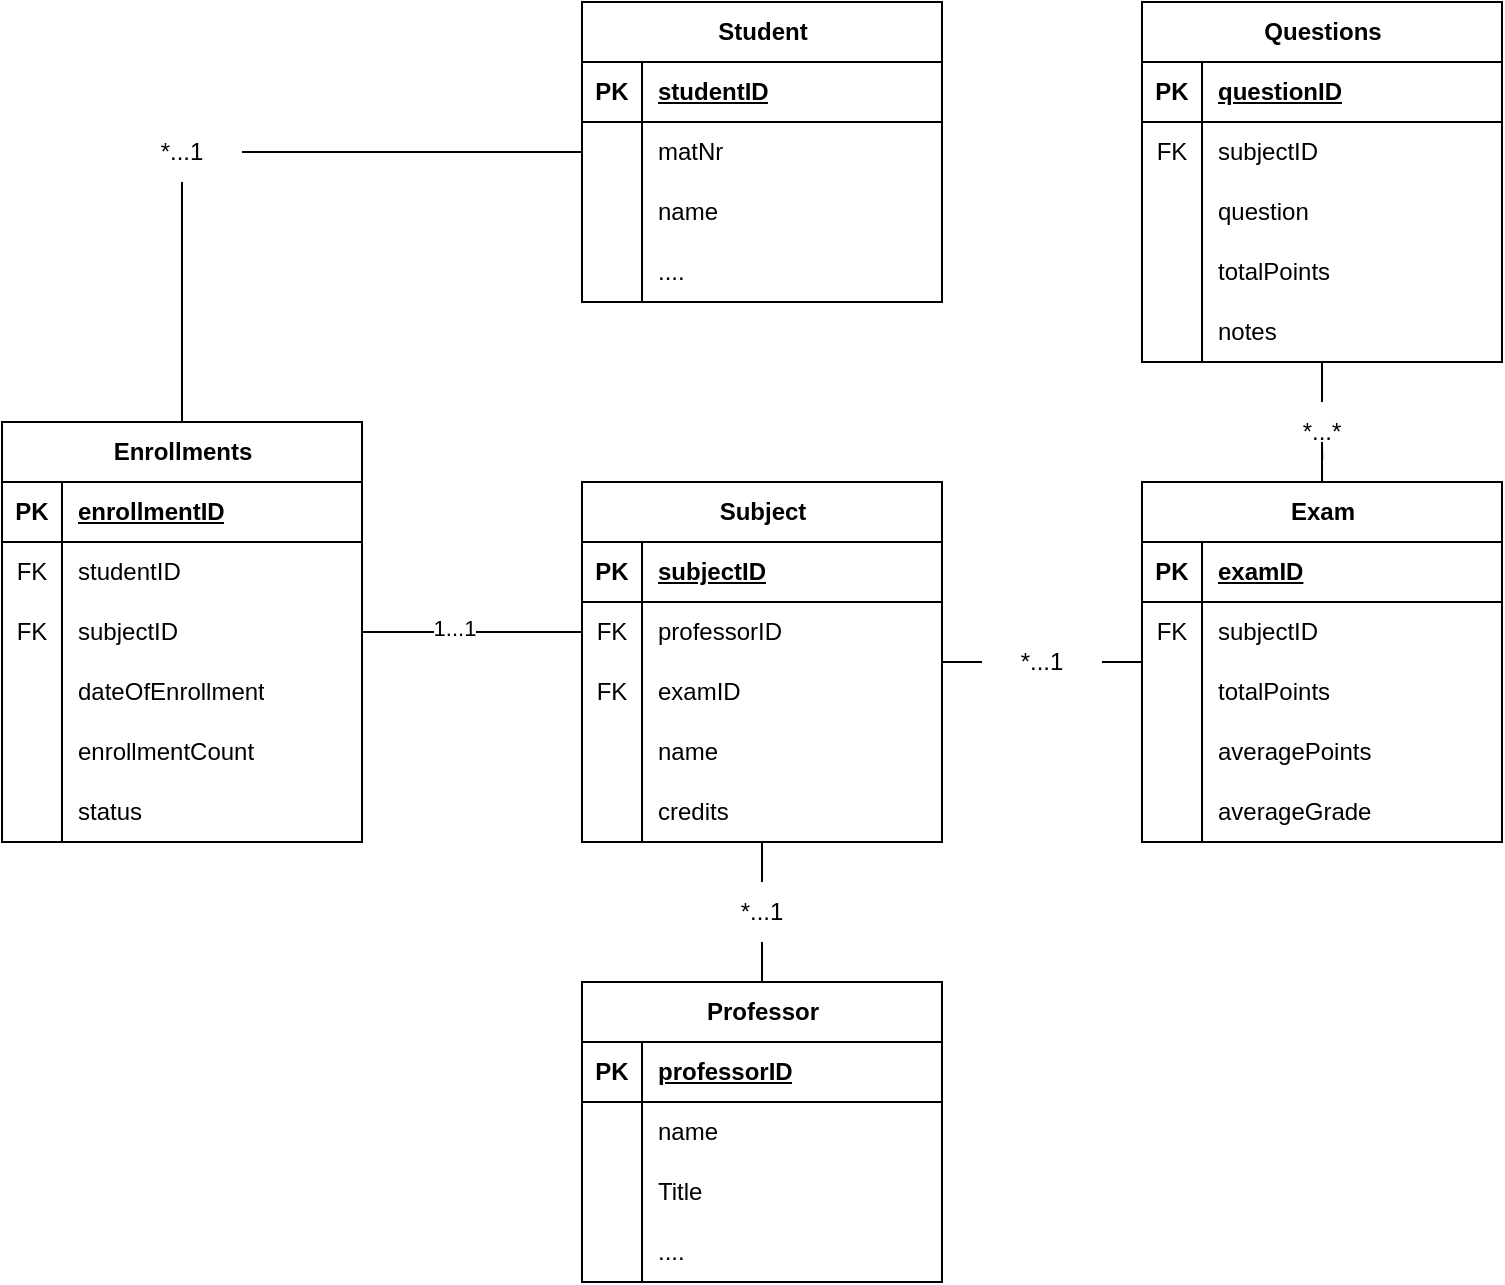 <mxfile version="20.5.3" type="embed" pages="10"><diagram name="Page-1" id="eimNTAUY1B5EuLZiK4KT"><mxGraphModel dx="1486" dy="852" grid="1" gridSize="10" guides="1" tooltips="1" connect="1" arrows="1" fold="1" page="1" pageScale="1" pageWidth="827" pageHeight="1169" math="0" shadow="0"><root><mxCell id="0"/><mxCell id="1" parent="0"/><mxCell id="cdTEtcnHPhMNx1k9t3uI-46" style="edgeStyle=orthogonalEdgeStyle;rounded=0;orthogonalLoop=1;jettySize=auto;html=1;endArrow=none;endFill=0;" parent="1" source="cdTEtcnHPhMNx1k9t3uI-47" target="J1aNSzcosAN_gZ3wgT3d-27" edge="1"><mxGeometry relative="1" as="geometry"/></mxCell><mxCell id="J1aNSzcosAN_gZ3wgT3d-1" value="Student" style="shape=table;startSize=30;container=1;collapsible=1;childLayout=tableLayout;fixedRows=1;rowLines=0;fontStyle=1;align=center;resizeLast=1;html=1;" parent="1" vertex="1"><mxGeometry x="540" y="270" width="180" height="150" as="geometry"/></mxCell><mxCell id="J1aNSzcosAN_gZ3wgT3d-2" value="" style="shape=tableRow;horizontal=0;startSize=0;swimlaneHead=0;swimlaneBody=0;fillColor=none;collapsible=0;dropTarget=0;points=[[0,0.5],[1,0.5]];portConstraint=eastwest;top=0;left=0;right=0;bottom=1;" parent="J1aNSzcosAN_gZ3wgT3d-1" vertex="1"><mxGeometry y="30" width="180" height="30" as="geometry"/></mxCell><mxCell id="J1aNSzcosAN_gZ3wgT3d-3" value="PK" style="shape=partialRectangle;connectable=0;fillColor=none;top=0;left=0;bottom=0;right=0;fontStyle=1;overflow=hidden;whiteSpace=wrap;html=1;" parent="J1aNSzcosAN_gZ3wgT3d-2" vertex="1"><mxGeometry width="30" height="30" as="geometry"><mxRectangle width="30" height="30" as="alternateBounds"/></mxGeometry></mxCell><mxCell id="J1aNSzcosAN_gZ3wgT3d-4" value="studentID" style="shape=partialRectangle;connectable=0;fillColor=none;top=0;left=0;bottom=0;right=0;align=left;spacingLeft=6;fontStyle=5;overflow=hidden;whiteSpace=wrap;html=1;" parent="J1aNSzcosAN_gZ3wgT3d-2" vertex="1"><mxGeometry x="30" width="150" height="30" as="geometry"><mxRectangle width="150" height="30" as="alternateBounds"/></mxGeometry></mxCell><mxCell id="J1aNSzcosAN_gZ3wgT3d-5" value="" style="shape=tableRow;horizontal=0;startSize=0;swimlaneHead=0;swimlaneBody=0;fillColor=none;collapsible=0;dropTarget=0;points=[[0,0.5],[1,0.5]];portConstraint=eastwest;top=0;left=0;right=0;bottom=0;" parent="J1aNSzcosAN_gZ3wgT3d-1" vertex="1"><mxGeometry y="60" width="180" height="30" as="geometry"/></mxCell><mxCell id="J1aNSzcosAN_gZ3wgT3d-6" value="" style="shape=partialRectangle;connectable=0;fillColor=none;top=0;left=0;bottom=0;right=0;editable=1;overflow=hidden;whiteSpace=wrap;html=1;" parent="J1aNSzcosAN_gZ3wgT3d-5" vertex="1"><mxGeometry width="30" height="30" as="geometry"><mxRectangle width="30" height="30" as="alternateBounds"/></mxGeometry></mxCell><mxCell id="J1aNSzcosAN_gZ3wgT3d-7" value="matNr" style="shape=partialRectangle;connectable=0;fillColor=none;top=0;left=0;bottom=0;right=0;align=left;spacingLeft=6;overflow=hidden;whiteSpace=wrap;html=1;" parent="J1aNSzcosAN_gZ3wgT3d-5" vertex="1"><mxGeometry x="30" width="150" height="30" as="geometry"><mxRectangle width="150" height="30" as="alternateBounds"/></mxGeometry></mxCell><mxCell id="J1aNSzcosAN_gZ3wgT3d-8" value="" style="shape=tableRow;horizontal=0;startSize=0;swimlaneHead=0;swimlaneBody=0;fillColor=none;collapsible=0;dropTarget=0;points=[[0,0.5],[1,0.5]];portConstraint=eastwest;top=0;left=0;right=0;bottom=0;" parent="J1aNSzcosAN_gZ3wgT3d-1" vertex="1"><mxGeometry y="90" width="180" height="30" as="geometry"/></mxCell><mxCell id="J1aNSzcosAN_gZ3wgT3d-9" value="" style="shape=partialRectangle;connectable=0;fillColor=none;top=0;left=0;bottom=0;right=0;editable=1;overflow=hidden;whiteSpace=wrap;html=1;" parent="J1aNSzcosAN_gZ3wgT3d-8" vertex="1"><mxGeometry width="30" height="30" as="geometry"><mxRectangle width="30" height="30" as="alternateBounds"/></mxGeometry></mxCell><mxCell id="J1aNSzcosAN_gZ3wgT3d-10" value="name" style="shape=partialRectangle;connectable=0;fillColor=none;top=0;left=0;bottom=0;right=0;align=left;spacingLeft=6;overflow=hidden;whiteSpace=wrap;html=1;" parent="J1aNSzcosAN_gZ3wgT3d-8" vertex="1"><mxGeometry x="30" width="150" height="30" as="geometry"><mxRectangle width="150" height="30" as="alternateBounds"/></mxGeometry></mxCell><mxCell id="J1aNSzcosAN_gZ3wgT3d-11" value="" style="shape=tableRow;horizontal=0;startSize=0;swimlaneHead=0;swimlaneBody=0;fillColor=none;collapsible=0;dropTarget=0;points=[[0,0.5],[1,0.5]];portConstraint=eastwest;top=0;left=0;right=0;bottom=0;" parent="J1aNSzcosAN_gZ3wgT3d-1" vertex="1"><mxGeometry y="120" width="180" height="30" as="geometry"/></mxCell><mxCell id="J1aNSzcosAN_gZ3wgT3d-12" value="" style="shape=partialRectangle;connectable=0;fillColor=none;top=0;left=0;bottom=0;right=0;editable=1;overflow=hidden;whiteSpace=wrap;html=1;" parent="J1aNSzcosAN_gZ3wgT3d-11" vertex="1"><mxGeometry width="30" height="30" as="geometry"><mxRectangle width="30" height="30" as="alternateBounds"/></mxGeometry></mxCell><mxCell id="J1aNSzcosAN_gZ3wgT3d-13" value="...." style="shape=partialRectangle;connectable=0;fillColor=none;top=0;left=0;bottom=0;right=0;align=left;spacingLeft=6;overflow=hidden;whiteSpace=wrap;html=1;" parent="J1aNSzcosAN_gZ3wgT3d-11" vertex="1"><mxGeometry x="30" width="150" height="30" as="geometry"><mxRectangle width="150" height="30" as="alternateBounds"/></mxGeometry></mxCell><mxCell id="cdTEtcnHPhMNx1k9t3uI-32" style="edgeStyle=orthogonalEdgeStyle;rounded=0;orthogonalLoop=1;jettySize=auto;html=1;endArrow=none;endFill=0;" parent="1" source="cdTEtcnHPhMNx1k9t3uI-33" target="J1aNSzcosAN_gZ3wgT3d-60" edge="1"><mxGeometry relative="1" as="geometry"/></mxCell><mxCell id="J1aNSzcosAN_gZ3wgT3d-14" value="Subject" style="shape=table;startSize=30;container=1;collapsible=1;childLayout=tableLayout;fixedRows=1;rowLines=0;fontStyle=1;align=center;resizeLast=1;html=1;" parent="1" vertex="1"><mxGeometry x="540" y="510" width="180" height="180" as="geometry"/></mxCell><mxCell id="J1aNSzcosAN_gZ3wgT3d-15" value="" style="shape=tableRow;horizontal=0;startSize=0;swimlaneHead=0;swimlaneBody=0;fillColor=none;collapsible=0;dropTarget=0;points=[[0,0.5],[1,0.5]];portConstraint=eastwest;top=0;left=0;right=0;bottom=1;" parent="J1aNSzcosAN_gZ3wgT3d-14" vertex="1"><mxGeometry y="30" width="180" height="30" as="geometry"/></mxCell><mxCell id="J1aNSzcosAN_gZ3wgT3d-16" value="PK" style="shape=partialRectangle;connectable=0;fillColor=none;top=0;left=0;bottom=0;right=0;fontStyle=1;overflow=hidden;whiteSpace=wrap;html=1;" parent="J1aNSzcosAN_gZ3wgT3d-15" vertex="1"><mxGeometry width="30" height="30" as="geometry"><mxRectangle width="30" height="30" as="alternateBounds"/></mxGeometry></mxCell><mxCell id="J1aNSzcosAN_gZ3wgT3d-17" value="subjectID" style="shape=partialRectangle;connectable=0;fillColor=none;top=0;left=0;bottom=0;right=0;align=left;spacingLeft=6;fontStyle=5;overflow=hidden;whiteSpace=wrap;html=1;" parent="J1aNSzcosAN_gZ3wgT3d-15" vertex="1"><mxGeometry x="30" width="150" height="30" as="geometry"><mxRectangle width="150" height="30" as="alternateBounds"/></mxGeometry></mxCell><mxCell id="cdTEtcnHPhMNx1k9t3uI-1" value="" style="shape=tableRow;horizontal=0;startSize=0;swimlaneHead=0;swimlaneBody=0;fillColor=none;collapsible=0;dropTarget=0;points=[[0,0.5],[1,0.5]];portConstraint=eastwest;top=0;left=0;right=0;bottom=0;" parent="J1aNSzcosAN_gZ3wgT3d-14" vertex="1"><mxGeometry y="60" width="180" height="30" as="geometry"/></mxCell><mxCell id="cdTEtcnHPhMNx1k9t3uI-2" value="FK" style="shape=partialRectangle;connectable=0;fillColor=none;top=0;left=0;bottom=0;right=0;editable=1;overflow=hidden;whiteSpace=wrap;html=1;" parent="cdTEtcnHPhMNx1k9t3uI-1" vertex="1"><mxGeometry width="30" height="30" as="geometry"><mxRectangle width="30" height="30" as="alternateBounds"/></mxGeometry></mxCell><mxCell id="cdTEtcnHPhMNx1k9t3uI-3" value="professorID" style="shape=partialRectangle;connectable=0;fillColor=none;top=0;left=0;bottom=0;right=0;align=left;spacingLeft=6;overflow=hidden;whiteSpace=wrap;html=1;" parent="cdTEtcnHPhMNx1k9t3uI-1" vertex="1"><mxGeometry x="30" width="150" height="30" as="geometry"><mxRectangle width="150" height="30" as="alternateBounds"/></mxGeometry></mxCell><mxCell id="cdTEtcnHPhMNx1k9t3uI-65" value="" style="shape=tableRow;horizontal=0;startSize=0;swimlaneHead=0;swimlaneBody=0;fillColor=none;collapsible=0;dropTarget=0;points=[[0,0.5],[1,0.5]];portConstraint=eastwest;top=0;left=0;right=0;bottom=0;" parent="J1aNSzcosAN_gZ3wgT3d-14" vertex="1"><mxGeometry y="90" width="180" height="30" as="geometry"/></mxCell><mxCell id="cdTEtcnHPhMNx1k9t3uI-66" value="FK" style="shape=partialRectangle;connectable=0;fillColor=none;top=0;left=0;bottom=0;right=0;editable=1;overflow=hidden;whiteSpace=wrap;html=1;" parent="cdTEtcnHPhMNx1k9t3uI-65" vertex="1"><mxGeometry width="30" height="30" as="geometry"><mxRectangle width="30" height="30" as="alternateBounds"/></mxGeometry></mxCell><mxCell id="cdTEtcnHPhMNx1k9t3uI-67" value="examID" style="shape=partialRectangle;connectable=0;fillColor=none;top=0;left=0;bottom=0;right=0;align=left;spacingLeft=6;overflow=hidden;whiteSpace=wrap;html=1;" parent="cdTEtcnHPhMNx1k9t3uI-65" vertex="1"><mxGeometry x="30" width="150" height="30" as="geometry"><mxRectangle width="150" height="30" as="alternateBounds"/></mxGeometry></mxCell><mxCell id="J1aNSzcosAN_gZ3wgT3d-18" value="" style="shape=tableRow;horizontal=0;startSize=0;swimlaneHead=0;swimlaneBody=0;fillColor=none;collapsible=0;dropTarget=0;points=[[0,0.5],[1,0.5]];portConstraint=eastwest;top=0;left=0;right=0;bottom=0;" parent="J1aNSzcosAN_gZ3wgT3d-14" vertex="1"><mxGeometry y="120" width="180" height="30" as="geometry"/></mxCell><mxCell id="J1aNSzcosAN_gZ3wgT3d-19" value="" style="shape=partialRectangle;connectable=0;fillColor=none;top=0;left=0;bottom=0;right=0;editable=1;overflow=hidden;whiteSpace=wrap;html=1;" parent="J1aNSzcosAN_gZ3wgT3d-18" vertex="1"><mxGeometry width="30" height="30" as="geometry"><mxRectangle width="30" height="30" as="alternateBounds"/></mxGeometry></mxCell><mxCell id="J1aNSzcosAN_gZ3wgT3d-20" value="name" style="shape=partialRectangle;connectable=0;fillColor=none;top=0;left=0;bottom=0;right=0;align=left;spacingLeft=6;overflow=hidden;whiteSpace=wrap;html=1;" parent="J1aNSzcosAN_gZ3wgT3d-18" vertex="1"><mxGeometry x="30" width="150" height="30" as="geometry"><mxRectangle width="150" height="30" as="alternateBounds"/></mxGeometry></mxCell><mxCell id="J1aNSzcosAN_gZ3wgT3d-21" value="" style="shape=tableRow;horizontal=0;startSize=0;swimlaneHead=0;swimlaneBody=0;fillColor=none;collapsible=0;dropTarget=0;points=[[0,0.5],[1,0.5]];portConstraint=eastwest;top=0;left=0;right=0;bottom=0;" parent="J1aNSzcosAN_gZ3wgT3d-14" vertex="1"><mxGeometry y="150" width="180" height="30" as="geometry"/></mxCell><mxCell id="J1aNSzcosAN_gZ3wgT3d-22" value="" style="shape=partialRectangle;connectable=0;fillColor=none;top=0;left=0;bottom=0;right=0;editable=1;overflow=hidden;whiteSpace=wrap;html=1;" parent="J1aNSzcosAN_gZ3wgT3d-21" vertex="1"><mxGeometry width="30" height="30" as="geometry"><mxRectangle width="30" height="30" as="alternateBounds"/></mxGeometry></mxCell><mxCell id="J1aNSzcosAN_gZ3wgT3d-23" value="credits" style="shape=partialRectangle;connectable=0;fillColor=none;top=0;left=0;bottom=0;right=0;align=left;spacingLeft=6;overflow=hidden;whiteSpace=wrap;html=1;" parent="J1aNSzcosAN_gZ3wgT3d-21" vertex="1"><mxGeometry x="30" width="150" height="30" as="geometry"><mxRectangle width="150" height="30" as="alternateBounds"/></mxGeometry></mxCell><mxCell id="cdTEtcnHPhMNx1k9t3uI-45" style="edgeStyle=orthogonalEdgeStyle;rounded=0;orthogonalLoop=1;jettySize=auto;html=1;entryX=0;entryY=0.5;entryDx=0;entryDy=0;endArrow=none;endFill=0;" parent="1" source="J1aNSzcosAN_gZ3wgT3d-27" target="cdTEtcnHPhMNx1k9t3uI-1" edge="1"><mxGeometry relative="1" as="geometry"/></mxCell><mxCell id="cdTEtcnHPhMNx1k9t3uI-49" value="1...1" style="edgeLabel;html=1;align=center;verticalAlign=middle;resizable=0;points=[];" parent="cdTEtcnHPhMNx1k9t3uI-45" vertex="1" connectable="0"><mxGeometry x="-0.172" y="2" relative="1" as="geometry"><mxPoint as="offset"/></mxGeometry></mxCell><mxCell id="J1aNSzcosAN_gZ3wgT3d-27" value="Enrollments" style="shape=table;startSize=30;container=1;collapsible=1;childLayout=tableLayout;fixedRows=1;rowLines=0;fontStyle=1;align=center;resizeLast=1;html=1;" parent="1" vertex="1"><mxGeometry x="250" y="480" width="180" height="210" as="geometry"/></mxCell><mxCell id="J1aNSzcosAN_gZ3wgT3d-28" value="" style="shape=tableRow;horizontal=0;startSize=0;swimlaneHead=0;swimlaneBody=0;fillColor=none;collapsible=0;dropTarget=0;points=[[0,0.5],[1,0.5]];portConstraint=eastwest;top=0;left=0;right=0;bottom=1;" parent="J1aNSzcosAN_gZ3wgT3d-27" vertex="1"><mxGeometry y="30" width="180" height="30" as="geometry"/></mxCell><mxCell id="J1aNSzcosAN_gZ3wgT3d-29" value="PK" style="shape=partialRectangle;connectable=0;fillColor=none;top=0;left=0;bottom=0;right=0;fontStyle=1;overflow=hidden;whiteSpace=wrap;html=1;" parent="J1aNSzcosAN_gZ3wgT3d-28" vertex="1"><mxGeometry width="30" height="30" as="geometry"><mxRectangle width="30" height="30" as="alternateBounds"/></mxGeometry></mxCell><mxCell id="J1aNSzcosAN_gZ3wgT3d-30" value="enrollmentID" style="shape=partialRectangle;connectable=0;fillColor=none;top=0;left=0;bottom=0;right=0;align=left;spacingLeft=6;fontStyle=5;overflow=hidden;whiteSpace=wrap;html=1;" parent="J1aNSzcosAN_gZ3wgT3d-28" vertex="1"><mxGeometry x="30" width="150" height="30" as="geometry"><mxRectangle width="150" height="30" as="alternateBounds"/></mxGeometry></mxCell><mxCell id="J1aNSzcosAN_gZ3wgT3d-31" value="" style="shape=tableRow;horizontal=0;startSize=0;swimlaneHead=0;swimlaneBody=0;fillColor=none;collapsible=0;dropTarget=0;points=[[0,0.5],[1,0.5]];portConstraint=eastwest;top=0;left=0;right=0;bottom=0;" parent="J1aNSzcosAN_gZ3wgT3d-27" vertex="1"><mxGeometry y="60" width="180" height="30" as="geometry"/></mxCell><mxCell id="J1aNSzcosAN_gZ3wgT3d-32" value="FK" style="shape=partialRectangle;connectable=0;fillColor=none;top=0;left=0;bottom=0;right=0;editable=1;overflow=hidden;whiteSpace=wrap;html=1;" parent="J1aNSzcosAN_gZ3wgT3d-31" vertex="1"><mxGeometry width="30" height="30" as="geometry"><mxRectangle width="30" height="30" as="alternateBounds"/></mxGeometry></mxCell><mxCell id="J1aNSzcosAN_gZ3wgT3d-33" value="studentID" style="shape=partialRectangle;connectable=0;fillColor=none;top=0;left=0;bottom=0;right=0;align=left;spacingLeft=6;overflow=hidden;whiteSpace=wrap;html=1;" parent="J1aNSzcosAN_gZ3wgT3d-31" vertex="1"><mxGeometry x="30" width="150" height="30" as="geometry"><mxRectangle width="150" height="30" as="alternateBounds"/></mxGeometry></mxCell><mxCell id="cdTEtcnHPhMNx1k9t3uI-42" value="" style="shape=tableRow;horizontal=0;startSize=0;swimlaneHead=0;swimlaneBody=0;fillColor=none;collapsible=0;dropTarget=0;points=[[0,0.5],[1,0.5]];portConstraint=eastwest;top=0;left=0;right=0;bottom=0;" parent="J1aNSzcosAN_gZ3wgT3d-27" vertex="1"><mxGeometry y="90" width="180" height="30" as="geometry"/></mxCell><mxCell id="cdTEtcnHPhMNx1k9t3uI-43" value="FK" style="shape=partialRectangle;connectable=0;fillColor=none;top=0;left=0;bottom=0;right=0;editable=1;overflow=hidden;whiteSpace=wrap;html=1;" parent="cdTEtcnHPhMNx1k9t3uI-42" vertex="1"><mxGeometry width="30" height="30" as="geometry"><mxRectangle width="30" height="30" as="alternateBounds"/></mxGeometry></mxCell><mxCell id="cdTEtcnHPhMNx1k9t3uI-44" value="subjectID" style="shape=partialRectangle;connectable=0;fillColor=none;top=0;left=0;bottom=0;right=0;align=left;spacingLeft=6;overflow=hidden;whiteSpace=wrap;html=1;" parent="cdTEtcnHPhMNx1k9t3uI-42" vertex="1"><mxGeometry x="30" width="150" height="30" as="geometry"><mxRectangle width="150" height="30" as="alternateBounds"/></mxGeometry></mxCell><mxCell id="cdTEtcnHPhMNx1k9t3uI-10" value="" style="shape=tableRow;horizontal=0;startSize=0;swimlaneHead=0;swimlaneBody=0;fillColor=none;collapsible=0;dropTarget=0;points=[[0,0.5],[1,0.5]];portConstraint=eastwest;top=0;left=0;right=0;bottom=0;" parent="J1aNSzcosAN_gZ3wgT3d-27" vertex="1"><mxGeometry y="120" width="180" height="30" as="geometry"/></mxCell><mxCell id="cdTEtcnHPhMNx1k9t3uI-11" value="" style="shape=partialRectangle;connectable=0;fillColor=none;top=0;left=0;bottom=0;right=0;editable=1;overflow=hidden;whiteSpace=wrap;html=1;" parent="cdTEtcnHPhMNx1k9t3uI-10" vertex="1"><mxGeometry width="30" height="30" as="geometry"><mxRectangle width="30" height="30" as="alternateBounds"/></mxGeometry></mxCell><mxCell id="cdTEtcnHPhMNx1k9t3uI-12" value="dateOfEnrollment" style="shape=partialRectangle;connectable=0;fillColor=none;top=0;left=0;bottom=0;right=0;align=left;spacingLeft=6;overflow=hidden;whiteSpace=wrap;html=1;" parent="cdTEtcnHPhMNx1k9t3uI-10" vertex="1"><mxGeometry x="30" width="150" height="30" as="geometry"><mxRectangle width="150" height="30" as="alternateBounds"/></mxGeometry></mxCell><mxCell id="J1aNSzcosAN_gZ3wgT3d-37" value="" style="shape=tableRow;horizontal=0;startSize=0;swimlaneHead=0;swimlaneBody=0;fillColor=none;collapsible=0;dropTarget=0;points=[[0,0.5],[1,0.5]];portConstraint=eastwest;top=0;left=0;right=0;bottom=0;" parent="J1aNSzcosAN_gZ3wgT3d-27" vertex="1"><mxGeometry y="150" width="180" height="30" as="geometry"/></mxCell><mxCell id="J1aNSzcosAN_gZ3wgT3d-38" value="" style="shape=partialRectangle;connectable=0;fillColor=none;top=0;left=0;bottom=0;right=0;editable=1;overflow=hidden;whiteSpace=wrap;html=1;" parent="J1aNSzcosAN_gZ3wgT3d-37" vertex="1"><mxGeometry width="30" height="30" as="geometry"><mxRectangle width="30" height="30" as="alternateBounds"/></mxGeometry></mxCell><mxCell id="J1aNSzcosAN_gZ3wgT3d-39" value="enrollmentCount" style="shape=partialRectangle;connectable=0;fillColor=none;top=0;left=0;bottom=0;right=0;align=left;spacingLeft=6;overflow=hidden;whiteSpace=wrap;html=1;" parent="J1aNSzcosAN_gZ3wgT3d-37" vertex="1"><mxGeometry x="30" width="150" height="30" as="geometry"><mxRectangle width="150" height="30" as="alternateBounds"/></mxGeometry></mxCell><mxCell id="J1aNSzcosAN_gZ3wgT3d-40" value="" style="shape=tableRow;horizontal=0;startSize=0;swimlaneHead=0;swimlaneBody=0;fillColor=none;collapsible=0;dropTarget=0;points=[[0,0.5],[1,0.5]];portConstraint=eastwest;top=0;left=0;right=0;bottom=0;" parent="J1aNSzcosAN_gZ3wgT3d-27" vertex="1"><mxGeometry y="180" width="180" height="30" as="geometry"/></mxCell><mxCell id="J1aNSzcosAN_gZ3wgT3d-41" value="" style="shape=partialRectangle;connectable=0;fillColor=none;top=0;left=0;bottom=0;right=0;editable=1;overflow=hidden;whiteSpace=wrap;html=1;" parent="J1aNSzcosAN_gZ3wgT3d-40" vertex="1"><mxGeometry width="30" height="30" as="geometry"><mxRectangle width="30" height="30" as="alternateBounds"/></mxGeometry></mxCell><mxCell id="J1aNSzcosAN_gZ3wgT3d-42" value="status" style="shape=partialRectangle;connectable=0;fillColor=none;top=0;left=0;bottom=0;right=0;align=left;spacingLeft=6;overflow=hidden;whiteSpace=wrap;html=1;" parent="J1aNSzcosAN_gZ3wgT3d-40" vertex="1"><mxGeometry x="30" width="150" height="30" as="geometry"><mxRectangle width="150" height="30" as="alternateBounds"/></mxGeometry></mxCell><mxCell id="cdTEtcnHPhMNx1k9t3uI-36" style="edgeStyle=orthogonalEdgeStyle;rounded=0;orthogonalLoop=1;jettySize=auto;html=1;entryX=0.499;entryY=1.01;entryDx=0;entryDy=0;entryPerimeter=0;endArrow=none;endFill=0;" parent="1" source="cdTEtcnHPhMNx1k9t3uI-37" target="J1aNSzcosAN_gZ3wgT3d-21" edge="1"><mxGeometry relative="1" as="geometry"><Array as="points"><mxPoint x="630" y="690"/><mxPoint x="630" y="690"/></Array></mxGeometry></mxCell><mxCell id="J1aNSzcosAN_gZ3wgT3d-43" value="Professor" style="shape=table;startSize=30;container=1;collapsible=1;childLayout=tableLayout;fixedRows=1;rowLines=0;fontStyle=1;align=center;resizeLast=1;html=1;" parent="1" vertex="1"><mxGeometry x="540" y="760" width="180" height="150" as="geometry"/></mxCell><mxCell id="J1aNSzcosAN_gZ3wgT3d-44" value="" style="shape=tableRow;horizontal=0;startSize=0;swimlaneHead=0;swimlaneBody=0;fillColor=none;collapsible=0;dropTarget=0;points=[[0,0.5],[1,0.5]];portConstraint=eastwest;top=0;left=0;right=0;bottom=1;" parent="J1aNSzcosAN_gZ3wgT3d-43" vertex="1"><mxGeometry y="30" width="180" height="30" as="geometry"/></mxCell><mxCell id="J1aNSzcosAN_gZ3wgT3d-45" value="PK" style="shape=partialRectangle;connectable=0;fillColor=none;top=0;left=0;bottom=0;right=0;fontStyle=1;overflow=hidden;whiteSpace=wrap;html=1;" parent="J1aNSzcosAN_gZ3wgT3d-44" vertex="1"><mxGeometry width="30" height="30" as="geometry"><mxRectangle width="30" height="30" as="alternateBounds"/></mxGeometry></mxCell><mxCell id="J1aNSzcosAN_gZ3wgT3d-46" value="professorID" style="shape=partialRectangle;connectable=0;fillColor=none;top=0;left=0;bottom=0;right=0;align=left;spacingLeft=6;fontStyle=5;overflow=hidden;whiteSpace=wrap;html=1;" parent="J1aNSzcosAN_gZ3wgT3d-44" vertex="1"><mxGeometry x="30" width="150" height="30" as="geometry"><mxRectangle width="150" height="30" as="alternateBounds"/></mxGeometry></mxCell><mxCell id="J1aNSzcosAN_gZ3wgT3d-47" value="" style="shape=tableRow;horizontal=0;startSize=0;swimlaneHead=0;swimlaneBody=0;fillColor=none;collapsible=0;dropTarget=0;points=[[0,0.5],[1,0.5]];portConstraint=eastwest;top=0;left=0;right=0;bottom=0;" parent="J1aNSzcosAN_gZ3wgT3d-43" vertex="1"><mxGeometry y="60" width="180" height="30" as="geometry"/></mxCell><mxCell id="J1aNSzcosAN_gZ3wgT3d-48" value="" style="shape=partialRectangle;connectable=0;fillColor=none;top=0;left=0;bottom=0;right=0;editable=1;overflow=hidden;whiteSpace=wrap;html=1;" parent="J1aNSzcosAN_gZ3wgT3d-47" vertex="1"><mxGeometry width="30" height="30" as="geometry"><mxRectangle width="30" height="30" as="alternateBounds"/></mxGeometry></mxCell><mxCell id="J1aNSzcosAN_gZ3wgT3d-49" value="name" style="shape=partialRectangle;connectable=0;fillColor=none;top=0;left=0;bottom=0;right=0;align=left;spacingLeft=6;overflow=hidden;whiteSpace=wrap;html=1;" parent="J1aNSzcosAN_gZ3wgT3d-47" vertex="1"><mxGeometry x="30" width="150" height="30" as="geometry"><mxRectangle width="150" height="30" as="alternateBounds"/></mxGeometry></mxCell><mxCell id="J1aNSzcosAN_gZ3wgT3d-50" value="" style="shape=tableRow;horizontal=0;startSize=0;swimlaneHead=0;swimlaneBody=0;fillColor=none;collapsible=0;dropTarget=0;points=[[0,0.5],[1,0.5]];portConstraint=eastwest;top=0;left=0;right=0;bottom=0;" parent="J1aNSzcosAN_gZ3wgT3d-43" vertex="1"><mxGeometry y="90" width="180" height="30" as="geometry"/></mxCell><mxCell id="J1aNSzcosAN_gZ3wgT3d-51" value="" style="shape=partialRectangle;connectable=0;fillColor=none;top=0;left=0;bottom=0;right=0;editable=1;overflow=hidden;whiteSpace=wrap;html=1;" parent="J1aNSzcosAN_gZ3wgT3d-50" vertex="1"><mxGeometry width="30" height="30" as="geometry"><mxRectangle width="30" height="30" as="alternateBounds"/></mxGeometry></mxCell><mxCell id="J1aNSzcosAN_gZ3wgT3d-52" value="Title" style="shape=partialRectangle;connectable=0;fillColor=none;top=0;left=0;bottom=0;right=0;align=left;spacingLeft=6;overflow=hidden;whiteSpace=wrap;html=1;" parent="J1aNSzcosAN_gZ3wgT3d-50" vertex="1"><mxGeometry x="30" width="150" height="30" as="geometry"><mxRectangle width="150" height="30" as="alternateBounds"/></mxGeometry></mxCell><mxCell id="J1aNSzcosAN_gZ3wgT3d-53" value="" style="shape=tableRow;horizontal=0;startSize=0;swimlaneHead=0;swimlaneBody=0;fillColor=none;collapsible=0;dropTarget=0;points=[[0,0.5],[1,0.5]];portConstraint=eastwest;top=0;left=0;right=0;bottom=0;" parent="J1aNSzcosAN_gZ3wgT3d-43" vertex="1"><mxGeometry y="120" width="180" height="30" as="geometry"/></mxCell><mxCell id="J1aNSzcosAN_gZ3wgT3d-54" value="" style="shape=partialRectangle;connectable=0;fillColor=none;top=0;left=0;bottom=0;right=0;editable=1;overflow=hidden;whiteSpace=wrap;html=1;" parent="J1aNSzcosAN_gZ3wgT3d-53" vertex="1"><mxGeometry width="30" height="30" as="geometry"><mxRectangle width="30" height="30" as="alternateBounds"/></mxGeometry></mxCell><mxCell id="J1aNSzcosAN_gZ3wgT3d-55" value="...." style="shape=partialRectangle;connectable=0;fillColor=none;top=0;left=0;bottom=0;right=0;align=left;spacingLeft=6;overflow=hidden;whiteSpace=wrap;html=1;" parent="J1aNSzcosAN_gZ3wgT3d-53" vertex="1"><mxGeometry x="30" width="150" height="30" as="geometry"><mxRectangle width="150" height="30" as="alternateBounds"/></mxGeometry></mxCell><mxCell id="cdTEtcnHPhMNx1k9t3uI-29" style="edgeStyle=orthogonalEdgeStyle;rounded=0;orthogonalLoop=1;jettySize=auto;html=1;entryX=0.502;entryY=0.977;entryDx=0;entryDy=0;entryPerimeter=0;endArrow=none;endFill=0;" parent="1" source="cdTEtcnHPhMNx1k9t3uI-31" target="cdTEtcnHPhMNx1k9t3uI-7" edge="1"><mxGeometry relative="1" as="geometry"/></mxCell><mxCell id="J1aNSzcosAN_gZ3wgT3d-56" value="Exam" style="shape=table;startSize=30;container=1;collapsible=1;childLayout=tableLayout;fixedRows=1;rowLines=0;fontStyle=1;align=center;resizeLast=1;html=1;" parent="1" vertex="1"><mxGeometry x="820" y="510" width="180" height="180" as="geometry"/></mxCell><mxCell id="J1aNSzcosAN_gZ3wgT3d-57" value="" style="shape=tableRow;horizontal=0;startSize=0;swimlaneHead=0;swimlaneBody=0;fillColor=none;collapsible=0;dropTarget=0;points=[[0,0.5],[1,0.5]];portConstraint=eastwest;top=0;left=0;right=0;bottom=1;" parent="J1aNSzcosAN_gZ3wgT3d-56" vertex="1"><mxGeometry y="30" width="180" height="30" as="geometry"/></mxCell><mxCell id="J1aNSzcosAN_gZ3wgT3d-58" value="PK" style="shape=partialRectangle;connectable=0;fillColor=none;top=0;left=0;bottom=0;right=0;fontStyle=1;overflow=hidden;whiteSpace=wrap;html=1;" parent="J1aNSzcosAN_gZ3wgT3d-57" vertex="1"><mxGeometry width="30" height="30" as="geometry"><mxRectangle width="30" height="30" as="alternateBounds"/></mxGeometry></mxCell><mxCell id="J1aNSzcosAN_gZ3wgT3d-59" value="examID" style="shape=partialRectangle;connectable=0;fillColor=none;top=0;left=0;bottom=0;right=0;align=left;spacingLeft=6;fontStyle=5;overflow=hidden;whiteSpace=wrap;html=1;" parent="J1aNSzcosAN_gZ3wgT3d-57" vertex="1"><mxGeometry x="30" width="150" height="30" as="geometry"><mxRectangle width="150" height="30" as="alternateBounds"/></mxGeometry></mxCell><mxCell id="J1aNSzcosAN_gZ3wgT3d-60" value="" style="shape=tableRow;horizontal=0;startSize=0;swimlaneHead=0;swimlaneBody=0;fillColor=none;collapsible=0;dropTarget=0;points=[[0,0.5],[1,0.5]];portConstraint=eastwest;top=0;left=0;right=0;bottom=0;" parent="J1aNSzcosAN_gZ3wgT3d-56" vertex="1"><mxGeometry y="60" width="180" height="30" as="geometry"/></mxCell><mxCell id="J1aNSzcosAN_gZ3wgT3d-61" value="FK" style="shape=partialRectangle;connectable=0;fillColor=none;top=0;left=0;bottom=0;right=0;editable=1;overflow=hidden;whiteSpace=wrap;html=1;" parent="J1aNSzcosAN_gZ3wgT3d-60" vertex="1"><mxGeometry width="30" height="30" as="geometry"><mxRectangle width="30" height="30" as="alternateBounds"/></mxGeometry></mxCell><mxCell id="J1aNSzcosAN_gZ3wgT3d-62" value="subjectID" style="shape=partialRectangle;connectable=0;fillColor=none;top=0;left=0;bottom=0;right=0;align=left;spacingLeft=6;overflow=hidden;whiteSpace=wrap;html=1;" parent="J1aNSzcosAN_gZ3wgT3d-60" vertex="1"><mxGeometry x="30" width="150" height="30" as="geometry"><mxRectangle width="150" height="30" as="alternateBounds"/></mxGeometry></mxCell><mxCell id="J1aNSzcosAN_gZ3wgT3d-63" value="" style="shape=tableRow;horizontal=0;startSize=0;swimlaneHead=0;swimlaneBody=0;fillColor=none;collapsible=0;dropTarget=0;points=[[0,0.5],[1,0.5]];portConstraint=eastwest;top=0;left=0;right=0;bottom=0;" parent="J1aNSzcosAN_gZ3wgT3d-56" vertex="1"><mxGeometry y="90" width="180" height="30" as="geometry"/></mxCell><mxCell id="J1aNSzcosAN_gZ3wgT3d-64" value="" style="shape=partialRectangle;connectable=0;fillColor=none;top=0;left=0;bottom=0;right=0;editable=1;overflow=hidden;whiteSpace=wrap;html=1;" parent="J1aNSzcosAN_gZ3wgT3d-63" vertex="1"><mxGeometry width="30" height="30" as="geometry"><mxRectangle width="30" height="30" as="alternateBounds"/></mxGeometry></mxCell><mxCell id="J1aNSzcosAN_gZ3wgT3d-65" value="totalPoints" style="shape=partialRectangle;connectable=0;fillColor=none;top=0;left=0;bottom=0;right=0;align=left;spacingLeft=6;overflow=hidden;whiteSpace=wrap;html=1;" parent="J1aNSzcosAN_gZ3wgT3d-63" vertex="1"><mxGeometry x="30" width="150" height="30" as="geometry"><mxRectangle width="150" height="30" as="alternateBounds"/></mxGeometry></mxCell><mxCell id="J1aNSzcosAN_gZ3wgT3d-66" value="" style="shape=tableRow;horizontal=0;startSize=0;swimlaneHead=0;swimlaneBody=0;fillColor=none;collapsible=0;dropTarget=0;points=[[0,0.5],[1,0.5]];portConstraint=eastwest;top=0;left=0;right=0;bottom=0;" parent="J1aNSzcosAN_gZ3wgT3d-56" vertex="1"><mxGeometry y="120" width="180" height="30" as="geometry"/></mxCell><mxCell id="J1aNSzcosAN_gZ3wgT3d-67" value="" style="shape=partialRectangle;connectable=0;fillColor=none;top=0;left=0;bottom=0;right=0;editable=1;overflow=hidden;whiteSpace=wrap;html=1;" parent="J1aNSzcosAN_gZ3wgT3d-66" vertex="1"><mxGeometry width="30" height="30" as="geometry"><mxRectangle width="30" height="30" as="alternateBounds"/></mxGeometry></mxCell><mxCell id="J1aNSzcosAN_gZ3wgT3d-68" value="averagePoints" style="shape=partialRectangle;connectable=0;fillColor=none;top=0;left=0;bottom=0;right=0;align=left;spacingLeft=6;overflow=hidden;whiteSpace=wrap;html=1;" parent="J1aNSzcosAN_gZ3wgT3d-66" vertex="1"><mxGeometry x="30" width="150" height="30" as="geometry"><mxRectangle width="150" height="30" as="alternateBounds"/></mxGeometry></mxCell><mxCell id="J1aNSzcosAN_gZ3wgT3d-70" value="" style="shape=tableRow;horizontal=0;startSize=0;swimlaneHead=0;swimlaneBody=0;fillColor=none;collapsible=0;dropTarget=0;points=[[0,0.5],[1,0.5]];portConstraint=eastwest;top=0;left=0;right=0;bottom=0;" parent="J1aNSzcosAN_gZ3wgT3d-56" vertex="1"><mxGeometry y="150" width="180" height="30" as="geometry"/></mxCell><mxCell id="J1aNSzcosAN_gZ3wgT3d-71" value="" style="shape=partialRectangle;connectable=0;fillColor=none;top=0;left=0;bottom=0;right=0;editable=1;overflow=hidden;whiteSpace=wrap;html=1;" parent="J1aNSzcosAN_gZ3wgT3d-70" vertex="1"><mxGeometry width="30" height="30" as="geometry"><mxRectangle width="30" height="30" as="alternateBounds"/></mxGeometry></mxCell><mxCell id="J1aNSzcosAN_gZ3wgT3d-72" value="averageGrade" style="shape=partialRectangle;connectable=0;fillColor=none;top=0;left=0;bottom=0;right=0;align=left;spacingLeft=6;overflow=hidden;whiteSpace=wrap;html=1;" parent="J1aNSzcosAN_gZ3wgT3d-70" vertex="1"><mxGeometry x="30" width="150" height="30" as="geometry"><mxRectangle width="150" height="30" as="alternateBounds"/></mxGeometry></mxCell><mxCell id="J1aNSzcosAN_gZ3wgT3d-73" value="Questions" style="shape=table;startSize=30;container=1;collapsible=1;childLayout=tableLayout;fixedRows=1;rowLines=0;fontStyle=1;align=center;resizeLast=1;html=1;" parent="1" vertex="1"><mxGeometry x="820" y="270" width="180" height="180" as="geometry"/></mxCell><mxCell id="J1aNSzcosAN_gZ3wgT3d-74" value="" style="shape=tableRow;horizontal=0;startSize=0;swimlaneHead=0;swimlaneBody=0;fillColor=none;collapsible=0;dropTarget=0;points=[[0,0.5],[1,0.5]];portConstraint=eastwest;top=0;left=0;right=0;bottom=1;" parent="J1aNSzcosAN_gZ3wgT3d-73" vertex="1"><mxGeometry y="30" width="180" height="30" as="geometry"/></mxCell><mxCell id="J1aNSzcosAN_gZ3wgT3d-75" value="PK" style="shape=partialRectangle;connectable=0;fillColor=none;top=0;left=0;bottom=0;right=0;fontStyle=1;overflow=hidden;whiteSpace=wrap;html=1;" parent="J1aNSzcosAN_gZ3wgT3d-74" vertex="1"><mxGeometry width="30" height="30" as="geometry"><mxRectangle width="30" height="30" as="alternateBounds"/></mxGeometry></mxCell><mxCell id="J1aNSzcosAN_gZ3wgT3d-76" value="questionID" style="shape=partialRectangle;connectable=0;fillColor=none;top=0;left=0;bottom=0;right=0;align=left;spacingLeft=6;fontStyle=5;overflow=hidden;whiteSpace=wrap;html=1;" parent="J1aNSzcosAN_gZ3wgT3d-74" vertex="1"><mxGeometry x="30" width="150" height="30" as="geometry"><mxRectangle width="150" height="30" as="alternateBounds"/></mxGeometry></mxCell><mxCell id="J1aNSzcosAN_gZ3wgT3d-77" value="" style="shape=tableRow;horizontal=0;startSize=0;swimlaneHead=0;swimlaneBody=0;fillColor=none;collapsible=0;dropTarget=0;points=[[0,0.5],[1,0.5]];portConstraint=eastwest;top=0;left=0;right=0;bottom=0;" parent="J1aNSzcosAN_gZ3wgT3d-73" vertex="1"><mxGeometry y="60" width="180" height="30" as="geometry"/></mxCell><mxCell id="J1aNSzcosAN_gZ3wgT3d-78" value="FK" style="shape=partialRectangle;connectable=0;fillColor=none;top=0;left=0;bottom=0;right=0;editable=1;overflow=hidden;whiteSpace=wrap;html=1;" parent="J1aNSzcosAN_gZ3wgT3d-77" vertex="1"><mxGeometry width="30" height="30" as="geometry"><mxRectangle width="30" height="30" as="alternateBounds"/></mxGeometry></mxCell><mxCell id="J1aNSzcosAN_gZ3wgT3d-79" value="subjectID" style="shape=partialRectangle;connectable=0;fillColor=none;top=0;left=0;bottom=0;right=0;align=left;spacingLeft=6;overflow=hidden;whiteSpace=wrap;html=1;" parent="J1aNSzcosAN_gZ3wgT3d-77" vertex="1"><mxGeometry x="30" width="150" height="30" as="geometry"><mxRectangle width="150" height="30" as="alternateBounds"/></mxGeometry></mxCell><mxCell id="J1aNSzcosAN_gZ3wgT3d-80" value="" style="shape=tableRow;horizontal=0;startSize=0;swimlaneHead=0;swimlaneBody=0;fillColor=none;collapsible=0;dropTarget=0;points=[[0,0.5],[1,0.5]];portConstraint=eastwest;top=0;left=0;right=0;bottom=0;" parent="J1aNSzcosAN_gZ3wgT3d-73" vertex="1"><mxGeometry y="90" width="180" height="30" as="geometry"/></mxCell><mxCell id="J1aNSzcosAN_gZ3wgT3d-81" value="" style="shape=partialRectangle;connectable=0;fillColor=none;top=0;left=0;bottom=0;right=0;editable=1;overflow=hidden;whiteSpace=wrap;html=1;" parent="J1aNSzcosAN_gZ3wgT3d-80" vertex="1"><mxGeometry width="30" height="30" as="geometry"><mxRectangle width="30" height="30" as="alternateBounds"/></mxGeometry></mxCell><mxCell id="J1aNSzcosAN_gZ3wgT3d-82" value="question" style="shape=partialRectangle;connectable=0;fillColor=none;top=0;left=0;bottom=0;right=0;align=left;spacingLeft=6;overflow=hidden;whiteSpace=wrap;html=1;" parent="J1aNSzcosAN_gZ3wgT3d-80" vertex="1"><mxGeometry x="30" width="150" height="30" as="geometry"><mxRectangle width="150" height="30" as="alternateBounds"/></mxGeometry></mxCell><mxCell id="J1aNSzcosAN_gZ3wgT3d-83" value="" style="shape=tableRow;horizontal=0;startSize=0;swimlaneHead=0;swimlaneBody=0;fillColor=none;collapsible=0;dropTarget=0;points=[[0,0.5],[1,0.5]];portConstraint=eastwest;top=0;left=0;right=0;bottom=0;" parent="J1aNSzcosAN_gZ3wgT3d-73" vertex="1"><mxGeometry y="120" width="180" height="30" as="geometry"/></mxCell><mxCell id="J1aNSzcosAN_gZ3wgT3d-84" value="" style="shape=partialRectangle;connectable=0;fillColor=none;top=0;left=0;bottom=0;right=0;editable=1;overflow=hidden;whiteSpace=wrap;html=1;" parent="J1aNSzcosAN_gZ3wgT3d-83" vertex="1"><mxGeometry width="30" height="30" as="geometry"><mxRectangle width="30" height="30" as="alternateBounds"/></mxGeometry></mxCell><mxCell id="J1aNSzcosAN_gZ3wgT3d-85" value="totalPoints" style="shape=partialRectangle;connectable=0;fillColor=none;top=0;left=0;bottom=0;right=0;align=left;spacingLeft=6;overflow=hidden;whiteSpace=wrap;html=1;" parent="J1aNSzcosAN_gZ3wgT3d-83" vertex="1"><mxGeometry x="30" width="150" height="30" as="geometry"><mxRectangle width="150" height="30" as="alternateBounds"/></mxGeometry></mxCell><mxCell id="cdTEtcnHPhMNx1k9t3uI-7" value="" style="shape=tableRow;horizontal=0;startSize=0;swimlaneHead=0;swimlaneBody=0;fillColor=none;collapsible=0;dropTarget=0;points=[[0,0.5],[1,0.5]];portConstraint=eastwest;top=0;left=0;right=0;bottom=0;" parent="J1aNSzcosAN_gZ3wgT3d-73" vertex="1"><mxGeometry y="150" width="180" height="30" as="geometry"/></mxCell><mxCell id="cdTEtcnHPhMNx1k9t3uI-8" value="" style="shape=partialRectangle;connectable=0;fillColor=none;top=0;left=0;bottom=0;right=0;editable=1;overflow=hidden;whiteSpace=wrap;html=1;" parent="cdTEtcnHPhMNx1k9t3uI-7" vertex="1"><mxGeometry width="30" height="30" as="geometry"><mxRectangle width="30" height="30" as="alternateBounds"/></mxGeometry></mxCell><mxCell id="cdTEtcnHPhMNx1k9t3uI-9" value="notes" style="shape=partialRectangle;connectable=0;fillColor=none;top=0;left=0;bottom=0;right=0;align=left;spacingLeft=6;overflow=hidden;whiteSpace=wrap;html=1;" parent="cdTEtcnHPhMNx1k9t3uI-7" vertex="1"><mxGeometry x="30" width="150" height="30" as="geometry"><mxRectangle width="150" height="30" as="alternateBounds"/></mxGeometry></mxCell><mxCell id="cdTEtcnHPhMNx1k9t3uI-30" value="" style="edgeStyle=orthogonalEdgeStyle;rounded=0;orthogonalLoop=1;jettySize=auto;html=1;entryX=0.502;entryY=0.977;entryDx=0;entryDy=0;entryPerimeter=0;endArrow=none;endFill=0;" parent="1" source="J1aNSzcosAN_gZ3wgT3d-56" target="cdTEtcnHPhMNx1k9t3uI-31" edge="1"><mxGeometry relative="1" as="geometry"><mxPoint x="910" y="510" as="sourcePoint"/><mxPoint x="910" y="449" as="targetPoint"/></mxGeometry></mxCell><mxCell id="cdTEtcnHPhMNx1k9t3uI-31" value="*...*" style="text;html=1;strokeColor=none;fillColor=none;align=center;verticalAlign=middle;whiteSpace=wrap;rounded=0;" parent="1" vertex="1"><mxGeometry x="880" y="470" width="60" height="30" as="geometry"/></mxCell><mxCell id="cdTEtcnHPhMNx1k9t3uI-34" value="" style="edgeStyle=orthogonalEdgeStyle;rounded=0;orthogonalLoop=1;jettySize=auto;html=1;endArrow=none;endFill=0;" parent="1" source="J1aNSzcosAN_gZ3wgT3d-14" target="cdTEtcnHPhMNx1k9t3uI-33" edge="1"><mxGeometry relative="1" as="geometry"><mxPoint x="720" y="585" as="sourcePoint"/><mxPoint x="820" y="585" as="targetPoint"/></mxGeometry></mxCell><mxCell id="cdTEtcnHPhMNx1k9t3uI-33" value="*...1" style="text;html=1;strokeColor=none;fillColor=none;align=center;verticalAlign=middle;whiteSpace=wrap;rounded=0;" parent="1" vertex="1"><mxGeometry x="740" y="585" width="60" height="30" as="geometry"/></mxCell><mxCell id="cdTEtcnHPhMNx1k9t3uI-38" value="" style="edgeStyle=orthogonalEdgeStyle;rounded=0;orthogonalLoop=1;jettySize=auto;html=1;endArrow=none;endFill=0;" parent="1" source="J1aNSzcosAN_gZ3wgT3d-43" target="cdTEtcnHPhMNx1k9t3uI-37" edge="1"><mxGeometry relative="1" as="geometry"><mxPoint x="630" y="720" as="sourcePoint"/><mxPoint x="630" y="660" as="targetPoint"/></mxGeometry></mxCell><mxCell id="cdTEtcnHPhMNx1k9t3uI-37" value="*...1" style="text;html=1;strokeColor=none;fillColor=none;align=center;verticalAlign=middle;whiteSpace=wrap;rounded=0;" parent="1" vertex="1"><mxGeometry x="600" y="710" width="60" height="30" as="geometry"/></mxCell><mxCell id="cdTEtcnHPhMNx1k9t3uI-48" value="" style="edgeStyle=orthogonalEdgeStyle;rounded=0;orthogonalLoop=1;jettySize=auto;html=1;endArrow=none;endFill=0;" parent="1" source="J1aNSzcosAN_gZ3wgT3d-1" target="cdTEtcnHPhMNx1k9t3uI-47" edge="1"><mxGeometry relative="1" as="geometry"><mxPoint x="540" y="345" as="sourcePoint"/><mxPoint x="340" y="480" as="targetPoint"/></mxGeometry></mxCell><mxCell id="cdTEtcnHPhMNx1k9t3uI-47" value="*...1" style="text;html=1;strokeColor=none;fillColor=none;align=center;verticalAlign=middle;whiteSpace=wrap;rounded=0;" parent="1" vertex="1"><mxGeometry x="310" y="330" width="60" height="30" as="geometry"/></mxCell></root></mxGraphModel></diagram><diagram id="zA6BhsCGzh1uVza3D4fj" name="Page-2">&#xa;    <mxGraphModel dx="2901" dy="1116" grid="1" gridSize="10" guides="1" tooltips="1" connect="1" arrows="1" fold="1" page="1" pageScale="1" pageWidth="827" pageHeight="1169" math="0" shadow="0">&#xa;      <root>&#xa;        <mxCell id="0"/>&#xa;        <mxCell id="1" parent="0"/>&#xa;        <mxCell id="Csj8oChAnMbn4QfuMde6-10" style="edgeStyle=orthogonalEdgeStyle;rounded=0;orthogonalLoop=1;jettySize=auto;html=1;" edge="1" parent="1" source="Csj8oChAnMbn4QfuMde6-1" target="Csj8oChAnMbn4QfuMde6-6">&#xa;          <mxGeometry relative="1" as="geometry"/>&#xa;        </mxCell>&#xa;        <mxCell id="Csj8oChAnMbn4QfuMde6-1" value="Students" style="rounded=0;whiteSpace=wrap;html=1;" vertex="1" parent="1">&#xa;          <mxGeometry x="80" y="450" width="120" height="60" as="geometry"/>&#xa;        </mxCell>&#xa;        <mxCell id="Csj8oChAnMbn4QfuMde6-9" style="edgeStyle=orthogonalEdgeStyle;rounded=0;orthogonalLoop=1;jettySize=auto;html=1;" edge="1" parent="1" source="Csj8oChAnMbn4QfuMde6-2" target="Csj8oChAnMbn4QfuMde6-6">&#xa;          <mxGeometry relative="1" as="geometry"/>&#xa;        </mxCell>&#xa;        <mxCell id="Csj8oChAnMbn4QfuMde6-2" value="Subject" style="rounded=0;whiteSpace=wrap;html=1;" vertex="1" parent="1">&#xa;          <mxGeometry x="-80" y="450" width="120" height="60" as="geometry"/>&#xa;        </mxCell>&#xa;        <mxCell id="Csj8oChAnMbn4QfuMde6-7" style="edgeStyle=orthogonalEdgeStyle;rounded=0;orthogonalLoop=1;jettySize=auto;html=1;" edge="1" parent="1" source="Csj8oChAnMbn4QfuMde6-3" target="Csj8oChAnMbn4QfuMde6-6">&#xa;          <mxGeometry relative="1" as="geometry"/>&#xa;        </mxCell>&#xa;        <mxCell id="Csj8oChAnMbn4QfuMde6-3" value="Exam" style="rounded=0;whiteSpace=wrap;html=1;" vertex="1" parent="1">&#xa;          <mxGeometry x="250" y="550" width="120" height="60" as="geometry"/>&#xa;        </mxCell>&#xa;        <mxCell id="Csj8oChAnMbn4QfuMde6-12" style="edgeStyle=orthogonalEdgeStyle;rounded=0;orthogonalLoop=1;jettySize=auto;html=1;" edge="1" parent="1" source="Csj8oChAnMbn4QfuMde6-4" target="Csj8oChAnMbn4QfuMde6-3">&#xa;          <mxGeometry relative="1" as="geometry"/>&#xa;        </mxCell>&#xa;        <mxCell id="Csj8oChAnMbn4QfuMde6-4" value="Questions" style="rounded=0;whiteSpace=wrap;html=1;" vertex="1" parent="1">&#xa;          <mxGeometry x="450" y="550" width="120" height="60" as="geometry"/>&#xa;        </mxCell>&#xa;        <mxCell id="Csj8oChAnMbn4QfuMde6-8" style="edgeStyle=orthogonalEdgeStyle;rounded=0;orthogonalLoop=1;jettySize=auto;html=1;" edge="1" parent="1" source="Csj8oChAnMbn4QfuMde6-5" target="Csj8oChAnMbn4QfuMde6-3">&#xa;          <mxGeometry relative="1" as="geometry"/>&#xa;        </mxCell>&#xa;        <mxCell id="Csj8oChAnMbn4QfuMde6-11" style="edgeStyle=orthogonalEdgeStyle;rounded=0;orthogonalLoop=1;jettySize=auto;html=1;" edge="1" parent="1" source="Csj8oChAnMbn4QfuMde6-5" target="Csj8oChAnMbn4QfuMde6-4">&#xa;          <mxGeometry relative="1" as="geometry"/>&#xa;        </mxCell>&#xa;        <mxCell id="Csj8oChAnMbn4QfuMde6-5" value="Professor" style="rounded=0;whiteSpace=wrap;html=1;" vertex="1" parent="1">&#xa;          <mxGeometry x="250" y="450" width="120" height="60" as="geometry"/>&#xa;        </mxCell>&#xa;        <mxCell id="Csj8oChAnMbn4QfuMde6-6" value="enrolled" style="rounded=0;whiteSpace=wrap;html=1;" vertex="1" parent="1">&#xa;          <mxGeometry x="10" y="550" width="120" height="60" as="geometry"/>&#xa;        </mxCell>&#xa;      </root>&#xa;    </mxGraphModel>&#xa;  </diagram><diagram name="subjects" id="-37syzBx3QyA-4v3CAOP"><mxGraphModel dx="393" dy="1256" grid="1" gridSize="10" guides="1" tooltips="1" connect="1" arrows="1" fold="1" page="1" pageScale="1" pageWidth="827" pageHeight="1169" math="0" shadow="0"><root><mxCell id="0"/><mxCell id="1" parent="0"/><mxCell id="oWFgTW33HOXr38VG8T3a-1" value="" style="rounded=0;whiteSpace=wrap;html=1;" parent="1" vertex="1"><mxGeometry x="1460" y="360" width="790" height="680" as="geometry"/></mxCell><mxCell id="oWFgTW33HOXr38VG8T3a-2" value="Questions" style="rounded=0;whiteSpace=wrap;html=1;" parent="1" vertex="1"><mxGeometry x="1490" y="500" width="210" height="440" as="geometry"/></mxCell><mxCell id="oWFgTW33HOXr38VG8T3a-3" value="subject" style="rounded=0;whiteSpace=wrap;html=1;" parent="1" vertex="1"><mxGeometry x="1490" y="420" width="210" height="30" as="geometry"/></mxCell><mxCell id="oWFgTW33HOXr38VG8T3a-4" value="" style="rounded=0;whiteSpace=wrap;html=1;" parent="1" vertex="1"><mxGeometry x="1730" y="500" width="490" height="440" as="geometry"/></mxCell><mxCell id="oWFgTW33HOXr38VG8T3a-5" value="Photo" style="ellipse;whiteSpace=wrap;html=1;aspect=fixed;" parent="1" vertex="1"><mxGeometry x="3260" y="780" width="60" height="60" as="geometry"/></mxCell><mxCell id="oWFgTW33HOXr38VG8T3a-6" value="Profile" style="rounded=0;whiteSpace=wrap;html=1;" parent="1" vertex="1"><mxGeometry x="1910" y="380" width="210" height="50" as="geometry"/></mxCell><mxCell id="oWFgTW33HOXr38VG8T3a-7" value="criteria" style="rounded=0;whiteSpace=wrap;html=1;" parent="1" vertex="1"><mxGeometry x="1960" y="710" width="220" height="90" as="geometry"/></mxCell><mxCell id="oWFgTW33HOXr38VG8T3a-8" value="question text" style="rounded=0;whiteSpace=wrap;html=1;" parent="1" vertex="1"><mxGeometry x="1760" y="530" width="420" height="155" as="geometry"/></mxCell><mxCell id="oWFgTW33HOXr38VG8T3a-9" value="points" style="rounded=0;whiteSpace=wrap;html=1;" parent="1" vertex="1"><mxGeometry x="1760" y="820" width="180" height="50" as="geometry"/></mxCell><mxCell id="oWFgTW33HOXr38VG8T3a-10" value="add" style="rounded=0;whiteSpace=wrap;html=1;" parent="1" vertex="1"><mxGeometry x="1960" y="820" width="110" height="50" as="geometry"/></mxCell><mxCell id="oWFgTW33HOXr38VG8T3a-11" value="criteria" style="rounded=0;whiteSpace=wrap;html=1;" parent="1" vertex="1"><mxGeometry x="1760" y="710" width="180" height="90" as="geometry"/></mxCell><mxCell id="oWFgTW33HOXr38VG8T3a-12" value="remove" style="rounded=0;whiteSpace=wrap;html=1;" parent="1" vertex="1"><mxGeometry x="2078" y="820" width="102" height="50" as="geometry"/></mxCell><mxCell id="oWFgTW33HOXr38VG8T3a-13" value="add" style="rounded=0;whiteSpace=wrap;html=1;" parent="1" vertex="1"><mxGeometry x="1970" y="960" width="70" height="40" as="geometry"/></mxCell><mxCell id="oWFgTW33HOXr38VG8T3a-14" value="remove" style="rounded=0;whiteSpace=wrap;html=1;" parent="1" vertex="1"><mxGeometry x="2060" y="960" width="70" height="40" as="geometry"/></mxCell><mxCell id="oWFgTW33HOXr38VG8T3a-15" value="save" style="rounded=0;whiteSpace=wrap;html=1;" parent="1" vertex="1"><mxGeometry x="2150" y="960" width="70" height="40" as="geometry"/></mxCell><mxCell id="oWFgTW33HOXr38VG8T3a-16" value="search subject" style="rounded=0;whiteSpace=wrap;html=1;" parent="1" vertex="1"><mxGeometry x="1490" y="380" width="210" height="30" as="geometry"/></mxCell><mxCell id="oWFgTW33HOXr38VG8T3a-17" value="search question" style="rounded=0;whiteSpace=wrap;html=1;" parent="1" vertex="1"><mxGeometry x="1490" y="460" width="210" height="30" as="geometry"/></mxCell><mxCell id="fNxaRODxbjbj0JDJt8V0-1" value="Subject" style="rounded=0;whiteSpace=wrap;html=1;" parent="1" vertex="1"><mxGeometry x="2380" y="780" width="210" height="30" as="geometry"/></mxCell><mxCell id="fNxaRODxbjbj0JDJt8V0-2" value="add" style="rounded=0;whiteSpace=wrap;html=1;" parent="1" vertex="1"><mxGeometry x="2600" y="820" width="60" height="30" as="geometry"/></mxCell><mxCell id="fNxaRODxbjbj0JDJt8V0-3" value="remove" style="rounded=0;whiteSpace=wrap;html=1;" parent="1" vertex="1"><mxGeometry x="2670" y="820" width="60" height="30" as="geometry"/></mxCell><mxCell id="nvQL1UwgPIaU9dY_N4ge-4" value="" style="group" parent="1" vertex="1" connectable="0"><mxGeometry x="2380" y="820" width="210" height="30" as="geometry"/></mxCell><mxCell id="nvQL1UwgPIaU9dY_N4ge-2" value="Topics" style="rounded=0;whiteSpace=wrap;html=1;" parent="nvQL1UwgPIaU9dY_N4ge-4" vertex="1"><mxGeometry width="210" height="30" as="geometry"/></mxCell><mxCell id="nvQL1UwgPIaU9dY_N4ge-3" value="" style="triangle;whiteSpace=wrap;html=1;rotation=90;" parent="nvQL1UwgPIaU9dY_N4ge-4" vertex="1"><mxGeometry x="180.5" y="5.5" width="16" height="23" as="geometry"/></mxCell><mxCell id="nvQL1UwgPIaU9dY_N4ge-5" style="edgeStyle=orthogonalEdgeStyle;rounded=0;orthogonalLoop=1;jettySize=auto;html=1;exitX=0.5;exitY=1;exitDx=0;exitDy=0;" parent="nvQL1UwgPIaU9dY_N4ge-4" source="nvQL1UwgPIaU9dY_N4ge-2" target="nvQL1UwgPIaU9dY_N4ge-2" edge="1"><mxGeometry relative="1" as="geometry"/></mxCell><mxCell id="nvQL1UwgPIaU9dY_N4ge-8" value="Questions" style="shape=table;startSize=20;container=1;collapsible=0;childLayout=tableLayout;" parent="1" vertex="1"><mxGeometry x="2380" y="870" width="350" height="200" as="geometry"/></mxCell><mxCell id="nvQL1UwgPIaU9dY_N4ge-9" value="" style="shape=tableRow;horizontal=0;startSize=0;swimlaneHead=0;swimlaneBody=0;strokeColor=inherit;top=0;left=0;bottom=0;right=0;collapsible=0;dropTarget=0;fillColor=none;points=[[0,0.5],[1,0.5]];portConstraint=eastwest;" parent="nvQL1UwgPIaU9dY_N4ge-8" vertex="1"><mxGeometry y="20" width="350" height="30" as="geometry"/></mxCell><mxCell id="nvQL1UwgPIaU9dY_N4ge-10" value="Question" style="shape=partialRectangle;html=1;whiteSpace=wrap;connectable=0;strokeColor=inherit;overflow=hidden;fillColor=none;top=0;left=0;bottom=0;right=0;pointerEvents=1;" parent="nvQL1UwgPIaU9dY_N4ge-9" vertex="1"><mxGeometry width="175" height="30" as="geometry"><mxRectangle width="175" height="30" as="alternateBounds"/></mxGeometry></mxCell><mxCell id="nvQL1UwgPIaU9dY_N4ge-12" value="points" style="shape=partialRectangle;html=1;whiteSpace=wrap;connectable=0;strokeColor=inherit;overflow=hidden;fillColor=none;top=0;left=0;bottom=0;right=0;pointerEvents=1;" parent="nvQL1UwgPIaU9dY_N4ge-9" vertex="1"><mxGeometry x="175" width="175" height="30" as="geometry"><mxRectangle width="175" height="30" as="alternateBounds"/></mxGeometry></mxCell><mxCell id="nvQL1UwgPIaU9dY_N4ge-14" style="shape=tableRow;horizontal=0;startSize=0;swimlaneHead=0;swimlaneBody=0;strokeColor=inherit;top=0;left=0;bottom=0;right=0;collapsible=0;dropTarget=0;fillColor=none;points=[[0,0.5],[1,0.5]];portConstraint=eastwest;" parent="nvQL1UwgPIaU9dY_N4ge-8" vertex="1"><mxGeometry y="50" width="350" height="30" as="geometry"/></mxCell><mxCell id="nvQL1UwgPIaU9dY_N4ge-15" value="Addition" style="shape=partialRectangle;html=1;whiteSpace=wrap;connectable=0;strokeColor=#82b366;overflow=hidden;fillColor=#d5e8d4;top=0;left=0;bottom=0;right=0;pointerEvents=1;" parent="nvQL1UwgPIaU9dY_N4ge-14" vertex="1"><mxGeometry width="175" height="30" as="geometry"><mxRectangle width="175" height="30" as="alternateBounds"/></mxGeometry></mxCell><mxCell id="nvQL1UwgPIaU9dY_N4ge-17" value="10" style="shape=partialRectangle;html=1;whiteSpace=wrap;connectable=0;strokeColor=#82b366;overflow=hidden;fillColor=#d5e8d4;top=0;left=0;bottom=0;right=0;pointerEvents=1;" parent="nvQL1UwgPIaU9dY_N4ge-14" vertex="1"><mxGeometry x="175" width="175" height="30" as="geometry"><mxRectangle width="175" height="30" as="alternateBounds"/></mxGeometry></mxCell><mxCell id="nvQL1UwgPIaU9dY_N4ge-29" style="shape=tableRow;horizontal=0;startSize=0;swimlaneHead=0;swimlaneBody=0;strokeColor=inherit;top=0;left=0;bottom=0;right=0;collapsible=0;dropTarget=0;fillColor=none;points=[[0,0.5],[1,0.5]];portConstraint=eastwest;" parent="nvQL1UwgPIaU9dY_N4ge-8" vertex="1"><mxGeometry y="80" width="350" height="30" as="geometry"/></mxCell><mxCell id="nvQL1UwgPIaU9dY_N4ge-30" value="Substraction" style="shape=partialRectangle;html=1;whiteSpace=wrap;connectable=0;strokeColor=inherit;overflow=hidden;fillColor=none;top=0;left=0;bottom=0;right=0;pointerEvents=1;" parent="nvQL1UwgPIaU9dY_N4ge-29" vertex="1"><mxGeometry width="175" height="30" as="geometry"><mxRectangle width="175" height="30" as="alternateBounds"/></mxGeometry></mxCell><mxCell id="nvQL1UwgPIaU9dY_N4ge-32" value="20" style="shape=partialRectangle;html=1;whiteSpace=wrap;connectable=0;strokeColor=inherit;overflow=hidden;fillColor=none;top=0;left=0;bottom=0;right=0;pointerEvents=1;" parent="nvQL1UwgPIaU9dY_N4ge-29" vertex="1"><mxGeometry x="175" width="175" height="30" as="geometry"><mxRectangle width="175" height="30" as="alternateBounds"/></mxGeometry></mxCell><mxCell id="nvQL1UwgPIaU9dY_N4ge-33" style="shape=tableRow;horizontal=0;startSize=0;swimlaneHead=0;swimlaneBody=0;strokeColor=inherit;top=0;left=0;bottom=0;right=0;collapsible=0;dropTarget=0;fillColor=none;points=[[0,0.5],[1,0.5]];portConstraint=eastwest;" parent="nvQL1UwgPIaU9dY_N4ge-8" vertex="1"><mxGeometry y="110" width="350" height="30" as="geometry"/></mxCell><mxCell id="nvQL1UwgPIaU9dY_N4ge-34" value="Area of a Triangle" style="shape=partialRectangle;html=1;whiteSpace=wrap;connectable=0;strokeColor=inherit;overflow=hidden;fillColor=none;top=0;left=0;bottom=0;right=0;pointerEvents=1;" parent="nvQL1UwgPIaU9dY_N4ge-33" vertex="1"><mxGeometry width="175" height="30" as="geometry"><mxRectangle width="175" height="30" as="alternateBounds"/></mxGeometry></mxCell><mxCell id="nvQL1UwgPIaU9dY_N4ge-36" value="error" style="shape=partialRectangle;html=1;whiteSpace=wrap;connectable=0;strokeColor=#b85450;overflow=hidden;fillColor=#f8cecc;top=0;left=0;bottom=0;right=0;pointerEvents=1;" parent="nvQL1UwgPIaU9dY_N4ge-33" vertex="1"><mxGeometry x="175" width="175" height="30" as="geometry"><mxRectangle width="175" height="30" as="alternateBounds"/></mxGeometry></mxCell><mxCell id="nvQL1UwgPIaU9dY_N4ge-37" style="shape=tableRow;horizontal=0;startSize=0;swimlaneHead=0;swimlaneBody=0;strokeColor=inherit;top=0;left=0;bottom=0;right=0;collapsible=0;dropTarget=0;fillColor=none;points=[[0,0.5],[1,0.5]];portConstraint=eastwest;" parent="nvQL1UwgPIaU9dY_N4ge-8" vertex="1"><mxGeometry y="140" width="350" height="30" as="geometry"/></mxCell><mxCell id="nvQL1UwgPIaU9dY_N4ge-38" style="shape=partialRectangle;html=1;whiteSpace=wrap;connectable=0;strokeColor=inherit;overflow=hidden;fillColor=none;top=0;left=0;bottom=0;right=0;pointerEvents=1;" parent="nvQL1UwgPIaU9dY_N4ge-37" vertex="1"><mxGeometry width="175" height="30" as="geometry"><mxRectangle width="175" height="30" as="alternateBounds"/></mxGeometry></mxCell><mxCell id="nvQL1UwgPIaU9dY_N4ge-40" style="shape=partialRectangle;html=1;whiteSpace=wrap;connectable=0;strokeColor=inherit;overflow=hidden;fillColor=none;top=0;left=0;bottom=0;right=0;pointerEvents=1;" parent="nvQL1UwgPIaU9dY_N4ge-37" vertex="1"><mxGeometry x="175" width="175" height="30" as="geometry"><mxRectangle width="175" height="30" as="alternateBounds"/></mxGeometry></mxCell><mxCell id="nvQL1UwgPIaU9dY_N4ge-41" style="shape=tableRow;horizontal=0;startSize=0;swimlaneHead=0;swimlaneBody=0;strokeColor=inherit;top=0;left=0;bottom=0;right=0;collapsible=0;dropTarget=0;fillColor=none;points=[[0,0.5],[1,0.5]];portConstraint=eastwest;" parent="nvQL1UwgPIaU9dY_N4ge-8" vertex="1"><mxGeometry y="170" width="350" height="30" as="geometry"/></mxCell><mxCell id="nvQL1UwgPIaU9dY_N4ge-42" style="shape=partialRectangle;html=1;whiteSpace=wrap;connectable=0;strokeColor=inherit;overflow=hidden;fillColor=none;top=0;left=0;bottom=0;right=0;pointerEvents=1;" parent="nvQL1UwgPIaU9dY_N4ge-41" vertex="1"><mxGeometry width="175" height="30" as="geometry"><mxRectangle width="175" height="30" as="alternateBounds"/></mxGeometry></mxCell><mxCell id="nvQL1UwgPIaU9dY_N4ge-44" style="shape=partialRectangle;html=1;whiteSpace=wrap;connectable=0;strokeColor=inherit;overflow=hidden;fillColor=none;top=0;left=0;bottom=0;right=0;pointerEvents=1;" parent="nvQL1UwgPIaU9dY_N4ge-41" vertex="1"><mxGeometry x="175" width="175" height="30" as="geometry"><mxRectangle width="175" height="30" as="alternateBounds"/></mxGeometry></mxCell><mxCell id="nvQL1UwgPIaU9dY_N4ge-20" value="Criterias" style="shape=table;startSize=20;container=1;collapsible=0;childLayout=tableLayout;" parent="1" vertex="1"><mxGeometry x="3150" y="870" width="468" height="200" as="geometry"/></mxCell><mxCell id="nvQL1UwgPIaU9dY_N4ge-21" value="" style="shape=tableRow;horizontal=0;startSize=0;swimlaneHead=0;swimlaneBody=0;strokeColor=inherit;top=0;left=0;bottom=0;right=0;collapsible=0;dropTarget=0;fillColor=none;points=[[0,0.5],[1,0.5]];portConstraint=eastwest;" parent="nvQL1UwgPIaU9dY_N4ge-20" vertex="1"><mxGeometry y="20" width="468" height="44" as="geometry"/></mxCell><mxCell id="nvQL1UwgPIaU9dY_N4ge-22" value="Criteria" style="shape=partialRectangle;html=1;whiteSpace=wrap;connectable=0;strokeColor=inherit;overflow=hidden;fillColor=none;top=0;left=0;bottom=0;right=0;pointerEvents=1;" parent="nvQL1UwgPIaU9dY_N4ge-21" vertex="1"><mxGeometry width="118" height="44" as="geometry"><mxRectangle width="118" height="44" as="alternateBounds"/></mxGeometry></mxCell><mxCell id="nvQL1UwgPIaU9dY_N4ge-23" value="Description" style="shape=partialRectangle;html=1;whiteSpace=wrap;connectable=0;strokeColor=inherit;overflow=hidden;fillColor=none;top=0;left=0;bottom=0;right=0;pointerEvents=1;" parent="nvQL1UwgPIaU9dY_N4ge-21" vertex="1"><mxGeometry x="118" width="114" height="44" as="geometry"><mxRectangle width="114" height="44" as="alternateBounds"/></mxGeometry></mxCell><mxCell id="nvQL1UwgPIaU9dY_N4ge-24" value="Weight/Priority" style="shape=partialRectangle;html=1;whiteSpace=wrap;connectable=0;strokeColor=inherit;overflow=hidden;fillColor=none;top=0;left=0;bottom=0;right=0;pointerEvents=1;" parent="nvQL1UwgPIaU9dY_N4ge-21" vertex="1"><mxGeometry x="232" width="118" height="44" as="geometry"><mxRectangle width="118" height="44" as="alternateBounds"/></mxGeometry></mxCell><mxCell id="nvQL1UwgPIaU9dY_N4ge-56" value="Points" style="shape=partialRectangle;html=1;whiteSpace=wrap;connectable=0;strokeColor=inherit;overflow=hidden;fillColor=none;top=0;left=0;bottom=0;right=0;pointerEvents=1;" parent="nvQL1UwgPIaU9dY_N4ge-21" vertex="1"><mxGeometry x="350" width="118" height="44" as="geometry"><mxRectangle width="118" height="44" as="alternateBounds"/></mxGeometry></mxCell><mxCell id="nvQL1UwgPIaU9dY_N4ge-25" value="" style="shape=tableRow;horizontal=0;startSize=0;swimlaneHead=0;swimlaneBody=0;strokeColor=inherit;top=0;left=0;bottom=0;right=0;collapsible=0;dropTarget=0;fillColor=none;points=[[0,0.5],[1,0.5]];portConstraint=eastwest;" parent="nvQL1UwgPIaU9dY_N4ge-20" vertex="1"><mxGeometry y="64" width="468" height="47" as="geometry"/></mxCell><mxCell id="nvQL1UwgPIaU9dY_N4ge-26" value="Time" style="shape=partialRectangle;html=1;whiteSpace=wrap;connectable=0;strokeColor=inherit;overflow=hidden;fillColor=none;top=0;left=0;bottom=0;right=0;pointerEvents=1;" parent="nvQL1UwgPIaU9dY_N4ge-25" vertex="1"><mxGeometry width="118" height="47" as="geometry"><mxRectangle width="118" height="47" as="alternateBounds"/></mxGeometry></mxCell><mxCell id="nvQL1UwgPIaU9dY_N4ge-27" value="How long the student took to answer" style="shape=partialRectangle;html=1;whiteSpace=wrap;connectable=0;strokeColor=inherit;overflow=hidden;fillColor=none;top=0;left=0;bottom=0;right=0;pointerEvents=1;" parent="nvQL1UwgPIaU9dY_N4ge-25" vertex="1"><mxGeometry x="118" width="114" height="47" as="geometry"><mxRectangle width="114" height="47" as="alternateBounds"/></mxGeometry></mxCell><mxCell id="nvQL1UwgPIaU9dY_N4ge-28" value="0,5" style="shape=partialRectangle;html=1;whiteSpace=wrap;connectable=0;strokeColor=inherit;overflow=hidden;fillColor=none;top=0;left=0;bottom=0;right=0;pointerEvents=1;" parent="nvQL1UwgPIaU9dY_N4ge-25" vertex="1"><mxGeometry x="232" width="118" height="47" as="geometry"><mxRectangle width="118" height="47" as="alternateBounds"/></mxGeometry></mxCell><mxCell id="nvQL1UwgPIaU9dY_N4ge-57" value="5" style="shape=partialRectangle;html=1;whiteSpace=wrap;connectable=0;strokeColor=inherit;overflow=hidden;fillColor=none;top=0;left=0;bottom=0;right=0;pointerEvents=1;" parent="nvQL1UwgPIaU9dY_N4ge-25" vertex="1"><mxGeometry x="350" width="118" height="47" as="geometry"><mxRectangle width="118" height="47" as="alternateBounds"/></mxGeometry></mxCell><mxCell id="nvQL1UwgPIaU9dY_N4ge-45" style="shape=tableRow;horizontal=0;startSize=0;swimlaneHead=0;swimlaneBody=0;strokeColor=inherit;top=0;left=0;bottom=0;right=0;collapsible=0;dropTarget=0;fillColor=none;points=[[0,0.5],[1,0.5]];portConstraint=eastwest;" parent="nvQL1UwgPIaU9dY_N4ge-20" vertex="1"><mxGeometry y="111" width="468" height="45" as="geometry"/></mxCell><mxCell id="nvQL1UwgPIaU9dY_N4ge-46" value="Correctness" style="shape=partialRectangle;html=1;whiteSpace=wrap;connectable=0;strokeColor=inherit;overflow=hidden;fillColor=none;top=0;left=0;bottom=0;right=0;pointerEvents=1;" parent="nvQL1UwgPIaU9dY_N4ge-45" vertex="1"><mxGeometry width="118" height="45" as="geometry"><mxRectangle width="118" height="45" as="alternateBounds"/></mxGeometry></mxCell><mxCell id="nvQL1UwgPIaU9dY_N4ge-47" value="Was it correct" style="shape=partialRectangle;html=1;whiteSpace=wrap;connectable=0;strokeColor=inherit;overflow=hidden;fillColor=none;top=0;left=0;bottom=0;right=0;pointerEvents=1;" parent="nvQL1UwgPIaU9dY_N4ge-45" vertex="1"><mxGeometry x="118" width="114" height="45" as="geometry"><mxRectangle width="114" height="45" as="alternateBounds"/></mxGeometry></mxCell><mxCell id="nvQL1UwgPIaU9dY_N4ge-48" value="0.25" style="shape=partialRectangle;html=1;whiteSpace=wrap;connectable=0;strokeColor=inherit;overflow=hidden;fillColor=none;top=0;left=0;bottom=0;right=0;pointerEvents=1;" parent="nvQL1UwgPIaU9dY_N4ge-45" vertex="1"><mxGeometry x="232" width="118" height="45" as="geometry"><mxRectangle width="118" height="45" as="alternateBounds"/></mxGeometry></mxCell><mxCell id="nvQL1UwgPIaU9dY_N4ge-58" value="2.5" style="shape=partialRectangle;html=1;whiteSpace=wrap;connectable=0;strokeColor=inherit;overflow=hidden;fillColor=none;top=0;left=0;bottom=0;right=0;pointerEvents=1;" parent="nvQL1UwgPIaU9dY_N4ge-45" vertex="1"><mxGeometry x="350" width="118" height="45" as="geometry"><mxRectangle width="118" height="45" as="alternateBounds"/></mxGeometry></mxCell><mxCell id="nvQL1UwgPIaU9dY_N4ge-49" style="shape=tableRow;horizontal=0;startSize=0;swimlaneHead=0;swimlaneBody=0;strokeColor=inherit;top=0;left=0;bottom=0;right=0;collapsible=0;dropTarget=0;fillColor=none;points=[[0,0.5],[1,0.5]];portConstraint=eastwest;" parent="nvQL1UwgPIaU9dY_N4ge-20" vertex="1"><mxGeometry y="156" width="468" height="44" as="geometry"/></mxCell><mxCell id="nvQL1UwgPIaU9dY_N4ge-50" value="Whatever else" style="shape=partialRectangle;html=1;whiteSpace=wrap;connectable=0;strokeColor=inherit;overflow=hidden;fillColor=none;top=0;left=0;bottom=0;right=0;pointerEvents=1;" parent="nvQL1UwgPIaU9dY_N4ge-49" vertex="1"><mxGeometry width="118" height="44" as="geometry"><mxRectangle width="118" height="44" as="alternateBounds"/></mxGeometry></mxCell><mxCell id="nvQL1UwgPIaU9dY_N4ge-51" value="Am I in a good mood" style="shape=partialRectangle;html=1;whiteSpace=wrap;connectable=0;strokeColor=inherit;overflow=hidden;fillColor=none;top=0;left=0;bottom=0;right=0;pointerEvents=1;" parent="nvQL1UwgPIaU9dY_N4ge-49" vertex="1"><mxGeometry x="118" width="114" height="44" as="geometry"><mxRectangle width="114" height="44" as="alternateBounds"/></mxGeometry></mxCell><mxCell id="nvQL1UwgPIaU9dY_N4ge-52" value="0.3" style="shape=partialRectangle;html=1;whiteSpace=wrap;connectable=0;strokeColor=#b85450;overflow=hidden;fillColor=#f8cecc;top=0;left=0;bottom=0;right=0;pointerEvents=1;" parent="nvQL1UwgPIaU9dY_N4ge-49" vertex="1"><mxGeometry x="232" width="118" height="44" as="geometry"><mxRectangle width="118" height="44" as="alternateBounds"/></mxGeometry></mxCell><mxCell id="nvQL1UwgPIaU9dY_N4ge-59" value="Error" style="shape=partialRectangle;html=1;whiteSpace=wrap;connectable=0;strokeColor=#b85450;overflow=hidden;fillColor=#f8cecc;top=0;left=0;bottom=0;right=0;pointerEvents=1;" parent="nvQL1UwgPIaU9dY_N4ge-49" vertex="1"><mxGeometry x="350" width="118" height="44" as="geometry"><mxRectangle width="118" height="44" as="alternateBounds"/></mxGeometry></mxCell><mxCell id="nvQL1UwgPIaU9dY_N4ge-53" value="Question Text" style="shape=table;startSize=20;container=1;collapsible=0;childLayout=tableLayout;" parent="1" vertex="1"><mxGeometry x="2750" y="870" width="380" height="200" as="geometry"/></mxCell><mxCell id="nvQL1UwgPIaU9dY_N4ge-54" value="" style="shape=tableRow;horizontal=0;startSize=0;swimlaneHead=0;swimlaneBody=0;strokeColor=inherit;top=0;left=0;bottom=0;right=0;collapsible=0;dropTarget=0;fillColor=none;points=[[0,0.5],[1,0.5]];portConstraint=eastwest;" parent="nvQL1UwgPIaU9dY_N4ge-53" vertex="1"><mxGeometry y="20" width="380" height="180" as="geometry"/></mxCell><mxCell id="nvQL1UwgPIaU9dY_N4ge-55" value="What is 1+1?" style="shape=partialRectangle;html=1;whiteSpace=wrap;connectable=0;strokeColor=inherit;overflow=hidden;fillColor=none;top=0;left=0;bottom=0;right=0;pointerEvents=1;" parent="nvQL1UwgPIaU9dY_N4ge-54" vertex="1"><mxGeometry width="380" height="180" as="geometry"><mxRectangle width="380" height="180" as="alternateBounds"/></mxGeometry></mxCell><mxCell id="nvQL1UwgPIaU9dY_N4ge-60" value="add" style="rounded=0;whiteSpace=wrap;html=1;" parent="1" vertex="1"><mxGeometry x="2600" y="780" width="60" height="30" as="geometry"/></mxCell><mxCell id="nvQL1UwgPIaU9dY_N4ge-61" value="remove" style="rounded=0;whiteSpace=wrap;html=1;" parent="1" vertex="1"><mxGeometry x="2670" y="780" width="60" height="30" as="geometry"/></mxCell><mxCell id="nvQL1UwgPIaU9dY_N4ge-62" value="" style="triangle;whiteSpace=wrap;html=1;rotation=90;" parent="1" vertex="1"><mxGeometry x="2560.5" y="784" width="16" height="23" as="geometry"/></mxCell><mxCell id="nvQL1UwgPIaU9dY_N4ge-64" value="Professor" style="rounded=0;whiteSpace=wrap;html=1;" parent="1" vertex="1"><mxGeometry x="3330" y="779.25" width="210" height="61.5" as="geometry"/></mxCell><mxCell id="nvQL1UwgPIaU9dY_N4ge-65" value="logout" style="rounded=0;whiteSpace=wrap;html=1;" parent="1" vertex="1"><mxGeometry x="3550" y="778.5" width="70" height="61.5" as="geometry"/></mxCell><mxCell id="nvQL1UwgPIaU9dY_N4ge-66" value="" style="rounded=0;whiteSpace=wrap;html=1;fillColor=#d5e8d4;strokeColor=#82b366;" parent="1" vertex="1"><mxGeometry x="3316" y="530" width="120" height="30" as="geometry"/></mxCell><mxCell id="nvQL1UwgPIaU9dY_N4ge-67" value="" style="rounded=0;whiteSpace=wrap;html=1;fillColor=#f8cecc;strokeColor=#b85450;" parent="1" vertex="1"><mxGeometry x="3316" y="570" width="120" height="30" as="geometry"/></mxCell><mxCell id="nvQL1UwgPIaU9dY_N4ge-68" value="Selected from Table (clicked)" style="text;html=1;strokeColor=none;fillColor=none;align=center;verticalAlign=middle;whiteSpace=wrap;rounded=0;" parent="1" vertex="1"><mxGeometry x="3446" y="530" width="172" height="30" as="geometry"/></mxCell><mxCell id="nvQL1UwgPIaU9dY_N4ge-69" value="Should notify error and disable saving" style="text;html=1;strokeColor=none;fillColor=none;align=center;verticalAlign=middle;whiteSpace=wrap;rounded=0;" parent="1" vertex="1"><mxGeometry x="3446" y="570" width="172" height="30" as="geometry"/></mxCell><mxCell id="rcLctUyFHN6urtT2d6Bm-1" value="Maybe a separate UI to handle Subjects and Topics" style="shape=callout;whiteSpace=wrap;html=1;perimeter=calloutPerimeter;position2=0.33;" parent="1" vertex="1"><mxGeometry x="2650" y="590" width="210" height="175" as="geometry"/></mxCell><mxCell id="rcLctUyFHN6urtT2d6Bm-2" value="Questions" style="shape=table;startSize=20;container=1;collapsible=0;childLayout=tableLayout;" parent="1" vertex="1"><mxGeometry x="2380" y="1160" width="340" height="200" as="geometry"/></mxCell><mxCell id="rcLctUyFHN6urtT2d6Bm-3" value="" style="shape=tableRow;horizontal=0;startSize=0;swimlaneHead=0;swimlaneBody=0;strokeColor=inherit;top=0;left=0;bottom=0;right=0;collapsible=0;dropTarget=0;fillColor=none;points=[[0,0.5],[1,0.5]];portConstraint=eastwest;" parent="rcLctUyFHN6urtT2d6Bm-2" vertex="1"><mxGeometry y="20" width="340" height="30" as="geometry"/></mxCell><mxCell id="rcLctUyFHN6urtT2d6Bm-4" value="Question" style="shape=partialRectangle;html=1;whiteSpace=wrap;connectable=0;strokeColor=inherit;overflow=hidden;fillColor=none;top=0;left=0;bottom=0;right=0;pointerEvents=1;" parent="rcLctUyFHN6urtT2d6Bm-3" vertex="1"><mxGeometry width="114" height="30" as="geometry"><mxRectangle width="114" height="30" as="alternateBounds"/></mxGeometry></mxCell><mxCell id="rcLctUyFHN6urtT2d6Bm-5" value="points" style="shape=partialRectangle;html=1;whiteSpace=wrap;connectable=0;strokeColor=inherit;overflow=hidden;fillColor=none;top=0;left=0;bottom=0;right=0;pointerEvents=1;" parent="rcLctUyFHN6urtT2d6Bm-3" vertex="1"><mxGeometry x="114" width="112" height="30" as="geometry"><mxRectangle width="112" height="30" as="alternateBounds"/></mxGeometry></mxCell><mxCell id="rcLctUyFHN6urtT2d6Bm-45" value="achieved" style="shape=partialRectangle;html=1;whiteSpace=wrap;connectable=0;strokeColor=inherit;overflow=hidden;fillColor=none;top=0;left=0;bottom=0;right=0;pointerEvents=1;" parent="rcLctUyFHN6urtT2d6Bm-3" vertex="1"><mxGeometry x="226" width="114" height="30" as="geometry"><mxRectangle width="114" height="30" as="alternateBounds"/></mxGeometry></mxCell><mxCell id="rcLctUyFHN6urtT2d6Bm-6" style="shape=tableRow;horizontal=0;startSize=0;swimlaneHead=0;swimlaneBody=0;strokeColor=inherit;top=0;left=0;bottom=0;right=0;collapsible=0;dropTarget=0;fillColor=none;points=[[0,0.5],[1,0.5]];portConstraint=eastwest;" parent="rcLctUyFHN6urtT2d6Bm-2" vertex="1"><mxGeometry y="50" width="340" height="30" as="geometry"/></mxCell><mxCell id="rcLctUyFHN6urtT2d6Bm-7" value="Addition" style="shape=partialRectangle;html=1;whiteSpace=wrap;connectable=0;strokeColor=#82b366;overflow=hidden;fillColor=#d5e8d4;top=0;left=0;bottom=0;right=0;pointerEvents=1;" parent="rcLctUyFHN6urtT2d6Bm-6" vertex="1"><mxGeometry width="114" height="30" as="geometry"><mxRectangle width="114" height="30" as="alternateBounds"/></mxGeometry></mxCell><mxCell id="rcLctUyFHN6urtT2d6Bm-8" value="10" style="shape=partialRectangle;html=1;whiteSpace=wrap;connectable=0;strokeColor=#82b366;overflow=hidden;fillColor=#d5e8d4;top=0;left=0;bottom=0;right=0;pointerEvents=1;" parent="rcLctUyFHN6urtT2d6Bm-6" vertex="1"><mxGeometry x="114" width="112" height="30" as="geometry"><mxRectangle width="112" height="30" as="alternateBounds"/></mxGeometry></mxCell><mxCell id="rcLctUyFHN6urtT2d6Bm-46" value="7.5" style="shape=partialRectangle;html=1;whiteSpace=wrap;connectable=0;strokeColor=#82b366;overflow=hidden;fillColor=#d5e8d4;top=0;left=0;bottom=0;right=0;pointerEvents=1;" parent="rcLctUyFHN6urtT2d6Bm-6" vertex="1"><mxGeometry x="226" width="114" height="30" as="geometry"><mxRectangle width="114" height="30" as="alternateBounds"/></mxGeometry></mxCell><mxCell id="rcLctUyFHN6urtT2d6Bm-9" style="shape=tableRow;horizontal=0;startSize=0;swimlaneHead=0;swimlaneBody=0;strokeColor=inherit;top=0;left=0;bottom=0;right=0;collapsible=0;dropTarget=0;fillColor=none;points=[[0,0.5],[1,0.5]];portConstraint=eastwest;" parent="rcLctUyFHN6urtT2d6Bm-2" vertex="1"><mxGeometry y="80" width="340" height="30" as="geometry"/></mxCell><mxCell id="rcLctUyFHN6urtT2d6Bm-10" value="" style="shape=partialRectangle;html=1;whiteSpace=wrap;connectable=0;strokeColor=inherit;overflow=hidden;fillColor=none;top=0;left=0;bottom=0;right=0;pointerEvents=1;" parent="rcLctUyFHN6urtT2d6Bm-9" vertex="1"><mxGeometry width="114" height="30" as="geometry"><mxRectangle width="114" height="30" as="alternateBounds"/></mxGeometry></mxCell><mxCell id="rcLctUyFHN6urtT2d6Bm-11" value="" style="shape=partialRectangle;html=1;whiteSpace=wrap;connectable=0;strokeColor=inherit;overflow=hidden;fillColor=none;top=0;left=0;bottom=0;right=0;pointerEvents=1;" parent="rcLctUyFHN6urtT2d6Bm-9" vertex="1"><mxGeometry x="114" width="112" height="30" as="geometry"><mxRectangle width="112" height="30" as="alternateBounds"/></mxGeometry></mxCell><mxCell id="rcLctUyFHN6urtT2d6Bm-47" style="shape=partialRectangle;html=1;whiteSpace=wrap;connectable=0;strokeColor=inherit;overflow=hidden;fillColor=none;top=0;left=0;bottom=0;right=0;pointerEvents=1;" parent="rcLctUyFHN6urtT2d6Bm-9" vertex="1"><mxGeometry x="226" width="114" height="30" as="geometry"><mxRectangle width="114" height="30" as="alternateBounds"/></mxGeometry></mxCell><mxCell id="rcLctUyFHN6urtT2d6Bm-12" style="shape=tableRow;horizontal=0;startSize=0;swimlaneHead=0;swimlaneBody=0;strokeColor=inherit;top=0;left=0;bottom=0;right=0;collapsible=0;dropTarget=0;fillColor=none;points=[[0,0.5],[1,0.5]];portConstraint=eastwest;" parent="rcLctUyFHN6urtT2d6Bm-2" vertex="1"><mxGeometry y="110" width="340" height="30" as="geometry"/></mxCell><mxCell id="rcLctUyFHN6urtT2d6Bm-13" value="" style="shape=partialRectangle;html=1;whiteSpace=wrap;connectable=0;strokeColor=inherit;overflow=hidden;fillColor=none;top=0;left=0;bottom=0;right=0;pointerEvents=1;" parent="rcLctUyFHN6urtT2d6Bm-12" vertex="1"><mxGeometry width="114" height="30" as="geometry"><mxRectangle width="114" height="30" as="alternateBounds"/></mxGeometry></mxCell><mxCell id="rcLctUyFHN6urtT2d6Bm-14" value="" style="shape=partialRectangle;html=1;whiteSpace=wrap;connectable=0;overflow=hidden;top=0;left=0;bottom=0;right=0;pointerEvents=1;" parent="rcLctUyFHN6urtT2d6Bm-12" vertex="1"><mxGeometry x="114" width="112" height="30" as="geometry"><mxRectangle width="112" height="30" as="alternateBounds"/></mxGeometry></mxCell><mxCell id="rcLctUyFHN6urtT2d6Bm-48" style="shape=partialRectangle;html=1;whiteSpace=wrap;connectable=0;overflow=hidden;top=0;left=0;bottom=0;right=0;pointerEvents=1;" parent="rcLctUyFHN6urtT2d6Bm-12" vertex="1"><mxGeometry x="226" width="114" height="30" as="geometry"><mxRectangle width="114" height="30" as="alternateBounds"/></mxGeometry></mxCell><mxCell id="rcLctUyFHN6urtT2d6Bm-15" style="shape=tableRow;horizontal=0;startSize=0;swimlaneHead=0;swimlaneBody=0;strokeColor=inherit;top=0;left=0;bottom=0;right=0;collapsible=0;dropTarget=0;fillColor=none;points=[[0,0.5],[1,0.5]];portConstraint=eastwest;" parent="rcLctUyFHN6urtT2d6Bm-2" vertex="1"><mxGeometry y="140" width="340" height="30" as="geometry"/></mxCell><mxCell id="rcLctUyFHN6urtT2d6Bm-16" style="shape=partialRectangle;html=1;whiteSpace=wrap;connectable=0;strokeColor=inherit;overflow=hidden;fillColor=none;top=0;left=0;bottom=0;right=0;pointerEvents=1;" parent="rcLctUyFHN6urtT2d6Bm-15" vertex="1"><mxGeometry width="114" height="30" as="geometry"><mxRectangle width="114" height="30" as="alternateBounds"/></mxGeometry></mxCell><mxCell id="rcLctUyFHN6urtT2d6Bm-17" style="shape=partialRectangle;html=1;whiteSpace=wrap;connectable=0;strokeColor=inherit;overflow=hidden;fillColor=none;top=0;left=0;bottom=0;right=0;pointerEvents=1;" parent="rcLctUyFHN6urtT2d6Bm-15" vertex="1"><mxGeometry x="114" width="112" height="30" as="geometry"><mxRectangle width="112" height="30" as="alternateBounds"/></mxGeometry></mxCell><mxCell id="rcLctUyFHN6urtT2d6Bm-49" style="shape=partialRectangle;html=1;whiteSpace=wrap;connectable=0;strokeColor=inherit;overflow=hidden;fillColor=none;top=0;left=0;bottom=0;right=0;pointerEvents=1;" parent="rcLctUyFHN6urtT2d6Bm-15" vertex="1"><mxGeometry x="226" width="114" height="30" as="geometry"><mxRectangle width="114" height="30" as="alternateBounds"/></mxGeometry></mxCell><mxCell id="rcLctUyFHN6urtT2d6Bm-18" style="shape=tableRow;horizontal=0;startSize=0;swimlaneHead=0;swimlaneBody=0;strokeColor=inherit;top=0;left=0;bottom=0;right=0;collapsible=0;dropTarget=0;fillColor=none;points=[[0,0.5],[1,0.5]];portConstraint=eastwest;" parent="rcLctUyFHN6urtT2d6Bm-2" vertex="1"><mxGeometry y="170" width="340" height="30" as="geometry"/></mxCell><mxCell id="rcLctUyFHN6urtT2d6Bm-19" style="shape=partialRectangle;html=1;whiteSpace=wrap;connectable=0;strokeColor=inherit;overflow=hidden;fillColor=none;top=0;left=0;bottom=0;right=0;pointerEvents=1;" parent="rcLctUyFHN6urtT2d6Bm-18" vertex="1"><mxGeometry width="114" height="30" as="geometry"><mxRectangle width="114" height="30" as="alternateBounds"/></mxGeometry></mxCell><mxCell id="rcLctUyFHN6urtT2d6Bm-20" style="shape=partialRectangle;html=1;whiteSpace=wrap;connectable=0;strokeColor=inherit;overflow=hidden;fillColor=none;top=0;left=0;bottom=0;right=0;pointerEvents=1;" parent="rcLctUyFHN6urtT2d6Bm-18" vertex="1"><mxGeometry x="114" width="112" height="30" as="geometry"><mxRectangle width="112" height="30" as="alternateBounds"/></mxGeometry></mxCell><mxCell id="rcLctUyFHN6urtT2d6Bm-50" style="shape=partialRectangle;html=1;whiteSpace=wrap;connectable=0;strokeColor=inherit;overflow=hidden;fillColor=none;top=0;left=0;bottom=0;right=0;pointerEvents=1;" parent="rcLctUyFHN6urtT2d6Bm-18" vertex="1"><mxGeometry x="226" width="114" height="30" as="geometry"><mxRectangle width="114" height="30" as="alternateBounds"/></mxGeometry></mxCell><mxCell id="rcLctUyFHN6urtT2d6Bm-21" value="Criterias" style="shape=table;startSize=20;container=1;collapsible=0;childLayout=tableLayout;" parent="1" vertex="1"><mxGeometry x="3150" y="1160" width="490" height="250" as="geometry"/></mxCell><mxCell id="rcLctUyFHN6urtT2d6Bm-22" value="" style="shape=tableRow;horizontal=0;startSize=0;swimlaneHead=0;swimlaneBody=0;strokeColor=inherit;top=0;left=0;bottom=0;right=0;collapsible=0;dropTarget=0;fillColor=none;points=[[0,0.5],[1,0.5]];portConstraint=eastwest;" parent="rcLctUyFHN6urtT2d6Bm-21" vertex="1"><mxGeometry y="20" width="490" height="56" as="geometry"/></mxCell><mxCell id="rcLctUyFHN6urtT2d6Bm-51" value="Achieved" style="shape=partialRectangle;html=1;whiteSpace=wrap;connectable=0;strokeColor=inherit;overflow=hidden;fillColor=none;top=0;left=0;bottom=0;right=0;pointerEvents=1;" parent="rcLctUyFHN6urtT2d6Bm-22" vertex="1"><mxGeometry width="99" height="56" as="geometry"><mxRectangle width="99" height="56" as="alternateBounds"/></mxGeometry></mxCell><mxCell id="rcLctUyFHN6urtT2d6Bm-23" value="Criteria" style="shape=partialRectangle;html=1;whiteSpace=wrap;connectable=0;strokeColor=inherit;overflow=hidden;fillColor=none;top=0;left=0;bottom=0;right=0;pointerEvents=1;" parent="rcLctUyFHN6urtT2d6Bm-22" vertex="1"><mxGeometry x="99" width="98" height="56" as="geometry"><mxRectangle width="98" height="56" as="alternateBounds"/></mxGeometry></mxCell><mxCell id="rcLctUyFHN6urtT2d6Bm-24" value="Description" style="shape=partialRectangle;html=1;whiteSpace=wrap;connectable=0;strokeColor=inherit;overflow=hidden;fillColor=none;top=0;left=0;bottom=0;right=0;pointerEvents=1;" parent="rcLctUyFHN6urtT2d6Bm-22" vertex="1"><mxGeometry x="197" width="96" height="56" as="geometry"><mxRectangle width="96" height="56" as="alternateBounds"/></mxGeometry></mxCell><mxCell id="rcLctUyFHN6urtT2d6Bm-25" value="Weight/Priority" style="shape=partialRectangle;html=1;whiteSpace=wrap;connectable=0;strokeColor=inherit;overflow=hidden;fillColor=none;top=0;left=0;bottom=0;right=0;pointerEvents=1;" parent="rcLctUyFHN6urtT2d6Bm-22" vertex="1"><mxGeometry x="293" width="98" height="56" as="geometry"><mxRectangle width="98" height="56" as="alternateBounds"/></mxGeometry></mxCell><mxCell id="rcLctUyFHN6urtT2d6Bm-26" value="Points" style="shape=partialRectangle;html=1;whiteSpace=wrap;connectable=0;strokeColor=inherit;overflow=hidden;fillColor=none;top=0;left=0;bottom=0;right=0;pointerEvents=1;" parent="rcLctUyFHN6urtT2d6Bm-22" vertex="1"><mxGeometry x="391" width="99" height="56" as="geometry"><mxRectangle width="99" height="56" as="alternateBounds"/></mxGeometry></mxCell><mxCell id="rcLctUyFHN6urtT2d6Bm-27" value="" style="shape=tableRow;horizontal=0;startSize=0;swimlaneHead=0;swimlaneBody=0;strokeColor=inherit;top=0;left=0;bottom=0;right=0;collapsible=0;dropTarget=0;fillColor=none;points=[[0,0.5],[1,0.5]];portConstraint=eastwest;" parent="rcLctUyFHN6urtT2d6Bm-21" vertex="1"><mxGeometry y="76" width="490" height="60" as="geometry"/></mxCell><mxCell id="rcLctUyFHN6urtT2d6Bm-52" style="shape=partialRectangle;html=1;whiteSpace=wrap;connectable=0;strokeColor=inherit;overflow=hidden;fillColor=none;top=0;left=0;bottom=0;right=0;pointerEvents=1;" parent="rcLctUyFHN6urtT2d6Bm-27" vertex="1"><mxGeometry width="99" height="60" as="geometry"><mxRectangle width="99" height="60" as="alternateBounds"/></mxGeometry></mxCell><mxCell id="rcLctUyFHN6urtT2d6Bm-28" value="Time" style="shape=partialRectangle;html=1;whiteSpace=wrap;connectable=0;strokeColor=inherit;overflow=hidden;fillColor=none;top=0;left=0;bottom=0;right=0;pointerEvents=1;" parent="rcLctUyFHN6urtT2d6Bm-27" vertex="1"><mxGeometry x="99" width="98" height="60" as="geometry"><mxRectangle width="98" height="60" as="alternateBounds"/></mxGeometry></mxCell><mxCell id="rcLctUyFHN6urtT2d6Bm-29" value="How long the student took to answer" style="shape=partialRectangle;html=1;whiteSpace=wrap;connectable=0;strokeColor=inherit;overflow=hidden;fillColor=none;top=0;left=0;bottom=0;right=0;pointerEvents=1;" parent="rcLctUyFHN6urtT2d6Bm-27" vertex="1"><mxGeometry x="197" width="96" height="60" as="geometry"><mxRectangle width="96" height="60" as="alternateBounds"/></mxGeometry></mxCell><mxCell id="rcLctUyFHN6urtT2d6Bm-30" value="0,5" style="shape=partialRectangle;html=1;whiteSpace=wrap;connectable=0;strokeColor=inherit;overflow=hidden;fillColor=none;top=0;left=0;bottom=0;right=0;pointerEvents=1;" parent="rcLctUyFHN6urtT2d6Bm-27" vertex="1"><mxGeometry x="293" width="98" height="60" as="geometry"><mxRectangle width="98" height="60" as="alternateBounds"/></mxGeometry></mxCell><mxCell id="rcLctUyFHN6urtT2d6Bm-31" value="5" style="shape=partialRectangle;html=1;whiteSpace=wrap;connectable=0;strokeColor=inherit;overflow=hidden;fillColor=none;top=0;left=0;bottom=0;right=0;pointerEvents=1;" parent="rcLctUyFHN6urtT2d6Bm-27" vertex="1"><mxGeometry x="391" width="99" height="60" as="geometry"><mxRectangle width="99" height="60" as="alternateBounds"/></mxGeometry></mxCell><mxCell id="rcLctUyFHN6urtT2d6Bm-32" style="shape=tableRow;horizontal=0;startSize=0;swimlaneHead=0;swimlaneBody=0;strokeColor=inherit;top=0;left=0;bottom=0;right=0;collapsible=0;dropTarget=0;fillColor=none;points=[[0,0.5],[1,0.5]];portConstraint=eastwest;" parent="rcLctUyFHN6urtT2d6Bm-21" vertex="1"><mxGeometry y="136" width="490" height="58" as="geometry"/></mxCell><mxCell id="rcLctUyFHN6urtT2d6Bm-53" style="shape=partialRectangle;html=1;whiteSpace=wrap;connectable=0;strokeColor=inherit;overflow=hidden;fillColor=none;top=0;left=0;bottom=0;right=0;pointerEvents=1;" parent="rcLctUyFHN6urtT2d6Bm-32" vertex="1"><mxGeometry width="99" height="58" as="geometry"><mxRectangle width="99" height="58" as="alternateBounds"/></mxGeometry></mxCell><mxCell id="rcLctUyFHN6urtT2d6Bm-33" value="Correctness" style="shape=partialRectangle;html=1;whiteSpace=wrap;connectable=0;strokeColor=inherit;overflow=hidden;fillColor=none;top=0;left=0;bottom=0;right=0;pointerEvents=1;" parent="rcLctUyFHN6urtT2d6Bm-32" vertex="1"><mxGeometry x="99" width="98" height="58" as="geometry"><mxRectangle width="98" height="58" as="alternateBounds"/></mxGeometry></mxCell><mxCell id="rcLctUyFHN6urtT2d6Bm-34" value="Was it correct" style="shape=partialRectangle;html=1;whiteSpace=wrap;connectable=0;strokeColor=inherit;overflow=hidden;fillColor=none;top=0;left=0;bottom=0;right=0;pointerEvents=1;" parent="rcLctUyFHN6urtT2d6Bm-32" vertex="1"><mxGeometry x="197" width="96" height="58" as="geometry"><mxRectangle width="96" height="58" as="alternateBounds"/></mxGeometry></mxCell><mxCell id="rcLctUyFHN6urtT2d6Bm-35" value="0.25" style="shape=partialRectangle;html=1;whiteSpace=wrap;connectable=0;strokeColor=inherit;overflow=hidden;fillColor=none;top=0;left=0;bottom=0;right=0;pointerEvents=1;" parent="rcLctUyFHN6urtT2d6Bm-32" vertex="1"><mxGeometry x="293" width="98" height="58" as="geometry"><mxRectangle width="98" height="58" as="alternateBounds"/></mxGeometry></mxCell><mxCell id="rcLctUyFHN6urtT2d6Bm-36" value="2.5" style="shape=partialRectangle;html=1;whiteSpace=wrap;connectable=0;strokeColor=inherit;overflow=hidden;fillColor=none;top=0;left=0;bottom=0;right=0;pointerEvents=1;" parent="rcLctUyFHN6urtT2d6Bm-32" vertex="1"><mxGeometry x="391" width="99" height="58" as="geometry"><mxRectangle width="99" height="58" as="alternateBounds"/></mxGeometry></mxCell><mxCell id="rcLctUyFHN6urtT2d6Bm-37" style="shape=tableRow;horizontal=0;startSize=0;swimlaneHead=0;swimlaneBody=0;strokeColor=inherit;top=0;left=0;bottom=0;right=0;collapsible=0;dropTarget=0;fillColor=none;points=[[0,0.5],[1,0.5]];portConstraint=eastwest;" parent="rcLctUyFHN6urtT2d6Bm-21" vertex="1"><mxGeometry y="194" width="490" height="56" as="geometry"/></mxCell><mxCell id="rcLctUyFHN6urtT2d6Bm-54" style="shape=partialRectangle;html=1;whiteSpace=wrap;connectable=0;strokeColor=inherit;overflow=hidden;fillColor=none;top=0;left=0;bottom=0;right=0;pointerEvents=1;" parent="rcLctUyFHN6urtT2d6Bm-37" vertex="1"><mxGeometry width="99" height="56" as="geometry"><mxRectangle width="99" height="56" as="alternateBounds"/></mxGeometry></mxCell><mxCell id="rcLctUyFHN6urtT2d6Bm-38" value="Whatever else" style="shape=partialRectangle;html=1;whiteSpace=wrap;connectable=0;strokeColor=inherit;overflow=hidden;fillColor=none;top=0;left=0;bottom=0;right=0;pointerEvents=1;" parent="rcLctUyFHN6urtT2d6Bm-37" vertex="1"><mxGeometry x="99" width="98" height="56" as="geometry"><mxRectangle width="98" height="56" as="alternateBounds"/></mxGeometry></mxCell><mxCell id="rcLctUyFHN6urtT2d6Bm-39" value="Am I in a good mood" style="shape=partialRectangle;html=1;whiteSpace=wrap;connectable=0;strokeColor=inherit;overflow=hidden;fillColor=none;top=0;left=0;bottom=0;right=0;pointerEvents=1;" parent="rcLctUyFHN6urtT2d6Bm-37" vertex="1"><mxGeometry x="197" width="96" height="56" as="geometry"><mxRectangle width="96" height="56" as="alternateBounds"/></mxGeometry></mxCell><mxCell id="rcLctUyFHN6urtT2d6Bm-40" value="0.25" style="shape=partialRectangle;html=1;whiteSpace=wrap;connectable=0;overflow=hidden;top=0;left=0;bottom=0;right=0;pointerEvents=1;" parent="rcLctUyFHN6urtT2d6Bm-37" vertex="1"><mxGeometry x="293" width="98" height="56" as="geometry"><mxRectangle width="98" height="56" as="alternateBounds"/></mxGeometry></mxCell><mxCell id="rcLctUyFHN6urtT2d6Bm-41" value="2.5" style="shape=partialRectangle;html=1;whiteSpace=wrap;connectable=0;overflow=hidden;top=0;left=0;bottom=0;right=0;pointerEvents=1;" parent="rcLctUyFHN6urtT2d6Bm-37" vertex="1"><mxGeometry x="391" width="99" height="56" as="geometry"><mxRectangle width="99" height="56" as="alternateBounds"/></mxGeometry></mxCell><mxCell id="rcLctUyFHN6urtT2d6Bm-55" value="" style="dashed=0;labelPosition=right;align=left;shape=mxgraph.gmdl.checkbox;strokeColor=none;fillColor=#B0B0B0;strokeWidth=2;aspect=fixed;sketch=0;html=1;" parent="1" vertex="1"><mxGeometry x="3192" y="1252" width="16" height="16" as="geometry"/></mxCell><mxCell id="rcLctUyFHN6urtT2d6Bm-56" value="" style="dashed=0;labelPosition=right;align=left;shape=mxgraph.gmdl.checkbox;strokeColor=none;fillColor=#B0B0B0;strokeWidth=2;aspect=fixed;sketch=0;html=1;" parent="1" vertex="1"><mxGeometry x="3192" y="1314" width="16" height="16" as="geometry"/></mxCell><mxCell id="rcLctUyFHN6urtT2d6Bm-57" value="" style="dashed=0;labelPosition=right;align=left;shape=mxgraph.gmdl.checkbox;strokeColor=#666666;fillColor=none;strokeWidth=2;aspect=fixed;sketch=0;html=1;" parent="1" vertex="1"><mxGeometry x="3192" y="1370" width="16" height="16" as="geometry"/></mxCell><mxCell id="rcLctUyFHN6urtT2d6Bm-58" value="total points 10/70" style="rounded=0;whiteSpace=wrap;html=1;" parent="1" vertex="1"><mxGeometry x="2380" y="1380" width="100" height="30" as="geometry"/></mxCell><mxCell id="rcLctUyFHN6urtT2d6Bm-59" value="achieved 7.5/10" style="rounded=0;whiteSpace=wrap;html=1;" parent="1" vertex="1"><mxGeometry x="2497" y="1380" width="103" height="30" as="geometry"/></mxCell><mxCell id="rcLctUyFHN6urtT2d6Bm-60" value="grade xxx" style="rounded=0;whiteSpace=wrap;html=1;" parent="1" vertex="1"><mxGeometry x="2617" y="1380" width="103" height="30" as="geometry"/></mxCell><mxCell id="rcLctUyFHN6urtT2d6Bm-61" value="Professor Notes" style="shape=table;startSize=20;container=1;collapsible=0;childLayout=tableLayout;" parent="1" vertex="1"><mxGeometry x="2750" y="1160" width="380" height="250" as="geometry"/></mxCell><mxCell id="rcLctUyFHN6urtT2d6Bm-62" value="" style="shape=tableRow;horizontal=0;startSize=0;swimlaneHead=0;swimlaneBody=0;strokeColor=inherit;top=0;left=0;bottom=0;right=0;collapsible=0;dropTarget=0;fillColor=none;points=[[0,0.5],[1,0.5]];portConstraint=eastwest;" parent="rcLctUyFHN6urtT2d6Bm-61" vertex="1"><mxGeometry y="20" width="380" height="230" as="geometry"/></mxCell><mxCell id="rcLctUyFHN6urtT2d6Bm-63" value="What is 1+1?" style="shape=partialRectangle;html=1;whiteSpace=wrap;connectable=0;strokeColor=inherit;overflow=hidden;fillColor=none;top=0;left=0;bottom=0;right=0;pointerEvents=1;" parent="rcLctUyFHN6urtT2d6Bm-62" vertex="1"><mxGeometry width="380" height="230" as="geometry"><mxRectangle width="380" height="230" as="alternateBounds"/></mxGeometry></mxCell></root></mxGraphModel></diagram><diagram name="exam_edit" id="pzCI7ynpsBiVyySF6PK6">&#xa;    <mxGraphModel dx="1247" dy="1116" grid="1" gridSize="10" guides="1" tooltips="1" connect="1" arrows="1" fold="1" page="1" pageScale="1" pageWidth="827" pageHeight="1169" math="0" shadow="0">&#xa;      <root>&#xa;        <mxCell id="0"/>&#xa;        <mxCell id="1" parent="0"/>&#xa;        <mxCell id="xBQX4rp4_EdVy9FYvm94-1" value="" style="rounded=0;whiteSpace=wrap;html=1;" vertex="1" parent="1">&#xa;          <mxGeometry x="1460" y="360" width="1560" height="680" as="geometry"/>&#xa;        </mxCell>&#xa;        <mxCell id="xBQX4rp4_EdVy9FYvm94-18" value="exams" style="rounded=0;whiteSpace=wrap;html=1;" vertex="1" parent="1">&#xa;          <mxGeometry x="1490" y="530" width="310" height="360" as="geometry"/>&#xa;        </mxCell>&#xa;        <mxCell id="d_Ja8LalmZ-7DyKt-wUn-1" value="exam" style="rounded=0;whiteSpace=wrap;html=1;" vertex="1" parent="1">&#xa;          <mxGeometry x="1490" y="490" width="310" height="30" as="geometry"/>&#xa;        </mxCell>&#xa;        <mxCell id="d_Ja8LalmZ-7DyKt-wUn-5" value="" style="group" vertex="1" connectable="0" parent="1">&#xa;          <mxGeometry x="1490" y="900" width="310" height="30" as="geometry"/>&#xa;        </mxCell>&#xa;        <mxCell id="d_Ja8LalmZ-7DyKt-wUn-2" value="add" style="rounded=0;whiteSpace=wrap;html=1;" vertex="1" parent="d_Ja8LalmZ-7DyKt-wUn-5">&#xa;          <mxGeometry width="93" height="30" as="geometry"/>&#xa;        </mxCell>&#xa;        <mxCell id="d_Ja8LalmZ-7DyKt-wUn-3" value="remove" style="rounded=0;whiteSpace=wrap;html=1;" vertex="1" parent="d_Ja8LalmZ-7DyKt-wUn-5">&#xa;          <mxGeometry x="108.5" width="93" height="30" as="geometry"/>&#xa;        </mxCell>&#xa;        <mxCell id="d_Ja8LalmZ-7DyKt-wUn-4" value="save" style="rounded=0;whiteSpace=wrap;html=1;" vertex="1" parent="d_Ja8LalmZ-7DyKt-wUn-5">&#xa;          <mxGeometry x="217" width="93" height="30" as="geometry"/>&#xa;        </mxCell>&#xa;        <mxCell id="r6LE6l2XGcS6ND3lysHv-1" value="subject" style="rounded=0;whiteSpace=wrap;html=1;" vertex="1" parent="1">&#xa;          <mxGeometry x="1830" y="530" width="660" height="60" as="geometry"/>&#xa;        </mxCell>&#xa;        <mxCell id="TZwZvR4L_zkRn_aE2FUo-1" value="" style="rounded=0;whiteSpace=wrap;html=1;" vertex="1" parent="1">&#xa;          <mxGeometry x="1830" y="620" width="660" height="280" as="geometry"/>&#xa;        </mxCell>&#xa;        <mxCell id="TZwZvR4L_zkRn_aE2FUo-4" value="" style="shape=table;startSize=0;container=1;collapsible=0;childLayout=tableLayout;" vertex="1" parent="1">&#xa;          <mxGeometry x="1860" y="660" width="170" height="200" as="geometry"/>&#xa;        </mxCell>&#xa;        <mxCell id="TZwZvR4L_zkRn_aE2FUo-5" value="" style="shape=tableRow;horizontal=0;startSize=0;swimlaneHead=0;swimlaneBody=0;strokeColor=inherit;top=0;left=0;bottom=0;right=0;collapsible=0;dropTarget=0;fillColor=none;points=[[0,0.5],[1,0.5]];portConstraint=eastwest;" vertex="1" parent="TZwZvR4L_zkRn_aE2FUo-4">&#xa;          <mxGeometry width="170" height="100" as="geometry"/>&#xa;        </mxCell>&#xa;        <mxCell id="TZwZvR4L_zkRn_aE2FUo-6" value="question" style="shape=partialRectangle;html=1;whiteSpace=wrap;connectable=0;strokeColor=inherit;overflow=hidden;fillColor=none;top=0;left=0;bottom=0;right=0;pointerEvents=1;" vertex="1" parent="TZwZvR4L_zkRn_aE2FUo-5">&#xa;          <mxGeometry width="57" height="100" as="geometry">&#xa;            <mxRectangle width="57" height="100" as="alternateBounds"/>&#xa;          </mxGeometry>&#xa;        </mxCell>&#xa;        <mxCell id="TZwZvR4L_zkRn_aE2FUo-7" value="points" style="shape=partialRectangle;html=1;whiteSpace=wrap;connectable=0;strokeColor=inherit;overflow=hidden;fillColor=none;top=0;left=0;bottom=0;right=0;pointerEvents=1;" vertex="1" parent="TZwZvR4L_zkRn_aE2FUo-5">&#xa;          <mxGeometry x="57" width="56" height="100" as="geometry">&#xa;            <mxRectangle width="56" height="100" as="alternateBounds"/>&#xa;          </mxGeometry>&#xa;        </mxCell>&#xa;        <mxCell id="TZwZvR4L_zkRn_aE2FUo-8" value="select" style="shape=partialRectangle;html=1;whiteSpace=wrap;connectable=0;strokeColor=inherit;overflow=hidden;fillColor=none;top=0;left=0;bottom=0;right=0;pointerEvents=1;" vertex="1" parent="TZwZvR4L_zkRn_aE2FUo-5">&#xa;          <mxGeometry x="113" width="57" height="100" as="geometry">&#xa;            <mxRectangle width="57" height="100" as="alternateBounds"/>&#xa;          </mxGeometry>&#xa;        </mxCell>&#xa;        <mxCell id="TZwZvR4L_zkRn_aE2FUo-9" value="" style="shape=tableRow;horizontal=0;startSize=0;swimlaneHead=0;swimlaneBody=0;strokeColor=inherit;top=0;left=0;bottom=0;right=0;collapsible=0;dropTarget=0;fillColor=none;points=[[0,0.5],[1,0.5]];portConstraint=eastwest;" vertex="1" parent="TZwZvR4L_zkRn_aE2FUo-4">&#xa;          <mxGeometry y="100" width="170" height="100" as="geometry"/>&#xa;        </mxCell>&#xa;        <mxCell id="TZwZvR4L_zkRn_aE2FUo-10" value="" style="shape=partialRectangle;html=1;whiteSpace=wrap;connectable=0;strokeColor=inherit;overflow=hidden;fillColor=none;top=0;left=0;bottom=0;right=0;pointerEvents=1;" vertex="1" parent="TZwZvR4L_zkRn_aE2FUo-9">&#xa;          <mxGeometry width="57" height="100" as="geometry">&#xa;            <mxRectangle width="57" height="100" as="alternateBounds"/>&#xa;          </mxGeometry>&#xa;        </mxCell>&#xa;        <mxCell id="TZwZvR4L_zkRn_aE2FUo-11" value="" style="shape=partialRectangle;html=1;whiteSpace=wrap;connectable=0;strokeColor=inherit;overflow=hidden;fillColor=none;top=0;left=0;bottom=0;right=0;pointerEvents=1;" vertex="1" parent="TZwZvR4L_zkRn_aE2FUo-9">&#xa;          <mxGeometry x="57" width="56" height="100" as="geometry">&#xa;            <mxRectangle width="56" height="100" as="alternateBounds"/>&#xa;          </mxGeometry>&#xa;        </mxCell>&#xa;        <mxCell id="TZwZvR4L_zkRn_aE2FUo-12" value="" style="shape=partialRectangle;html=1;whiteSpace=wrap;connectable=0;strokeColor=inherit;overflow=hidden;fillColor=none;top=0;left=0;bottom=0;right=0;pointerEvents=1;" vertex="1" parent="TZwZvR4L_zkRn_aE2FUo-9">&#xa;          <mxGeometry x="113" width="57" height="100" as="geometry">&#xa;            <mxRectangle width="57" height="100" as="alternateBounds"/>&#xa;          </mxGeometry>&#xa;        </mxCell>&#xa;        <mxCell id="TZwZvR4L_zkRn_aE2FUo-13" value="question text expanded" style="rounded=0;whiteSpace=wrap;html=1;" vertex="1" parent="1">&#xa;          <mxGeometry x="2040" y="660" width="400" height="200" as="geometry"/>&#xa;        </mxCell>&#xa;        <mxCell id="9qOKDsZSV194BnK6Rhs--1" value="selected questions table" style="rounded=0;whiteSpace=wrap;html=1;" vertex="1" parent="1">&#xa;          <mxGeometry x="2520" y="530" width="430" height="370" as="geometry"/>&#xa;        </mxCell>&#xa;      </root>&#xa;    </mxGraphModel>&#xa;  </diagram><diagram name="exam_start" id="esGph_f-S35C3union06">&#xa;    <mxGraphModel dx="1247" dy="-53" grid="1" gridSize="10" guides="1" tooltips="1" connect="1" arrows="1" fold="1" page="1" pageScale="1" pageWidth="827" pageHeight="1169" math="0" shadow="0">&#xa;      <root>&#xa;        <mxCell id="0"/>&#xa;        <mxCell id="1" parent="0"/>&#xa;        <mxCell id="ctnR3alQgDTb88v6BrMV-1" value="" style="rounded=0;whiteSpace=wrap;html=1;" vertex="1" parent="1">&#xa;          <mxGeometry x="1420" y="1600" width="860" height="560" as="geometry"/>&#xa;        </mxCell>&#xa;        <mxCell id="ctnR3alQgDTb88v6BrMV-2" value="exam list" style="rounded=0;whiteSpace=wrap;html=1;" vertex="1" parent="1">&#xa;          <mxGeometry x="1450" y="1750" width="290" height="360" as="geometry"/>&#xa;        </mxCell>&#xa;        <mxCell id="ctnR3alQgDTb88v6BrMV-3" value="filter" style="rounded=0;whiteSpace=wrap;html=1;" vertex="1" parent="1">&#xa;          <mxGeometry x="1450" y="1640" width="290" height="90" as="geometry"/>&#xa;        </mxCell>&#xa;        <mxCell id="ctnR3alQgDTb88v6BrMV-4" value="we could use this to filter exams by subjects/semesters or sth similar" style="shape=callout;whiteSpace=wrap;html=1;perimeter=calloutPerimeter;position2=1;" vertex="1" parent="1">&#xa;          <mxGeometry x="1210" y="1520" width="200" height="130" as="geometry"/>&#xa;        </mxCell>&#xa;        <mxCell id="ctnR3alQgDTb88v6BrMV-8" value="date" style="rounded=0;whiteSpace=wrap;html=1;" vertex="1" parent="1">&#xa;          <mxGeometry x="1790" y="1754" width="120" height="60" as="geometry"/>&#xa;        </mxCell>&#xa;        <mxCell id="ctnR3alQgDTb88v6BrMV-9" value="matnr" style="rounded=0;whiteSpace=wrap;html=1;" vertex="1" parent="1">&#xa;          <mxGeometry x="1790" y="1830" width="120" height="60" as="geometry"/>&#xa;        </mxCell>&#xa;        <mxCell id="ctnR3alQgDTb88v6BrMV-10" value="start" style="rounded=0;whiteSpace=wrap;html=1;" vertex="1" parent="1">&#xa;          <mxGeometry x="1790" y="1910" width="120" height="60" as="geometry"/>&#xa;        </mxCell>&#xa;      </root>&#xa;    </mxGraphModel>&#xa;  </diagram><diagram name="runningexam" id="GEXizodjek6ro0iPwBes">&#xa;    <mxGraphModel dx="1247" dy="-53" grid="1" gridSize="10" guides="1" tooltips="1" connect="1" arrows="1" fold="1" page="1" pageScale="1" pageWidth="827" pageHeight="1169" math="0" shadow="0">&#xa;      <root>&#xa;        <mxCell id="0"/>&#xa;        <mxCell id="1" parent="0"/>&#xa;        <mxCell id="l3pt4u1lnW5tPCwEf5Jy-1" value="" style="rounded=0;whiteSpace=wrap;html=1;" vertex="1" parent="1">&#xa;          <mxGeometry x="1560" y="1520" width="1560" height="680" as="geometry"/>&#xa;        </mxCell>&#xa;        <mxCell id="N2uEGhiz23mRwF9rgWo8-1" value="" style="rounded=0;whiteSpace=wrap;html=1;" vertex="1" parent="1">&#xa;          <mxGeometry x="1600" y="1700" width="210" height="440" as="geometry"/>&#xa;        </mxCell>&#xa;        <mxCell id="N2uEGhiz23mRwF9rgWo8-2" value="search question" style="rounded=0;whiteSpace=wrap;html=1;" vertex="1" parent="1">&#xa;          <mxGeometry x="1600" y="1660" width="210" height="30" as="geometry"/>&#xa;        </mxCell>&#xa;        <mxCell id="N2uEGhiz23mRwF9rgWo8-3" value="critera" style="rounded=0;whiteSpace=wrap;html=1;" vertex="1" parent="1">&#xa;          <mxGeometry x="1860" y="1990" width="350" height="60" as="geometry"/>&#xa;        </mxCell>&#xa;        <mxCell id="N2uEGhiz23mRwF9rgWo8-4" value="total points" style="rounded=0;whiteSpace=wrap;html=1;" vertex="1" parent="1">&#xa;          <mxGeometry x="1860" y="2080" width="160" height="60" as="geometry"/>&#xa;        </mxCell>&#xa;        <mxCell id="N2uEGhiz23mRwF9rgWo8-5" value="achieved points" style="rounded=0;whiteSpace=wrap;html=1;" vertex="1" parent="1">&#xa;          <mxGeometry x="2050" y="2080" width="160" height="60" as="geometry"/>&#xa;        </mxCell>&#xa;        <mxCell id="N2uEGhiz23mRwF9rgWo8-6" value="" style="group" vertex="1" connectable="0" parent="1">&#xa;          <mxGeometry x="1600" y="1610" width="210" height="40" as="geometry"/>&#xa;        </mxCell>&#xa;        <mxCell id="l3pt4u1lnW5tPCwEf5Jy-2" value="topic" style="rounded=0;whiteSpace=wrap;html=1;" vertex="1" parent="N2uEGhiz23mRwF9rgWo8-6">&#xa;          <mxGeometry x="30.732" width="148.537" height="40" as="geometry"/>&#xa;        </mxCell>&#xa;        <mxCell id="l3pt4u1lnW5tPCwEf5Jy-3" value="next" style="rounded=0;whiteSpace=wrap;html=1;" vertex="1" parent="N2uEGhiz23mRwF9rgWo8-6">&#xa;          <mxGeometry x="184.39" width="25.61" height="40" as="geometry"/>&#xa;        </mxCell>&#xa;        <mxCell id="l3pt4u1lnW5tPCwEf5Jy-4" value="prev" style="rounded=0;whiteSpace=wrap;html=1;" vertex="1" parent="N2uEGhiz23mRwF9rgWo8-6">&#xa;          <mxGeometry width="25.61" height="40" as="geometry"/>&#xa;        </mxCell>&#xa;        <mxCell id="N2uEGhiz23mRwF9rgWo8-8" value="professor notes" style="rounded=0;whiteSpace=wrap;html=1;" vertex="1" parent="1">&#xa;          <mxGeometry x="1860" y="1840" width="350" height="130" as="geometry"/>&#xa;        </mxCell>&#xa;        <mxCell id="N2uEGhiz23mRwF9rgWo8-9" value="" style="shape=internalStorage;whiteSpace=wrap;html=1;backgroundOutline=1;dx=40;dy=30;" vertex="1" parent="1">&#xa;          <mxGeometry x="1620" y="1740" width="160" height="350" as="geometry"/>&#xa;        </mxCell>&#xa;        <mxCell id="N2uEGhiz23mRwF9rgWo8-10" value="asked" style="text;html=1;strokeColor=none;fillColor=none;align=center;verticalAlign=middle;whiteSpace=wrap;rounded=0;" vertex="1" parent="1">&#xa;          <mxGeometry x="1610" y="1739" width="60" height="30" as="geometry"/>&#xa;        </mxCell>&#xa;        <mxCell id="N2uEGhiz23mRwF9rgWo8-11" value="question text" style="text;html=1;strokeColor=none;fillColor=none;align=center;verticalAlign=middle;whiteSpace=wrap;rounded=0;" vertex="1" parent="1">&#xa;          <mxGeometry x="1690" y="1739" width="60" height="30" as="geometry"/>&#xa;        </mxCell>&#xa;        <mxCell id="N2uEGhiz23mRwF9rgWo8-12" value="ideally questions would hve a short description which can bse used to identify them" style="shape=callout;whiteSpace=wrap;html=1;perimeter=calloutPerimeter;position2=1;" vertex="1" parent="1">&#xa;          <mxGeometry x="1330" y="1669" width="240" height="100" as="geometry"/>&#xa;        </mxCell>&#xa;        <mxCell id="N2uEGhiz23mRwF9rgWo8-14" value="question text full" style="rounded=0;whiteSpace=wrap;html=1;" vertex="1" parent="1">&#xa;          <mxGeometry x="1850" y="1639" width="360" height="171" as="geometry"/>&#xa;        </mxCell>&#xa;        <mxCell id="HaFlmJwg5k8W12FHYq5k-1" value="" style="shape=table;startSize=0;container=1;collapsible=0;childLayout=tableLayout;" vertex="1" parent="1">&#xa;          <mxGeometry x="2280" y="1639" width="730" height="140" as="geometry"/>&#xa;        </mxCell>&#xa;        <mxCell id="HaFlmJwg5k8W12FHYq5k-2" value="" style="shape=tableRow;horizontal=0;startSize=0;swimlaneHead=0;swimlaneBody=0;strokeColor=inherit;top=0;left=0;bottom=0;right=0;collapsible=0;dropTarget=0;fillColor=none;points=[[0,0.5],[1,0.5]];portConstraint=eastwest;" vertex="1" parent="HaFlmJwg5k8W12FHYq5k-1">&#xa;          <mxGeometry width="730" height="70" as="geometry"/>&#xa;        </mxCell>&#xa;        <mxCell id="HaFlmJwg5k8W12FHYq5k-3" value="question" style="shape=partialRectangle;html=1;whiteSpace=wrap;connectable=0;strokeColor=inherit;overflow=hidden;fillColor=none;top=0;left=0;bottom=0;right=0;pointerEvents=1;" vertex="1" parent="HaFlmJwg5k8W12FHYq5k-2">&#xa;          <mxGeometry width="146" height="70" as="geometry">&#xa;            <mxRectangle width="146" height="70" as="alternateBounds"/>&#xa;          </mxGeometry>&#xa;        </mxCell>&#xa;        <mxCell id="HaFlmJwg5k8W12FHYq5k-4" value="topic" style="shape=partialRectangle;html=1;whiteSpace=wrap;connectable=0;strokeColor=inherit;overflow=hidden;fillColor=none;top=0;left=0;bottom=0;right=0;pointerEvents=1;" vertex="1" parent="HaFlmJwg5k8W12FHYq5k-2">&#xa;          <mxGeometry x="146" width="146" height="70" as="geometry">&#xa;            <mxRectangle width="146" height="70" as="alternateBounds"/>&#xa;          </mxGeometry>&#xa;        </mxCell>&#xa;        <mxCell id="HaFlmJwg5k8W12FHYq5k-5" value="professor notes" style="shape=partialRectangle;html=1;whiteSpace=wrap;connectable=0;strokeColor=inherit;overflow=hidden;fillColor=none;top=0;left=0;bottom=0;right=0;pointerEvents=1;" vertex="1" parent="HaFlmJwg5k8W12FHYq5k-2">&#xa;          <mxGeometry x="292" width="146" height="70" as="geometry">&#xa;            <mxRectangle width="146" height="70" as="alternateBounds"/>&#xa;          </mxGeometry>&#xa;        </mxCell>&#xa;        <mxCell id="HaFlmJwg5k8W12FHYq5k-6" value="points" style="shape=partialRectangle;html=1;whiteSpace=wrap;connectable=0;strokeColor=inherit;overflow=hidden;fillColor=none;top=0;left=0;bottom=0;right=0;pointerEvents=1;" vertex="1" parent="HaFlmJwg5k8W12FHYq5k-2">&#xa;          <mxGeometry x="438" width="146" height="70" as="geometry">&#xa;            <mxRectangle width="146" height="70" as="alternateBounds"/>&#xa;          </mxGeometry>&#xa;        </mxCell>&#xa;        <mxCell id="HaFlmJwg5k8W12FHYq5k-7" value="achieved" style="shape=partialRectangle;html=1;whiteSpace=wrap;connectable=0;strokeColor=inherit;overflow=hidden;fillColor=none;top=0;left=0;bottom=0;right=0;pointerEvents=1;" vertex="1" parent="HaFlmJwg5k8W12FHYq5k-2">&#xa;          <mxGeometry x="584" width="146" height="70" as="geometry">&#xa;            <mxRectangle width="146" height="70" as="alternateBounds"/>&#xa;          </mxGeometry>&#xa;        </mxCell>&#xa;        <mxCell id="HaFlmJwg5k8W12FHYq5k-8" value="" style="shape=tableRow;horizontal=0;startSize=0;swimlaneHead=0;swimlaneBody=0;strokeColor=inherit;top=0;left=0;bottom=0;right=0;collapsible=0;dropTarget=0;fillColor=none;points=[[0,0.5],[1,0.5]];portConstraint=eastwest;" vertex="1" parent="HaFlmJwg5k8W12FHYq5k-1">&#xa;          <mxGeometry y="70" width="730" height="70" as="geometry"/>&#xa;        </mxCell>&#xa;        <mxCell id="HaFlmJwg5k8W12FHYq5k-9" value="" style="shape=partialRectangle;html=1;whiteSpace=wrap;connectable=0;strokeColor=inherit;overflow=hidden;fillColor=none;top=0;left=0;bottom=0;right=0;pointerEvents=1;" vertex="1" parent="HaFlmJwg5k8W12FHYq5k-8">&#xa;          <mxGeometry width="146" height="70" as="geometry">&#xa;            <mxRectangle width="146" height="70" as="alternateBounds"/>&#xa;          </mxGeometry>&#xa;        </mxCell>&#xa;        <mxCell id="HaFlmJwg5k8W12FHYq5k-10" value="" style="shape=partialRectangle;html=1;whiteSpace=wrap;connectable=0;strokeColor=inherit;overflow=hidden;fillColor=none;top=0;left=0;bottom=0;right=0;pointerEvents=1;" vertex="1" parent="HaFlmJwg5k8W12FHYq5k-8">&#xa;          <mxGeometry x="146" width="146" height="70" as="geometry">&#xa;            <mxRectangle width="146" height="70" as="alternateBounds"/>&#xa;          </mxGeometry>&#xa;        </mxCell>&#xa;        <mxCell id="HaFlmJwg5k8W12FHYq5k-11" value="" style="shape=partialRectangle;html=1;whiteSpace=wrap;connectable=0;strokeColor=inherit;overflow=hidden;fillColor=none;top=0;left=0;bottom=0;right=0;pointerEvents=1;" vertex="1" parent="HaFlmJwg5k8W12FHYq5k-8">&#xa;          <mxGeometry x="292" width="146" height="70" as="geometry">&#xa;            <mxRectangle width="146" height="70" as="alternateBounds"/>&#xa;          </mxGeometry>&#xa;        </mxCell>&#xa;        <mxCell id="HaFlmJwg5k8W12FHYq5k-12" value="" style="shape=partialRectangle;html=1;whiteSpace=wrap;connectable=0;strokeColor=inherit;overflow=hidden;fillColor=none;top=0;left=0;bottom=0;right=0;pointerEvents=1;" vertex="1" parent="HaFlmJwg5k8W12FHYq5k-8">&#xa;          <mxGeometry x="438" width="146" height="70" as="geometry">&#xa;            <mxRectangle width="146" height="70" as="alternateBounds"/>&#xa;          </mxGeometry>&#xa;        </mxCell>&#xa;        <mxCell id="HaFlmJwg5k8W12FHYq5k-13" value="" style="shape=partialRectangle;html=1;whiteSpace=wrap;connectable=0;strokeColor=inherit;overflow=hidden;fillColor=none;top=0;left=0;bottom=0;right=0;pointerEvents=1;" vertex="1" parent="HaFlmJwg5k8W12FHYq5k-8">&#xa;          <mxGeometry x="584" width="146" height="70" as="geometry">&#xa;            <mxRectangle width="146" height="70" as="alternateBounds"/>&#xa;          </mxGeometry>&#xa;        </mxCell>&#xa;        <mxCell id="HaFlmJwg5k8W12FHYq5k-14" value="total points" style="rounded=0;whiteSpace=wrap;html=1;" vertex="1" parent="1">&#xa;          <mxGeometry x="2650" y="2070" width="160" height="60" as="geometry"/>&#xa;        </mxCell>&#xa;        <mxCell id="HaFlmJwg5k8W12FHYq5k-15" value="achieved points" style="rounded=0;whiteSpace=wrap;html=1;" vertex="1" parent="1">&#xa;          <mxGeometry x="2840" y="2070" width="160" height="60" as="geometry"/>&#xa;        </mxCell>&#xa;      </root>&#xa;    </mxGraphModel>&#xa;  </diagram><diagram name="resultpage" id="TTUxk_NgTGB71xif_GYR">&#xa;    <mxGraphModel dx="420" dy="-53" grid="1" gridSize="10" guides="1" tooltips="1" connect="1" arrows="1" fold="1" page="1" pageScale="1" pageWidth="827" pageHeight="1169" math="0" shadow="0">&#xa;      <root>&#xa;        <mxCell id="0"/>&#xa;        <mxCell id="1" parent="0"/>&#xa;        <mxCell id="18_WdV9KgUGQgrbNHoLZ-1" value="" style="rounded=0;whiteSpace=wrap;html=1;" vertex="1" parent="1">&#xa;          <mxGeometry x="2470" y="1580" width="900" height="640" as="geometry"/>&#xa;        </mxCell>&#xa;        <mxCell id="18_WdV9KgUGQgrbNHoLZ-2" value="" style="shape=table;startSize=0;container=1;collapsible=0;childLayout=tableLayout;" vertex="1" parent="1">&#xa;          <mxGeometry x="2540" y="1650" width="730" height="140" as="geometry"/>&#xa;        </mxCell>&#xa;        <mxCell id="18_WdV9KgUGQgrbNHoLZ-3" value="" style="shape=tableRow;horizontal=0;startSize=0;swimlaneHead=0;swimlaneBody=0;strokeColor=inherit;top=0;left=0;bottom=0;right=0;collapsible=0;dropTarget=0;fillColor=none;points=[[0,0.5],[1,0.5]];portConstraint=eastwest;" vertex="1" parent="18_WdV9KgUGQgrbNHoLZ-2">&#xa;          <mxGeometry width="730" height="70" as="geometry"/>&#xa;        </mxCell>&#xa;        <mxCell id="18_WdV9KgUGQgrbNHoLZ-4" value="question" style="shape=partialRectangle;html=1;whiteSpace=wrap;connectable=0;strokeColor=inherit;overflow=hidden;fillColor=none;top=0;left=0;bottom=0;right=0;pointerEvents=1;" vertex="1" parent="18_WdV9KgUGQgrbNHoLZ-3">&#xa;          <mxGeometry width="146" height="70" as="geometry">&#xa;            <mxRectangle width="146" height="70" as="alternateBounds"/>&#xa;          </mxGeometry>&#xa;        </mxCell>&#xa;        <mxCell id="18_WdV9KgUGQgrbNHoLZ-5" value="topic" style="shape=partialRectangle;html=1;whiteSpace=wrap;connectable=0;strokeColor=inherit;overflow=hidden;fillColor=none;top=0;left=0;bottom=0;right=0;pointerEvents=1;" vertex="1" parent="18_WdV9KgUGQgrbNHoLZ-3">&#xa;          <mxGeometry x="146" width="146" height="70" as="geometry">&#xa;            <mxRectangle width="146" height="70" as="alternateBounds"/>&#xa;          </mxGeometry>&#xa;        </mxCell>&#xa;        <mxCell id="18_WdV9KgUGQgrbNHoLZ-6" value="professor notes" style="shape=partialRectangle;html=1;whiteSpace=wrap;connectable=0;strokeColor=inherit;overflow=hidden;fillColor=none;top=0;left=0;bottom=0;right=0;pointerEvents=1;" vertex="1" parent="18_WdV9KgUGQgrbNHoLZ-3">&#xa;          <mxGeometry x="292" width="146" height="70" as="geometry">&#xa;            <mxRectangle width="146" height="70" as="alternateBounds"/>&#xa;          </mxGeometry>&#xa;        </mxCell>&#xa;        <mxCell id="18_WdV9KgUGQgrbNHoLZ-7" value="points" style="shape=partialRectangle;html=1;whiteSpace=wrap;connectable=0;strokeColor=inherit;overflow=hidden;fillColor=none;top=0;left=0;bottom=0;right=0;pointerEvents=1;" vertex="1" parent="18_WdV9KgUGQgrbNHoLZ-3">&#xa;          <mxGeometry x="438" width="146" height="70" as="geometry">&#xa;            <mxRectangle width="146" height="70" as="alternateBounds"/>&#xa;          </mxGeometry>&#xa;        </mxCell>&#xa;        <mxCell id="18_WdV9KgUGQgrbNHoLZ-8" value="achieved" style="shape=partialRectangle;html=1;whiteSpace=wrap;connectable=0;strokeColor=inherit;overflow=hidden;fillColor=none;top=0;left=0;bottom=0;right=0;pointerEvents=1;" vertex="1" parent="18_WdV9KgUGQgrbNHoLZ-3">&#xa;          <mxGeometry x="584" width="146" height="70" as="geometry">&#xa;            <mxRectangle width="146" height="70" as="alternateBounds"/>&#xa;          </mxGeometry>&#xa;        </mxCell>&#xa;        <mxCell id="18_WdV9KgUGQgrbNHoLZ-9" value="" style="shape=tableRow;horizontal=0;startSize=0;swimlaneHead=0;swimlaneBody=0;strokeColor=inherit;top=0;left=0;bottom=0;right=0;collapsible=0;dropTarget=0;fillColor=none;points=[[0,0.5],[1,0.5]];portConstraint=eastwest;" vertex="1" parent="18_WdV9KgUGQgrbNHoLZ-2">&#xa;          <mxGeometry y="70" width="730" height="70" as="geometry"/>&#xa;        </mxCell>&#xa;        <mxCell id="18_WdV9KgUGQgrbNHoLZ-10" value="" style="shape=partialRectangle;html=1;whiteSpace=wrap;connectable=0;strokeColor=inherit;overflow=hidden;fillColor=none;top=0;left=0;bottom=0;right=0;pointerEvents=1;" vertex="1" parent="18_WdV9KgUGQgrbNHoLZ-9">&#xa;          <mxGeometry width="146" height="70" as="geometry">&#xa;            <mxRectangle width="146" height="70" as="alternateBounds"/>&#xa;          </mxGeometry>&#xa;        </mxCell>&#xa;        <mxCell id="18_WdV9KgUGQgrbNHoLZ-11" value="" style="shape=partialRectangle;html=1;whiteSpace=wrap;connectable=0;strokeColor=inherit;overflow=hidden;fillColor=none;top=0;left=0;bottom=0;right=0;pointerEvents=1;" vertex="1" parent="18_WdV9KgUGQgrbNHoLZ-9">&#xa;          <mxGeometry x="146" width="146" height="70" as="geometry">&#xa;            <mxRectangle width="146" height="70" as="alternateBounds"/>&#xa;          </mxGeometry>&#xa;        </mxCell>&#xa;        <mxCell id="18_WdV9KgUGQgrbNHoLZ-12" value="" style="shape=partialRectangle;html=1;whiteSpace=wrap;connectable=0;strokeColor=inherit;overflow=hidden;fillColor=none;top=0;left=0;bottom=0;right=0;pointerEvents=1;" vertex="1" parent="18_WdV9KgUGQgrbNHoLZ-9">&#xa;          <mxGeometry x="292" width="146" height="70" as="geometry">&#xa;            <mxRectangle width="146" height="70" as="alternateBounds"/>&#xa;          </mxGeometry>&#xa;        </mxCell>&#xa;        <mxCell id="18_WdV9KgUGQgrbNHoLZ-13" value="" style="shape=partialRectangle;html=1;whiteSpace=wrap;connectable=0;strokeColor=inherit;overflow=hidden;fillColor=none;top=0;left=0;bottom=0;right=0;pointerEvents=1;" vertex="1" parent="18_WdV9KgUGQgrbNHoLZ-9">&#xa;          <mxGeometry x="438" width="146" height="70" as="geometry">&#xa;            <mxRectangle width="146" height="70" as="alternateBounds"/>&#xa;          </mxGeometry>&#xa;        </mxCell>&#xa;        <mxCell id="18_WdV9KgUGQgrbNHoLZ-14" value="" style="shape=partialRectangle;html=1;whiteSpace=wrap;connectable=0;strokeColor=inherit;overflow=hidden;fillColor=none;top=0;left=0;bottom=0;right=0;pointerEvents=1;" vertex="1" parent="18_WdV9KgUGQgrbNHoLZ-9">&#xa;          <mxGeometry x="584" width="146" height="70" as="geometry">&#xa;            <mxRectangle width="146" height="70" as="alternateBounds"/>&#xa;          </mxGeometry>&#xa;        </mxCell>&#xa;        <mxCell id="18_WdV9KgUGQgrbNHoLZ-15" value="student" style="rounded=0;whiteSpace=wrap;html=1;" vertex="1" parent="1">&#xa;          <mxGeometry x="2560" y="2020" width="120" height="60" as="geometry"/>&#xa;        </mxCell>&#xa;        <mxCell id="18_WdV9KgUGQgrbNHoLZ-16" value="professor" style="rounded=0;whiteSpace=wrap;html=1;" vertex="1" parent="1">&#xa;          <mxGeometry x="2710" y="2020" width="120" height="60" as="geometry"/>&#xa;        </mxCell>&#xa;        <mxCell id="18_WdV9KgUGQgrbNHoLZ-17" value="total achieved" style="rounded=0;whiteSpace=wrap;html=1;" vertex="1" parent="1">&#xa;          <mxGeometry x="2860" y="2020" width="120" height="60" as="geometry"/>&#xa;        </mxCell>&#xa;        <mxCell id="18_WdV9KgUGQgrbNHoLZ-18" value="total points" style="rounded=0;whiteSpace=wrap;html=1;" vertex="1" parent="1">&#xa;          <mxGeometry x="3010" y="2020" width="120" height="60" as="geometry"/>&#xa;        </mxCell>&#xa;        <mxCell id="18_WdV9KgUGQgrbNHoLZ-19" value="grade" style="rounded=0;whiteSpace=wrap;html=1;" vertex="1" parent="1">&#xa;          <mxGeometry x="3160" y="2020" width="120" height="60" as="geometry"/>&#xa;        </mxCell>&#xa;      </root>&#xa;    </mxGraphModel>&#xa;  </diagram><diagram name="datamodel" id="mb0nEaiqVq-B4yAh79B2">&#xa;    <mxGraphModel dx="1247" dy="-53" grid="1" gridSize="10" guides="1" tooltips="1" connect="1" arrows="1" fold="1" page="1" pageScale="1" pageWidth="827" pageHeight="1169" math="0" shadow="0">&#xa;      <root>&#xa;        <mxCell id="0"/>&#xa;        <mxCell id="1" parent="0"/>&#xa;        <mxCell id="bjBKnwyrLii7CTmsoGLH-10" style="edgeStyle=orthogonalEdgeStyle;rounded=0;orthogonalLoop=1;jettySize=auto;html=1;entryX=0;entryY=0.383;entryDx=0;entryDy=0;entryPerimeter=0;" edge="1" parent="1" source="bjBKnwyrLii7CTmsoGLH-1" target="bjBKnwyrLii7CTmsoGLH-3">&#xa;          <mxGeometry relative="1" as="geometry"/>&#xa;        </mxCell>&#xa;        <mxCell id="bjBKnwyrLii7CTmsoGLH-12" style="edgeStyle=orthogonalEdgeStyle;rounded=0;orthogonalLoop=1;jettySize=auto;html=1;entryX=0;entryY=0.5;entryDx=0;entryDy=0;" edge="1" parent="1" source="bjBKnwyrLii7CTmsoGLH-1" target="bjBKnwyrLii7CTmsoGLH-4">&#xa;          <mxGeometry relative="1" as="geometry"/>&#xa;        </mxCell>&#xa;        <mxCell id="bjBKnwyrLii7CTmsoGLH-1" value="s1" style="rounded=0;whiteSpace=wrap;html=1;" vertex="1" parent="1">&#xa;          <mxGeometry x="1620" y="1710" width="120" height="60" as="geometry"/>&#xa;        </mxCell>&#xa;        <mxCell id="bjBKnwyrLii7CTmsoGLH-9" style="edgeStyle=orthogonalEdgeStyle;rounded=0;orthogonalLoop=1;jettySize=auto;html=1;" edge="1" parent="1" source="bjBKnwyrLii7CTmsoGLH-2" target="bjBKnwyrLii7CTmsoGLH-1">&#xa;          <mxGeometry relative="1" as="geometry"/>&#xa;        </mxCell>&#xa;        <mxCell id="bjBKnwyrLii7CTmsoGLH-2" value="e1" style="rounded=0;whiteSpace=wrap;html=1;" vertex="1" parent="1">&#xa;          <mxGeometry x="1460" y="1710" width="120" height="60" as="geometry"/>&#xa;        </mxCell>&#xa;        <mxCell id="bjBKnwyrLii7CTmsoGLH-13" style="edgeStyle=orthogonalEdgeStyle;rounded=0;orthogonalLoop=1;jettySize=auto;html=1;entryX=0;entryY=0.5;entryDx=0;entryDy=0;" edge="1" parent="1" source="bjBKnwyrLii7CTmsoGLH-3" target="bjBKnwyrLii7CTmsoGLH-5">&#xa;          <mxGeometry relative="1" as="geometry"/>&#xa;        </mxCell>&#xa;        <mxCell id="bjBKnwyrLii7CTmsoGLH-14" style="edgeStyle=orthogonalEdgeStyle;rounded=0;orthogonalLoop=1;jettySize=auto;html=1;" edge="1" parent="1" source="bjBKnwyrLii7CTmsoGLH-3" target="bjBKnwyrLii7CTmsoGLH-6">&#xa;          <mxGeometry relative="1" as="geometry">&#xa;            <Array as="points">&#xa;              <mxPoint x="1960" y="1520"/>&#xa;              <mxPoint x="1960" y="1590"/>&#xa;            </Array>&#xa;          </mxGeometry>&#xa;        </mxCell>&#xa;        <mxCell id="bjBKnwyrLii7CTmsoGLH-3" value="t1" style="rounded=0;whiteSpace=wrap;html=1;" vertex="1" parent="1">&#xa;          <mxGeometry x="1810" y="1490" width="120" height="60" as="geometry"/>&#xa;        </mxCell>&#xa;        <mxCell id="bjBKnwyrLii7CTmsoGLH-15" style="edgeStyle=orthogonalEdgeStyle;rounded=0;orthogonalLoop=1;jettySize=auto;html=1;" edge="1" parent="1" source="bjBKnwyrLii7CTmsoGLH-4" target="bjBKnwyrLii7CTmsoGLH-7">&#xa;          <mxGeometry relative="1" as="geometry">&#xa;            <Array as="points">&#xa;              <mxPoint x="1960" y="1864"/>&#xa;              <mxPoint x="1960" y="1770"/>&#xa;            </Array>&#xa;          </mxGeometry>&#xa;        </mxCell>&#xa;        <mxCell id="bjBKnwyrLii7CTmsoGLH-16" style="edgeStyle=orthogonalEdgeStyle;rounded=0;orthogonalLoop=1;jettySize=auto;html=1;entryX=0;entryY=0.5;entryDx=0;entryDy=0;" edge="1" parent="1" source="bjBKnwyrLii7CTmsoGLH-4" target="bjBKnwyrLii7CTmsoGLH-8">&#xa;          <mxGeometry relative="1" as="geometry"/>&#xa;        </mxCell>&#xa;        <mxCell id="bjBKnwyrLii7CTmsoGLH-4" value="t2" style="rounded=0;whiteSpace=wrap;html=1;" vertex="1" parent="1">&#xa;          <mxGeometry x="1810" y="1834" width="120" height="60" as="geometry"/>&#xa;        </mxCell>&#xa;        <mxCell id="38bE9gfhQK1mZnkUHXtt-9" style="edgeStyle=orthogonalEdgeStyle;rounded=0;orthogonalLoop=1;jettySize=auto;html=1;entryX=0;entryY=0.5;entryDx=0;entryDy=0;" edge="1" parent="1" source="bjBKnwyrLii7CTmsoGLH-5" target="38bE9gfhQK1mZnkUHXtt-1">&#xa;          <mxGeometry relative="1" as="geometry"/>&#xa;        </mxCell>&#xa;        <mxCell id="38bE9gfhQK1mZnkUHXtt-10" style="edgeStyle=orthogonalEdgeStyle;rounded=0;orthogonalLoop=1;jettySize=auto;html=1;" edge="1" parent="1" source="bjBKnwyrLii7CTmsoGLH-5" target="38bE9gfhQK1mZnkUHXtt-2">&#xa;          <mxGeometry relative="1" as="geometry"/>&#xa;        </mxCell>&#xa;        <mxCell id="bjBKnwyrLii7CTmsoGLH-5" value="q1" style="rounded=0;whiteSpace=wrap;html=1;" vertex="1" parent="1">&#xa;          <mxGeometry x="1990" y="1360" width="120" height="60" as="geometry"/>&#xa;        </mxCell>&#xa;        <mxCell id="38bE9gfhQK1mZnkUHXtt-11" style="edgeStyle=orthogonalEdgeStyle;rounded=0;orthogonalLoop=1;jettySize=auto;html=1;" edge="1" parent="1" source="bjBKnwyrLii7CTmsoGLH-6" target="38bE9gfhQK1mZnkUHXtt-3">&#xa;          <mxGeometry relative="1" as="geometry"/>&#xa;        </mxCell>&#xa;        <mxCell id="38bE9gfhQK1mZnkUHXtt-12" style="edgeStyle=orthogonalEdgeStyle;rounded=0;orthogonalLoop=1;jettySize=auto;html=1;entryX=0;entryY=0.5;entryDx=0;entryDy=0;" edge="1" parent="1" source="bjBKnwyrLii7CTmsoGLH-6" target="38bE9gfhQK1mZnkUHXtt-4">&#xa;          <mxGeometry relative="1" as="geometry"/>&#xa;        </mxCell>&#xa;        <mxCell id="bjBKnwyrLii7CTmsoGLH-6" value="q2" style="rounded=0;whiteSpace=wrap;html=1;" vertex="1" parent="1">&#xa;          <mxGeometry x="1990" y="1560" width="120" height="60" as="geometry"/>&#xa;        </mxCell>&#xa;        <mxCell id="38bE9gfhQK1mZnkUHXtt-13" style="edgeStyle=orthogonalEdgeStyle;rounded=0;orthogonalLoop=1;jettySize=auto;html=1;entryX=0;entryY=0.5;entryDx=0;entryDy=0;" edge="1" parent="1" source="bjBKnwyrLii7CTmsoGLH-7" target="38bE9gfhQK1mZnkUHXtt-5">&#xa;          <mxGeometry relative="1" as="geometry"/>&#xa;        </mxCell>&#xa;        <mxCell id="38bE9gfhQK1mZnkUHXtt-14" style="edgeStyle=orthogonalEdgeStyle;rounded=0;orthogonalLoop=1;jettySize=auto;html=1;entryX=0;entryY=0.5;entryDx=0;entryDy=0;" edge="1" parent="1" source="bjBKnwyrLii7CTmsoGLH-7" target="38bE9gfhQK1mZnkUHXtt-6">&#xa;          <mxGeometry relative="1" as="geometry"/>&#xa;        </mxCell>&#xa;        <mxCell id="bjBKnwyrLii7CTmsoGLH-7" value="q3" style="rounded=0;whiteSpace=wrap;html=1;" vertex="1" parent="1">&#xa;          <mxGeometry x="1990" y="1740" width="120" height="60" as="geometry"/>&#xa;        </mxCell>&#xa;        <mxCell id="38bE9gfhQK1mZnkUHXtt-15" style="edgeStyle=orthogonalEdgeStyle;rounded=0;orthogonalLoop=1;jettySize=auto;html=1;" edge="1" parent="1" source="bjBKnwyrLii7CTmsoGLH-8" target="38bE9gfhQK1mZnkUHXtt-7">&#xa;          <mxGeometry relative="1" as="geometry"/>&#xa;        </mxCell>&#xa;        <mxCell id="38bE9gfhQK1mZnkUHXtt-16" style="edgeStyle=orthogonalEdgeStyle;rounded=0;orthogonalLoop=1;jettySize=auto;html=1;entryX=0;entryY=0.5;entryDx=0;entryDy=0;" edge="1" parent="1" source="bjBKnwyrLii7CTmsoGLH-8" target="38bE9gfhQK1mZnkUHXtt-8">&#xa;          <mxGeometry relative="1" as="geometry"/>&#xa;        </mxCell>&#xa;        <mxCell id="bjBKnwyrLii7CTmsoGLH-8" value="q4" style="rounded=0;whiteSpace=wrap;html=1;" vertex="1" parent="1">&#xa;          <mxGeometry x="1990" y="1940" width="120" height="60" as="geometry"/>&#xa;        </mxCell>&#xa;        <mxCell id="38bE9gfhQK1mZnkUHXtt-1" value="c1" style="rounded=0;whiteSpace=wrap;html=1;" vertex="1" parent="1">&#xa;          <mxGeometry x="2210" y="1320" width="120" height="60" as="geometry"/>&#xa;        </mxCell>&#xa;        <mxCell id="38bE9gfhQK1mZnkUHXtt-2" value="c2" style="rounded=0;whiteSpace=wrap;html=1;" vertex="1" parent="1">&#xa;          <mxGeometry x="2210" y="1420" width="120" height="60" as="geometry"/>&#xa;        </mxCell>&#xa;        <mxCell id="38bE9gfhQK1mZnkUHXtt-3" value="c3" style="rounded=0;whiteSpace=wrap;html=1;" vertex="1" parent="1">&#xa;          <mxGeometry x="2210" y="1510" width="120" height="60" as="geometry"/>&#xa;        </mxCell>&#xa;        <mxCell id="38bE9gfhQK1mZnkUHXtt-4" value="c4" style="rounded=0;whiteSpace=wrap;html=1;" vertex="1" parent="1">&#xa;          <mxGeometry x="2210" y="1610" width="120" height="60" as="geometry"/>&#xa;        </mxCell>&#xa;        <mxCell id="38bE9gfhQK1mZnkUHXtt-5" value="c5" style="rounded=0;whiteSpace=wrap;html=1;" vertex="1" parent="1">&#xa;          <mxGeometry x="2210" y="1700" width="120" height="60" as="geometry"/>&#xa;        </mxCell>&#xa;        <mxCell id="38bE9gfhQK1mZnkUHXtt-6" value="c6" style="rounded=0;whiteSpace=wrap;html=1;" vertex="1" parent="1">&#xa;          <mxGeometry x="2210" y="1800" width="120" height="60" as="geometry"/>&#xa;        </mxCell>&#xa;        <mxCell id="38bE9gfhQK1mZnkUHXtt-7" value="c7" style="rounded=0;whiteSpace=wrap;html=1;" vertex="1" parent="1">&#xa;          <mxGeometry x="2210" y="1900" width="120" height="60" as="geometry"/>&#xa;        </mxCell>&#xa;        <mxCell id="38bE9gfhQK1mZnkUHXtt-8" value="c8" style="rounded=0;whiteSpace=wrap;html=1;" vertex="1" parent="1">&#xa;          <mxGeometry x="2210" y="2000" width="120" height="60" as="geometry"/>&#xa;        </mxCell>&#xa;      </root>&#xa;    </mxGraphModel>&#xa;  </diagram><diagram name="pretty1" id="ZpiQwdDNN9koh4lR7MBE"><mxGraphModel dx="-637" dy="1047" grid="1" gridSize="10" guides="1" tooltips="1" connect="1" arrows="1" fold="1" page="1" pageScale="1" pageWidth="827" pageHeight="1169" math="0" shadow="0"><root><mxCell id="0"/><mxCell id="1" parent="0"/><mxCell id="BLHZM9JiFqPwn2z5KHV6-1" value="Photo" style="ellipse;whiteSpace=wrap;html=1;aspect=fixed;" parent="1" vertex="1"><mxGeometry x="3260" y="780" width="60" height="60" as="geometry"/></mxCell><mxCell id="BLHZM9JiFqPwn2z5KHV6-2" value="Subject" style="rounded=0;whiteSpace=wrap;html=1;" parent="1" vertex="1"><mxGeometry x="2380" y="780" width="210" height="30" as="geometry"/></mxCell><mxCell id="BLHZM9JiFqPwn2z5KHV6-3" value="add" style="rounded=0;whiteSpace=wrap;html=1;fillColor=#e1d5e7;strokeColor=#9673a6;" parent="1" vertex="1"><mxGeometry x="2600" y="820" width="60" height="30" as="geometry"/></mxCell><mxCell id="BLHZM9JiFqPwn2z5KHV6-4" value="remove" style="rounded=0;whiteSpace=wrap;html=1;fillColor=#e1d5e7;strokeColor=#9673a6;" parent="1" vertex="1"><mxGeometry x="2670" y="820" width="60" height="30" as="geometry"/></mxCell><mxCell id="BLHZM9JiFqPwn2z5KHV6-5" value="" style="group;fillColor=#e1d5e7;strokeColor=#9673a6;" parent="1" vertex="1" connectable="0"><mxGeometry x="2380" y="820" width="210" height="30" as="geometry"/></mxCell><mxCell id="BLHZM9JiFqPwn2z5KHV6-6" value="Topics" style="rounded=0;whiteSpace=wrap;html=1;fillColor=#e1d5e7;strokeColor=#9673a6;" parent="BLHZM9JiFqPwn2z5KHV6-5" vertex="1"><mxGeometry width="210" height="30" as="geometry"/></mxCell><mxCell id="BLHZM9JiFqPwn2z5KHV6-7" value="" style="triangle;whiteSpace=wrap;html=1;rotation=90;fillColor=#e1d5e7;strokeColor=#9673a6;" parent="BLHZM9JiFqPwn2z5KHV6-5" vertex="1"><mxGeometry x="180.5" y="5.5" width="16" height="23" as="geometry"/></mxCell><mxCell id="BLHZM9JiFqPwn2z5KHV6-8" style="edgeStyle=orthogonalEdgeStyle;rounded=0;orthogonalLoop=1;jettySize=auto;html=1;exitX=0.5;exitY=1;exitDx=0;exitDy=0;" parent="BLHZM9JiFqPwn2z5KHV6-5" source="BLHZM9JiFqPwn2z5KHV6-6" target="BLHZM9JiFqPwn2z5KHV6-6" edge="1"><mxGeometry relative="1" as="geometry"/></mxCell><mxCell id="BLHZM9JiFqPwn2z5KHV6-9" value="Questions" style="shape=table;startSize=20;container=1;collapsible=0;childLayout=tableLayout;" parent="1" vertex="1"><mxGeometry x="2380" y="870" width="350" height="200" as="geometry"/></mxCell><mxCell id="BLHZM9JiFqPwn2z5KHV6-10" value="" style="shape=tableRow;horizontal=0;startSize=0;swimlaneHead=0;swimlaneBody=0;strokeColor=inherit;top=0;left=0;bottom=0;right=0;collapsible=0;dropTarget=0;fillColor=none;points=[[0,0.5],[1,0.5]];portConstraint=eastwest;" parent="BLHZM9JiFqPwn2z5KHV6-9" vertex="1"><mxGeometry y="20" width="350" height="30" as="geometry"/></mxCell><mxCell id="BLHZM9JiFqPwn2z5KHV6-11" value="Question" style="shape=partialRectangle;html=1;whiteSpace=wrap;connectable=0;strokeColor=inherit;overflow=hidden;fillColor=none;top=0;left=0;bottom=0;right=0;pointerEvents=1;" parent="BLHZM9JiFqPwn2z5KHV6-10" vertex="1"><mxGeometry width="117" height="30" as="geometry"><mxRectangle width="117" height="30" as="alternateBounds"/></mxGeometry></mxCell><mxCell id="BLHZM9JiFqPwn2z5KHV6-12" value="points" style="shape=partialRectangle;html=1;whiteSpace=wrap;connectable=0;strokeColor=inherit;overflow=hidden;fillColor=none;top=0;left=0;bottom=0;right=0;pointerEvents=1;" parent="BLHZM9JiFqPwn2z5KHV6-10" vertex="1"><mxGeometry x="117" width="116" height="30" as="geometry"><mxRectangle width="116" height="30" as="alternateBounds"/></mxGeometry></mxCell><mxCell id="VlXipdVHENBWRYJrT8tq-10" value="topic" style="shape=partialRectangle;html=1;whiteSpace=wrap;connectable=0;strokeColor=#9673a6;overflow=hidden;fillColor=#e1d5e7;top=0;left=0;bottom=0;right=0;pointerEvents=1;" parent="BLHZM9JiFqPwn2z5KHV6-10" vertex="1"><mxGeometry x="233" width="117" height="30" as="geometry"><mxRectangle width="117" height="30" as="alternateBounds"/></mxGeometry></mxCell><mxCell id="BLHZM9JiFqPwn2z5KHV6-13" style="shape=tableRow;horizontal=0;startSize=0;swimlaneHead=0;swimlaneBody=0;strokeColor=inherit;top=0;left=0;bottom=0;right=0;collapsible=0;dropTarget=0;fillColor=none;points=[[0,0.5],[1,0.5]];portConstraint=eastwest;" parent="BLHZM9JiFqPwn2z5KHV6-9" vertex="1"><mxGeometry y="50" width="350" height="30" as="geometry"/></mxCell><mxCell id="BLHZM9JiFqPwn2z5KHV6-14" value="Addition" style="shape=partialRectangle;html=1;whiteSpace=wrap;connectable=0;strokeColor=#82b366;overflow=hidden;fillColor=#d5e8d4;top=0;left=0;bottom=0;right=0;pointerEvents=1;" parent="BLHZM9JiFqPwn2z5KHV6-13" vertex="1"><mxGeometry width="117" height="30" as="geometry"><mxRectangle width="117" height="30" as="alternateBounds"/></mxGeometry></mxCell><mxCell id="BLHZM9JiFqPwn2z5KHV6-15" value="10" style="shape=partialRectangle;html=1;whiteSpace=wrap;connectable=0;strokeColor=#82b366;overflow=hidden;fillColor=#d5e8d4;top=0;left=0;bottom=0;right=0;pointerEvents=1;" parent="BLHZM9JiFqPwn2z5KHV6-13" vertex="1"><mxGeometry x="117" width="116" height="30" as="geometry"><mxRectangle width="116" height="30" as="alternateBounds"/></mxGeometry></mxCell><mxCell id="VlXipdVHENBWRYJrT8tq-11" value="calculus" style="shape=partialRectangle;html=1;whiteSpace=wrap;connectable=0;strokeColor=#9673a6;overflow=hidden;fillColor=#e1d5e7;top=0;left=0;bottom=0;right=0;pointerEvents=1;" parent="BLHZM9JiFqPwn2z5KHV6-13" vertex="1"><mxGeometry x="233" width="117" height="30" as="geometry"><mxRectangle width="117" height="30" as="alternateBounds"/></mxGeometry></mxCell><mxCell id="BLHZM9JiFqPwn2z5KHV6-16" style="shape=tableRow;horizontal=0;startSize=0;swimlaneHead=0;swimlaneBody=0;strokeColor=inherit;top=0;left=0;bottom=0;right=0;collapsible=0;dropTarget=0;fillColor=none;points=[[0,0.5],[1,0.5]];portConstraint=eastwest;" parent="BLHZM9JiFqPwn2z5KHV6-9" vertex="1"><mxGeometry y="80" width="350" height="30" as="geometry"/></mxCell><mxCell id="BLHZM9JiFqPwn2z5KHV6-17" value="Substraction" style="shape=partialRectangle;html=1;whiteSpace=wrap;connectable=0;strokeColor=inherit;overflow=hidden;fillColor=none;top=0;left=0;bottom=0;right=0;pointerEvents=1;" parent="BLHZM9JiFqPwn2z5KHV6-16" vertex="1"><mxGeometry width="117" height="30" as="geometry"><mxRectangle width="117" height="30" as="alternateBounds"/></mxGeometry></mxCell><mxCell id="BLHZM9JiFqPwn2z5KHV6-18" value="20" style="shape=partialRectangle;html=1;whiteSpace=wrap;connectable=0;strokeColor=inherit;overflow=hidden;fillColor=none;top=0;left=0;bottom=0;right=0;pointerEvents=1;" parent="BLHZM9JiFqPwn2z5KHV6-16" vertex="1"><mxGeometry x="117" width="116" height="30" as="geometry"><mxRectangle width="116" height="30" as="alternateBounds"/></mxGeometry></mxCell><mxCell id="VlXipdVHENBWRYJrT8tq-12" value="calculus" style="shape=partialRectangle;html=1;whiteSpace=wrap;connectable=0;strokeColor=#9673a6;overflow=hidden;fillColor=#e1d5e7;top=0;left=0;bottom=0;right=0;pointerEvents=1;" parent="BLHZM9JiFqPwn2z5KHV6-16" vertex="1"><mxGeometry x="233" width="117" height="30" as="geometry"><mxRectangle width="117" height="30" as="alternateBounds"/></mxGeometry></mxCell><mxCell id="BLHZM9JiFqPwn2z5KHV6-19" style="shape=tableRow;horizontal=0;startSize=0;swimlaneHead=0;swimlaneBody=0;strokeColor=inherit;top=0;left=0;bottom=0;right=0;collapsible=0;dropTarget=0;fillColor=none;points=[[0,0.5],[1,0.5]];portConstraint=eastwest;" parent="BLHZM9JiFqPwn2z5KHV6-9" vertex="1"><mxGeometry y="110" width="350" height="30" as="geometry"/></mxCell><mxCell id="BLHZM9JiFqPwn2z5KHV6-20" value="Area of a Triangle" style="shape=partialRectangle;html=1;whiteSpace=wrap;connectable=0;strokeColor=inherit;overflow=hidden;fillColor=none;top=0;left=0;bottom=0;right=0;pointerEvents=1;" parent="BLHZM9JiFqPwn2z5KHV6-19" vertex="1"><mxGeometry width="117" height="30" as="geometry"><mxRectangle width="117" height="30" as="alternateBounds"/></mxGeometry></mxCell><mxCell id="BLHZM9JiFqPwn2z5KHV6-21" value="error" style="shape=partialRectangle;html=1;whiteSpace=wrap;connectable=0;strokeColor=#b85450;overflow=hidden;fillColor=#f8cecc;top=0;left=0;bottom=0;right=0;pointerEvents=1;" parent="BLHZM9JiFqPwn2z5KHV6-19" vertex="1"><mxGeometry x="117" width="116" height="30" as="geometry"><mxRectangle width="116" height="30" as="alternateBounds"/></mxGeometry></mxCell><mxCell id="VlXipdVHENBWRYJrT8tq-13" value="geometry" style="shape=partialRectangle;html=1;whiteSpace=wrap;connectable=0;strokeColor=#9673a6;overflow=hidden;fillColor=#e1d5e7;top=0;left=0;bottom=0;right=0;pointerEvents=1;" parent="BLHZM9JiFqPwn2z5KHV6-19" vertex="1"><mxGeometry x="233" width="117" height="30" as="geometry"><mxRectangle width="117" height="30" as="alternateBounds"/></mxGeometry></mxCell><mxCell id="BLHZM9JiFqPwn2z5KHV6-22" style="shape=tableRow;horizontal=0;startSize=0;swimlaneHead=0;swimlaneBody=0;strokeColor=inherit;top=0;left=0;bottom=0;right=0;collapsible=0;dropTarget=0;fillColor=none;points=[[0,0.5],[1,0.5]];portConstraint=eastwest;" parent="BLHZM9JiFqPwn2z5KHV6-9" vertex="1"><mxGeometry y="140" width="350" height="30" as="geometry"/></mxCell><mxCell id="BLHZM9JiFqPwn2z5KHV6-23" style="shape=partialRectangle;html=1;whiteSpace=wrap;connectable=0;strokeColor=inherit;overflow=hidden;fillColor=none;top=0;left=0;bottom=0;right=0;pointerEvents=1;" parent="BLHZM9JiFqPwn2z5KHV6-22" vertex="1"><mxGeometry width="117" height="30" as="geometry"><mxRectangle width="117" height="30" as="alternateBounds"/></mxGeometry></mxCell><mxCell id="BLHZM9JiFqPwn2z5KHV6-24" style="shape=partialRectangle;html=1;whiteSpace=wrap;connectable=0;strokeColor=inherit;overflow=hidden;fillColor=none;top=0;left=0;bottom=0;right=0;pointerEvents=1;" parent="BLHZM9JiFqPwn2z5KHV6-22" vertex="1"><mxGeometry x="117" width="116" height="30" as="geometry"><mxRectangle width="116" height="30" as="alternateBounds"/></mxGeometry></mxCell><mxCell id="VlXipdVHENBWRYJrT8tq-14" style="shape=partialRectangle;html=1;whiteSpace=wrap;connectable=0;strokeColor=#9673a6;overflow=hidden;fillColor=#e1d5e7;top=0;left=0;bottom=0;right=0;pointerEvents=1;" parent="BLHZM9JiFqPwn2z5KHV6-22" vertex="1"><mxGeometry x="233" width="117" height="30" as="geometry"><mxRectangle width="117" height="30" as="alternateBounds"/></mxGeometry></mxCell><mxCell id="BLHZM9JiFqPwn2z5KHV6-25" style="shape=tableRow;horizontal=0;startSize=0;swimlaneHead=0;swimlaneBody=0;strokeColor=inherit;top=0;left=0;bottom=0;right=0;collapsible=0;dropTarget=0;fillColor=none;points=[[0,0.5],[1,0.5]];portConstraint=eastwest;" parent="BLHZM9JiFqPwn2z5KHV6-9" vertex="1"><mxGeometry y="170" width="350" height="30" as="geometry"/></mxCell><mxCell id="BLHZM9JiFqPwn2z5KHV6-26" style="shape=partialRectangle;html=1;whiteSpace=wrap;connectable=0;strokeColor=inherit;overflow=hidden;fillColor=none;top=0;left=0;bottom=0;right=0;pointerEvents=1;" parent="BLHZM9JiFqPwn2z5KHV6-25" vertex="1"><mxGeometry width="117" height="30" as="geometry"><mxRectangle width="117" height="30" as="alternateBounds"/></mxGeometry></mxCell><mxCell id="BLHZM9JiFqPwn2z5KHV6-27" style="shape=partialRectangle;html=1;whiteSpace=wrap;connectable=0;strokeColor=inherit;overflow=hidden;fillColor=none;top=0;left=0;bottom=0;right=0;pointerEvents=1;" parent="BLHZM9JiFqPwn2z5KHV6-25" vertex="1"><mxGeometry x="117" width="116" height="30" as="geometry"><mxRectangle width="116" height="30" as="alternateBounds"/></mxGeometry></mxCell><mxCell id="VlXipdVHENBWRYJrT8tq-15" style="shape=partialRectangle;html=1;whiteSpace=wrap;connectable=0;strokeColor=#9673a6;overflow=hidden;fillColor=#e1d5e7;top=0;left=0;bottom=0;right=0;pointerEvents=1;" parent="BLHZM9JiFqPwn2z5KHV6-25" vertex="1"><mxGeometry x="233" width="117" height="30" as="geometry"><mxRectangle width="117" height="30" as="alternateBounds"/></mxGeometry></mxCell><mxCell id="BLHZM9JiFqPwn2z5KHV6-28" value="Criterias" style="shape=table;startSize=20;container=1;collapsible=0;childLayout=tableLayout;" parent="1" vertex="1"><mxGeometry x="3150" y="870" width="468" height="200" as="geometry"/></mxCell><mxCell id="BLHZM9JiFqPwn2z5KHV6-29" value="" style="shape=tableRow;horizontal=0;startSize=0;swimlaneHead=0;swimlaneBody=0;strokeColor=inherit;top=0;left=0;bottom=0;right=0;collapsible=0;dropTarget=0;fillColor=none;points=[[0,0.5],[1,0.5]];portConstraint=eastwest;" parent="BLHZM9JiFqPwn2z5KHV6-28" vertex="1"><mxGeometry y="20" width="468" height="44" as="geometry"/></mxCell><mxCell id="BLHZM9JiFqPwn2z5KHV6-30" value="Criteria" style="shape=partialRectangle;html=1;whiteSpace=wrap;connectable=0;strokeColor=inherit;overflow=hidden;fillColor=none;top=0;left=0;bottom=0;right=0;pointerEvents=1;" parent="BLHZM9JiFqPwn2z5KHV6-29" vertex="1"><mxGeometry width="118" height="44" as="geometry"><mxRectangle width="118" height="44" as="alternateBounds"/></mxGeometry></mxCell><mxCell id="BLHZM9JiFqPwn2z5KHV6-31" value="Description" style="shape=partialRectangle;html=1;whiteSpace=wrap;connectable=0;strokeColor=inherit;overflow=hidden;fillColor=none;top=0;left=0;bottom=0;right=0;pointerEvents=1;" parent="BLHZM9JiFqPwn2z5KHV6-29" vertex="1"><mxGeometry x="118" width="114" height="44" as="geometry"><mxRectangle width="114" height="44" as="alternateBounds"/></mxGeometry></mxCell><mxCell id="BLHZM9JiFqPwn2z5KHV6-32" value="Weight/Priority" style="shape=partialRectangle;html=1;whiteSpace=wrap;connectable=0;strokeColor=inherit;overflow=hidden;fillColor=none;top=0;left=0;bottom=0;right=0;pointerEvents=1;" parent="BLHZM9JiFqPwn2z5KHV6-29" vertex="1"><mxGeometry x="232" width="118" height="44" as="geometry"><mxRectangle width="118" height="44" as="alternateBounds"/></mxGeometry></mxCell><mxCell id="BLHZM9JiFqPwn2z5KHV6-33" value="Points" style="shape=partialRectangle;html=1;whiteSpace=wrap;connectable=0;strokeColor=inherit;overflow=hidden;fillColor=none;top=0;left=0;bottom=0;right=0;pointerEvents=1;" parent="BLHZM9JiFqPwn2z5KHV6-29" vertex="1"><mxGeometry x="350" width="118" height="44" as="geometry"><mxRectangle width="118" height="44" as="alternateBounds"/></mxGeometry></mxCell><mxCell id="BLHZM9JiFqPwn2z5KHV6-34" value="" style="shape=tableRow;horizontal=0;startSize=0;swimlaneHead=0;swimlaneBody=0;strokeColor=inherit;top=0;left=0;bottom=0;right=0;collapsible=0;dropTarget=0;fillColor=none;points=[[0,0.5],[1,0.5]];portConstraint=eastwest;" parent="BLHZM9JiFqPwn2z5KHV6-28" vertex="1"><mxGeometry y="64" width="468" height="47" as="geometry"/></mxCell><mxCell id="BLHZM9JiFqPwn2z5KHV6-35" value="Time" style="shape=partialRectangle;html=1;whiteSpace=wrap;connectable=0;strokeColor=inherit;overflow=hidden;fillColor=none;top=0;left=0;bottom=0;right=0;pointerEvents=1;" parent="BLHZM9JiFqPwn2z5KHV6-34" vertex="1"><mxGeometry width="118" height="47" as="geometry"><mxRectangle width="118" height="47" as="alternateBounds"/></mxGeometry></mxCell><mxCell id="BLHZM9JiFqPwn2z5KHV6-36" value="How long the student took to answer" style="shape=partialRectangle;html=1;whiteSpace=wrap;connectable=0;strokeColor=inherit;overflow=hidden;fillColor=none;top=0;left=0;bottom=0;right=0;pointerEvents=1;" parent="BLHZM9JiFqPwn2z5KHV6-34" vertex="1"><mxGeometry x="118" width="114" height="47" as="geometry"><mxRectangle width="114" height="47" as="alternateBounds"/></mxGeometry></mxCell><mxCell id="BLHZM9JiFqPwn2z5KHV6-37" value="0,5" style="shape=partialRectangle;html=1;whiteSpace=wrap;connectable=0;strokeColor=inherit;overflow=hidden;fillColor=none;top=0;left=0;bottom=0;right=0;pointerEvents=1;" parent="BLHZM9JiFqPwn2z5KHV6-34" vertex="1"><mxGeometry x="232" width="118" height="47" as="geometry"><mxRectangle width="118" height="47" as="alternateBounds"/></mxGeometry></mxCell><mxCell id="BLHZM9JiFqPwn2z5KHV6-38" value="5" style="shape=partialRectangle;html=1;whiteSpace=wrap;connectable=0;strokeColor=inherit;overflow=hidden;fillColor=none;top=0;left=0;bottom=0;right=0;pointerEvents=1;" parent="BLHZM9JiFqPwn2z5KHV6-34" vertex="1"><mxGeometry x="350" width="118" height="47" as="geometry"><mxRectangle width="118" height="47" as="alternateBounds"/></mxGeometry></mxCell><mxCell id="BLHZM9JiFqPwn2z5KHV6-39" style="shape=tableRow;horizontal=0;startSize=0;swimlaneHead=0;swimlaneBody=0;strokeColor=inherit;top=0;left=0;bottom=0;right=0;collapsible=0;dropTarget=0;fillColor=none;points=[[0,0.5],[1,0.5]];portConstraint=eastwest;" parent="BLHZM9JiFqPwn2z5KHV6-28" vertex="1"><mxGeometry y="111" width="468" height="45" as="geometry"/></mxCell><mxCell id="BLHZM9JiFqPwn2z5KHV6-40" value="Correctness" style="shape=partialRectangle;html=1;whiteSpace=wrap;connectable=0;strokeColor=inherit;overflow=hidden;fillColor=none;top=0;left=0;bottom=0;right=0;pointerEvents=1;" parent="BLHZM9JiFqPwn2z5KHV6-39" vertex="1"><mxGeometry width="118" height="45" as="geometry"><mxRectangle width="118" height="45" as="alternateBounds"/></mxGeometry></mxCell><mxCell id="BLHZM9JiFqPwn2z5KHV6-41" value="Was it correct" style="shape=partialRectangle;html=1;whiteSpace=wrap;connectable=0;strokeColor=inherit;overflow=hidden;fillColor=none;top=0;left=0;bottom=0;right=0;pointerEvents=1;" parent="BLHZM9JiFqPwn2z5KHV6-39" vertex="1"><mxGeometry x="118" width="114" height="45" as="geometry"><mxRectangle width="114" height="45" as="alternateBounds"/></mxGeometry></mxCell><mxCell id="BLHZM9JiFqPwn2z5KHV6-42" value="0.25" style="shape=partialRectangle;html=1;whiteSpace=wrap;connectable=0;strokeColor=inherit;overflow=hidden;fillColor=none;top=0;left=0;bottom=0;right=0;pointerEvents=1;" parent="BLHZM9JiFqPwn2z5KHV6-39" vertex="1"><mxGeometry x="232" width="118" height="45" as="geometry"><mxRectangle width="118" height="45" as="alternateBounds"/></mxGeometry></mxCell><mxCell id="BLHZM9JiFqPwn2z5KHV6-43" value="2.5" style="shape=partialRectangle;html=1;whiteSpace=wrap;connectable=0;strokeColor=inherit;overflow=hidden;fillColor=none;top=0;left=0;bottom=0;right=0;pointerEvents=1;" parent="BLHZM9JiFqPwn2z5KHV6-39" vertex="1"><mxGeometry x="350" width="118" height="45" as="geometry"><mxRectangle width="118" height="45" as="alternateBounds"/></mxGeometry></mxCell><mxCell id="BLHZM9JiFqPwn2z5KHV6-44" style="shape=tableRow;horizontal=0;startSize=0;swimlaneHead=0;swimlaneBody=0;strokeColor=inherit;top=0;left=0;bottom=0;right=0;collapsible=0;dropTarget=0;fillColor=none;points=[[0,0.5],[1,0.5]];portConstraint=eastwest;" parent="BLHZM9JiFqPwn2z5KHV6-28" vertex="1"><mxGeometry y="156" width="468" height="44" as="geometry"/></mxCell><mxCell id="BLHZM9JiFqPwn2z5KHV6-45" value="Whatever else" style="shape=partialRectangle;html=1;whiteSpace=wrap;connectable=0;strokeColor=inherit;overflow=hidden;fillColor=none;top=0;left=0;bottom=0;right=0;pointerEvents=1;" parent="BLHZM9JiFqPwn2z5KHV6-44" vertex="1"><mxGeometry width="118" height="44" as="geometry"><mxRectangle width="118" height="44" as="alternateBounds"/></mxGeometry></mxCell><mxCell id="BLHZM9JiFqPwn2z5KHV6-46" value="Am I in a good mood" style="shape=partialRectangle;html=1;whiteSpace=wrap;connectable=0;strokeColor=inherit;overflow=hidden;fillColor=none;top=0;left=0;bottom=0;right=0;pointerEvents=1;" parent="BLHZM9JiFqPwn2z5KHV6-44" vertex="1"><mxGeometry x="118" width="114" height="44" as="geometry"><mxRectangle width="114" height="44" as="alternateBounds"/></mxGeometry></mxCell><mxCell id="BLHZM9JiFqPwn2z5KHV6-47" value="0.3" style="shape=partialRectangle;html=1;whiteSpace=wrap;connectable=0;strokeColor=#b85450;overflow=hidden;fillColor=#f8cecc;top=0;left=0;bottom=0;right=0;pointerEvents=1;" parent="BLHZM9JiFqPwn2z5KHV6-44" vertex="1"><mxGeometry x="232" width="118" height="44" as="geometry"><mxRectangle width="118" height="44" as="alternateBounds"/></mxGeometry></mxCell><mxCell id="BLHZM9JiFqPwn2z5KHV6-48" value="Error" style="shape=partialRectangle;html=1;whiteSpace=wrap;connectable=0;strokeColor=#b85450;overflow=hidden;fillColor=#f8cecc;top=0;left=0;bottom=0;right=0;pointerEvents=1;" parent="BLHZM9JiFqPwn2z5KHV6-44" vertex="1"><mxGeometry x="350" width="118" height="44" as="geometry"><mxRectangle width="118" height="44" as="alternateBounds"/></mxGeometry></mxCell><mxCell id="BLHZM9JiFqPwn2z5KHV6-49" value="Question Text" style="shape=table;startSize=20;container=1;collapsible=0;childLayout=tableLayout;" parent="1" vertex="1"><mxGeometry x="2750" y="870" width="380" height="200" as="geometry"/></mxCell><mxCell id="BLHZM9JiFqPwn2z5KHV6-50" value="" style="shape=tableRow;horizontal=0;startSize=0;swimlaneHead=0;swimlaneBody=0;strokeColor=inherit;top=0;left=0;bottom=0;right=0;collapsible=0;dropTarget=0;fillColor=none;points=[[0,0.5],[1,0.5]];portConstraint=eastwest;" parent="BLHZM9JiFqPwn2z5KHV6-49" vertex="1"><mxGeometry y="20" width="380" height="180" as="geometry"/></mxCell><mxCell id="BLHZM9JiFqPwn2z5KHV6-51" value="What is 1+1?" style="shape=partialRectangle;html=1;whiteSpace=wrap;connectable=0;strokeColor=inherit;overflow=hidden;fillColor=none;top=0;left=0;bottom=0;right=0;pointerEvents=1;" parent="BLHZM9JiFqPwn2z5KHV6-50" vertex="1"><mxGeometry width="380" height="180" as="geometry"><mxRectangle width="380" height="180" as="alternateBounds"/></mxGeometry></mxCell><mxCell id="BLHZM9JiFqPwn2z5KHV6-52" value="add" style="rounded=0;whiteSpace=wrap;html=1;" parent="1" vertex="1"><mxGeometry x="2600" y="780" width="60" height="30" as="geometry"/></mxCell><mxCell id="BLHZM9JiFqPwn2z5KHV6-53" value="remove" style="rounded=0;whiteSpace=wrap;html=1;" parent="1" vertex="1"><mxGeometry x="2670" y="780" width="60" height="30" as="geometry"/></mxCell><mxCell id="BLHZM9JiFqPwn2z5KHV6-54" value="" style="triangle;whiteSpace=wrap;html=1;rotation=90;" parent="1" vertex="1"><mxGeometry x="2560.5" y="784" width="16" height="23" as="geometry"/></mxCell><mxCell id="BLHZM9JiFqPwn2z5KHV6-55" value="Professor" style="rounded=0;whiteSpace=wrap;html=1;" parent="1" vertex="1"><mxGeometry x="3330" y="779.25" width="210" height="61.5" as="geometry"/></mxCell><mxCell id="BLHZM9JiFqPwn2z5KHV6-56" value="logout" style="rounded=0;whiteSpace=wrap;html=1;" parent="1" vertex="1"><mxGeometry x="3550" y="778.5" width="70" height="61.5" as="geometry"/></mxCell><mxCell id="BLHZM9JiFqPwn2z5KHV6-57" value="" style="rounded=0;whiteSpace=wrap;html=1;fillColor=#d5e8d4;strokeColor=#82b366;" parent="1" vertex="1"><mxGeometry x="3316" y="530" width="120" height="30" as="geometry"/></mxCell><mxCell id="BLHZM9JiFqPwn2z5KHV6-58" value="" style="rounded=0;whiteSpace=wrap;html=1;fillColor=#f8cecc;strokeColor=#b85450;" parent="1" vertex="1"><mxGeometry x="3316" y="570" width="120" height="30" as="geometry"/></mxCell><mxCell id="BLHZM9JiFqPwn2z5KHV6-59" value="Selected from Table (clicked)" style="text;html=1;strokeColor=none;fillColor=none;align=center;verticalAlign=middle;whiteSpace=wrap;rounded=0;" parent="1" vertex="1"><mxGeometry x="3446" y="530" width="172" height="30" as="geometry"/></mxCell><mxCell id="BLHZM9JiFqPwn2z5KHV6-60" value="Should notify error and disable saving" style="text;html=1;strokeColor=none;fillColor=none;align=center;verticalAlign=middle;whiteSpace=wrap;rounded=0;" parent="1" vertex="1"><mxGeometry x="3446" y="570" width="172" height="30" as="geometry"/></mxCell><mxCell id="BLHZM9JiFqPwn2z5KHV6-61" value="Maybe a separate UI to handle Subjects and Topics" style="shape=callout;whiteSpace=wrap;html=1;perimeter=calloutPerimeter;position2=0.33;" parent="1" vertex="1"><mxGeometry x="2650" y="590" width="210" height="175" as="geometry"/></mxCell><mxCell id="VlXipdVHENBWRYJrT8tq-1" value="It might also make sense to just save the topics as a simple varchar in the questions table and provide an autofill column in the UI questions table" style="shape=callout;whiteSpace=wrap;html=1;perimeter=calloutPerimeter;position2=0.95;" parent="1" vertex="1"><mxGeometry x="2160" y="590" width="210" height="175" as="geometry"/></mxCell><mxCell id="VlXipdVHENBWRYJrT8tq-2" value="" style="rounded=0;whiteSpace=wrap;html=1;fillColor=#e1d5e7;strokeColor=#9673a6;" parent="1" vertex="1"><mxGeometry x="3316" y="620" width="120" height="30" as="geometry"/></mxCell><mxCell id="VlXipdVHENBWRYJrT8tq-3" value="Could be added or removed. Not sure yet." style="text;html=1;strokeColor=none;fillColor=none;align=center;verticalAlign=middle;whiteSpace=wrap;rounded=0;" parent="1" vertex="1"><mxGeometry x="3448" y="620" width="172" height="30" as="geometry"/></mxCell></root></mxGraphModel></diagram><diagram name="pretty2" id="w7lTHN3b_0E8e7YZyRcq"><mxGraphModel dx="-1044" dy="628" grid="1" gridSize="10" guides="1" tooltips="1" connect="1" arrows="1" fold="1" page="1" pageScale="1" pageWidth="827" pageHeight="1169" math="0" shadow="0"><root><mxCell id="0"/><mxCell id="1" parent="0"/><mxCell id="WbIzngpiIjyWAqJz2QKn-1" value="Photo" style="ellipse;whiteSpace=wrap;html=1;aspect=fixed;" parent="1" vertex="1"><mxGeometry x="3260" y="780" width="60" height="60" as="geometry"/></mxCell><mxCell id="WbIzngpiIjyWAqJz2QKn-2" value="Subject" style="rounded=0;whiteSpace=wrap;html=1;" parent="1" vertex="1"><mxGeometry x="2380" y="780" width="210" height="30" as="geometry"/></mxCell><mxCell id="WbIzngpiIjyWAqJz2QKn-3" value="add" style="rounded=0;whiteSpace=wrap;html=1;fillColor=#e1d5e7;strokeColor=#9673a6;" parent="1" vertex="1"><mxGeometry x="2600" y="820" width="60" height="30" as="geometry"/></mxCell><mxCell id="WbIzngpiIjyWAqJz2QKn-4" value="remove" style="rounded=0;whiteSpace=wrap;html=1;fillColor=#e1d5e7;strokeColor=#9673a6;" parent="1" vertex="1"><mxGeometry x="2670" y="820" width="60" height="30" as="geometry"/></mxCell><mxCell id="WbIzngpiIjyWAqJz2QKn-5" value="" style="group" parent="1" vertex="1" connectable="0"><mxGeometry x="2380" y="820" width="210" height="30" as="geometry"/></mxCell><mxCell id="WbIzngpiIjyWAqJz2QKn-6" value="Topics" style="rounded=0;whiteSpace=wrap;html=1;" parent="WbIzngpiIjyWAqJz2QKn-5" vertex="1"><mxGeometry width="210" height="30" as="geometry"/></mxCell><mxCell id="WbIzngpiIjyWAqJz2QKn-7" value="" style="triangle;whiteSpace=wrap;html=1;rotation=90;" parent="WbIzngpiIjyWAqJz2QKn-5" vertex="1"><mxGeometry x="180.5" y="5.5" width="16" height="23" as="geometry"/></mxCell><mxCell id="WbIzngpiIjyWAqJz2QKn-8" style="edgeStyle=orthogonalEdgeStyle;rounded=0;orthogonalLoop=1;jettySize=auto;html=1;exitX=0.5;exitY=1;exitDx=0;exitDy=0;" parent="WbIzngpiIjyWAqJz2QKn-5" source="WbIzngpiIjyWAqJz2QKn-6" target="WbIzngpiIjyWAqJz2QKn-6" edge="1"><mxGeometry relative="1" as="geometry"/></mxCell><mxCell id="WbIzngpiIjyWAqJz2QKn-9" value="Questions" style="shape=table;startSize=20;container=1;collapsible=0;childLayout=tableLayout;" parent="1" vertex="1"><mxGeometry x="2387.5" y="870" width="332.5" height="200" as="geometry"/></mxCell><mxCell id="WbIzngpiIjyWAqJz2QKn-10" value="" style="shape=tableRow;horizontal=0;startSize=0;swimlaneHead=0;swimlaneBody=0;strokeColor=inherit;top=0;left=0;bottom=0;right=0;collapsible=0;dropTarget=0;fillColor=none;points=[[0,0.5],[1,0.5]];portConstraint=eastwest;" parent="WbIzngpiIjyWAqJz2QKn-9" vertex="1"><mxGeometry y="20" width="332.5" height="30" as="geometry"/></mxCell><mxCell id="yFhCi1F7-TVTzixulOKe-1" value="Selected" style="shape=partialRectangle;html=1;whiteSpace=wrap;connectable=0;strokeColor=inherit;overflow=hidden;fillColor=none;top=0;left=0;bottom=0;right=0;pointerEvents=1;" parent="WbIzngpiIjyWAqJz2QKn-10" vertex="1"><mxGeometry width="52" height="30" as="geometry"><mxRectangle width="52" height="30" as="alternateBounds"/></mxGeometry></mxCell><mxCell id="WbIzngpiIjyWAqJz2QKn-11" value="Question" style="shape=partialRectangle;html=1;whiteSpace=wrap;connectable=0;strokeColor=inherit;overflow=hidden;fillColor=none;top=0;left=0;bottom=0;right=0;pointerEvents=1;" parent="WbIzngpiIjyWAqJz2QKn-10" vertex="1"><mxGeometry x="52" width="170" height="30" as="geometry"><mxRectangle width="170" height="30" as="alternateBounds"/></mxGeometry></mxCell><mxCell id="WbIzngpiIjyWAqJz2QKn-12" value="points" style="shape=partialRectangle;html=1;whiteSpace=wrap;connectable=0;strokeColor=inherit;overflow=hidden;fillColor=none;top=0;left=0;bottom=0;right=0;pointerEvents=1;" parent="WbIzngpiIjyWAqJz2QKn-10" vertex="1"><mxGeometry x="222" width="111" height="30" as="geometry"><mxRectangle width="111" height="30" as="alternateBounds"/></mxGeometry></mxCell><mxCell id="WbIzngpiIjyWAqJz2QKn-13" style="shape=tableRow;horizontal=0;startSize=0;swimlaneHead=0;swimlaneBody=0;strokeColor=inherit;top=0;left=0;bottom=0;right=0;collapsible=0;dropTarget=0;fillColor=none;points=[[0,0.5],[1,0.5]];portConstraint=eastwest;" parent="WbIzngpiIjyWAqJz2QKn-9" vertex="1"><mxGeometry y="50" width="332.5" height="30" as="geometry"/></mxCell><mxCell id="yFhCi1F7-TVTzixulOKe-2" style="shape=partialRectangle;html=1;whiteSpace=wrap;connectable=0;strokeColor=#82b366;overflow=hidden;fillColor=#d5e8d4;top=0;left=0;bottom=0;right=0;pointerEvents=1;" parent="WbIzngpiIjyWAqJz2QKn-13" vertex="1"><mxGeometry width="52" height="30" as="geometry"><mxRectangle width="52" height="30" as="alternateBounds"/></mxGeometry></mxCell><mxCell id="WbIzngpiIjyWAqJz2QKn-14" value="Addition" style="shape=partialRectangle;html=1;whiteSpace=wrap;connectable=0;strokeColor=#82b366;overflow=hidden;fillColor=#d5e8d4;top=0;left=0;bottom=0;right=0;pointerEvents=1;" parent="WbIzngpiIjyWAqJz2QKn-13" vertex="1"><mxGeometry x="52" width="170" height="30" as="geometry"><mxRectangle width="170" height="30" as="alternateBounds"/></mxGeometry></mxCell><mxCell id="WbIzngpiIjyWAqJz2QKn-15" value="10" style="shape=partialRectangle;html=1;whiteSpace=wrap;connectable=0;strokeColor=#82b366;overflow=hidden;fillColor=#d5e8d4;top=0;left=0;bottom=0;right=0;pointerEvents=1;" parent="WbIzngpiIjyWAqJz2QKn-13" vertex="1"><mxGeometry x="222" width="111" height="30" as="geometry"><mxRectangle width="111" height="30" as="alternateBounds"/></mxGeometry></mxCell><mxCell id="WbIzngpiIjyWAqJz2QKn-16" style="shape=tableRow;horizontal=0;startSize=0;swimlaneHead=0;swimlaneBody=0;strokeColor=inherit;top=0;left=0;bottom=0;right=0;collapsible=0;dropTarget=0;fillColor=none;points=[[0,0.5],[1,0.5]];portConstraint=eastwest;" parent="WbIzngpiIjyWAqJz2QKn-9" vertex="1"><mxGeometry y="80" width="332.5" height="30" as="geometry"/></mxCell><mxCell id="yFhCi1F7-TVTzixulOKe-3" style="shape=partialRectangle;html=1;whiteSpace=wrap;connectable=0;strokeColor=inherit;overflow=hidden;fillColor=none;top=0;left=0;bottom=0;right=0;pointerEvents=1;" parent="WbIzngpiIjyWAqJz2QKn-16" vertex="1"><mxGeometry width="52" height="30" as="geometry"><mxRectangle width="52" height="30" as="alternateBounds"/></mxGeometry></mxCell><mxCell id="WbIzngpiIjyWAqJz2QKn-17" value="Substraction" style="shape=partialRectangle;html=1;whiteSpace=wrap;connectable=0;strokeColor=inherit;overflow=hidden;fillColor=none;top=0;left=0;bottom=0;right=0;pointerEvents=1;" parent="WbIzngpiIjyWAqJz2QKn-16" vertex="1"><mxGeometry x="52" width="170" height="30" as="geometry"><mxRectangle width="170" height="30" as="alternateBounds"/></mxGeometry></mxCell><mxCell id="WbIzngpiIjyWAqJz2QKn-18" value="20" style="shape=partialRectangle;html=1;whiteSpace=wrap;connectable=0;strokeColor=inherit;overflow=hidden;fillColor=none;top=0;left=0;bottom=0;right=0;pointerEvents=1;" parent="WbIzngpiIjyWAqJz2QKn-16" vertex="1"><mxGeometry x="222" width="111" height="30" as="geometry"><mxRectangle width="111" height="30" as="alternateBounds"/></mxGeometry></mxCell><mxCell id="WbIzngpiIjyWAqJz2QKn-19" style="shape=tableRow;horizontal=0;startSize=0;swimlaneHead=0;swimlaneBody=0;strokeColor=inherit;top=0;left=0;bottom=0;right=0;collapsible=0;dropTarget=0;fillColor=none;points=[[0,0.5],[1,0.5]];portConstraint=eastwest;" parent="WbIzngpiIjyWAqJz2QKn-9" vertex="1"><mxGeometry y="110" width="332.5" height="30" as="geometry"/></mxCell><mxCell id="yFhCi1F7-TVTzixulOKe-4" style="shape=partialRectangle;html=1;whiteSpace=wrap;connectable=0;strokeColor=inherit;overflow=hidden;fillColor=none;top=0;left=0;bottom=0;right=0;pointerEvents=1;" parent="WbIzngpiIjyWAqJz2QKn-19" vertex="1"><mxGeometry width="52" height="30" as="geometry"><mxRectangle width="52" height="30" as="alternateBounds"/></mxGeometry></mxCell><mxCell id="WbIzngpiIjyWAqJz2QKn-20" value="Area of a Triangle" style="shape=partialRectangle;html=1;whiteSpace=wrap;connectable=0;strokeColor=inherit;overflow=hidden;fillColor=none;top=0;left=0;bottom=0;right=0;pointerEvents=1;" parent="WbIzngpiIjyWAqJz2QKn-19" vertex="1"><mxGeometry x="52" width="170" height="30" as="geometry"><mxRectangle width="170" height="30" as="alternateBounds"/></mxGeometry></mxCell><mxCell id="WbIzngpiIjyWAqJz2QKn-21" value="error" style="shape=partialRectangle;html=1;whiteSpace=wrap;connectable=0;strokeColor=#b85450;overflow=hidden;fillColor=#f8cecc;top=0;left=0;bottom=0;right=0;pointerEvents=1;" parent="WbIzngpiIjyWAqJz2QKn-19" vertex="1"><mxGeometry x="222" width="111" height="30" as="geometry"><mxRectangle width="111" height="30" as="alternateBounds"/></mxGeometry></mxCell><mxCell id="WbIzngpiIjyWAqJz2QKn-22" style="shape=tableRow;horizontal=0;startSize=0;swimlaneHead=0;swimlaneBody=0;strokeColor=inherit;top=0;left=0;bottom=0;right=0;collapsible=0;dropTarget=0;fillColor=none;points=[[0,0.5],[1,0.5]];portConstraint=eastwest;" parent="WbIzngpiIjyWAqJz2QKn-9" vertex="1"><mxGeometry y="140" width="332.5" height="30" as="geometry"/></mxCell><mxCell id="yFhCi1F7-TVTzixulOKe-5" style="shape=partialRectangle;html=1;whiteSpace=wrap;connectable=0;strokeColor=inherit;overflow=hidden;fillColor=none;top=0;left=0;bottom=0;right=0;pointerEvents=1;" parent="WbIzngpiIjyWAqJz2QKn-22" vertex="1"><mxGeometry width="52" height="30" as="geometry"><mxRectangle width="52" height="30" as="alternateBounds"/></mxGeometry></mxCell><mxCell id="WbIzngpiIjyWAqJz2QKn-23" style="shape=partialRectangle;html=1;whiteSpace=wrap;connectable=0;strokeColor=inherit;overflow=hidden;fillColor=none;top=0;left=0;bottom=0;right=0;pointerEvents=1;" parent="WbIzngpiIjyWAqJz2QKn-22" vertex="1"><mxGeometry x="52" width="170" height="30" as="geometry"><mxRectangle width="170" height="30" as="alternateBounds"/></mxGeometry></mxCell><mxCell id="WbIzngpiIjyWAqJz2QKn-24" style="shape=partialRectangle;html=1;whiteSpace=wrap;connectable=0;strokeColor=inherit;overflow=hidden;fillColor=none;top=0;left=0;bottom=0;right=0;pointerEvents=1;" parent="WbIzngpiIjyWAqJz2QKn-22" vertex="1"><mxGeometry x="222" width="111" height="30" as="geometry"><mxRectangle width="111" height="30" as="alternateBounds"/></mxGeometry></mxCell><mxCell id="WbIzngpiIjyWAqJz2QKn-25" style="shape=tableRow;horizontal=0;startSize=0;swimlaneHead=0;swimlaneBody=0;strokeColor=inherit;top=0;left=0;bottom=0;right=0;collapsible=0;dropTarget=0;fillColor=none;points=[[0,0.5],[1,0.5]];portConstraint=eastwest;" parent="WbIzngpiIjyWAqJz2QKn-9" vertex="1"><mxGeometry y="170" width="332.5" height="30" as="geometry"/></mxCell><mxCell id="yFhCi1F7-TVTzixulOKe-6" style="shape=partialRectangle;html=1;whiteSpace=wrap;connectable=0;strokeColor=inherit;overflow=hidden;fillColor=none;top=0;left=0;bottom=0;right=0;pointerEvents=1;" parent="WbIzngpiIjyWAqJz2QKn-25" vertex="1"><mxGeometry width="52" height="30" as="geometry"><mxRectangle width="52" height="30" as="alternateBounds"/></mxGeometry></mxCell><mxCell id="WbIzngpiIjyWAqJz2QKn-26" style="shape=partialRectangle;html=1;whiteSpace=wrap;connectable=0;strokeColor=inherit;overflow=hidden;fillColor=none;top=0;left=0;bottom=0;right=0;pointerEvents=1;" parent="WbIzngpiIjyWAqJz2QKn-25" vertex="1"><mxGeometry x="52" width="170" height="30" as="geometry"><mxRectangle width="170" height="30" as="alternateBounds"/></mxGeometry></mxCell><mxCell id="WbIzngpiIjyWAqJz2QKn-27" style="shape=partialRectangle;html=1;whiteSpace=wrap;connectable=0;strokeColor=inherit;overflow=hidden;fillColor=none;top=0;left=0;bottom=0;right=0;pointerEvents=1;" parent="WbIzngpiIjyWAqJz2QKn-25" vertex="1"><mxGeometry x="222" width="111" height="30" as="geometry"><mxRectangle width="111" height="30" as="alternateBounds"/></mxGeometry></mxCell><mxCell id="WbIzngpiIjyWAqJz2QKn-28" value="Criterias" style="shape=table;startSize=20;container=1;collapsible=0;childLayout=tableLayout;" parent="1" vertex="1"><mxGeometry x="3150" y="870" width="490" height="200" as="geometry"/></mxCell><mxCell id="WbIzngpiIjyWAqJz2QKn-29" value="" style="shape=tableRow;horizontal=0;startSize=0;swimlaneHead=0;swimlaneBody=0;strokeColor=inherit;top=0;left=0;bottom=0;right=0;collapsible=0;dropTarget=0;fillColor=none;points=[[0,0.5],[1,0.5]];portConstraint=eastwest;" parent="WbIzngpiIjyWAqJz2QKn-28" vertex="1"><mxGeometry y="20" width="490" height="44" as="geometry"/></mxCell><mxCell id="WbIzngpiIjyWAqJz2QKn-30" value="Criteria" style="shape=partialRectangle;html=1;whiteSpace=wrap;connectable=0;strokeColor=inherit;overflow=hidden;fillColor=none;top=0;left=0;bottom=0;right=0;pointerEvents=1;" parent="WbIzngpiIjyWAqJz2QKn-29" vertex="1"><mxGeometry width="120" height="44" as="geometry"><mxRectangle width="120" height="44" as="alternateBounds"/></mxGeometry></mxCell><mxCell id="WbIzngpiIjyWAqJz2QKn-31" value="Description" style="shape=partialRectangle;html=1;whiteSpace=wrap;connectable=0;strokeColor=inherit;overflow=hidden;fillColor=none;top=0;left=0;bottom=0;right=0;pointerEvents=1;" parent="WbIzngpiIjyWAqJz2QKn-29" vertex="1"><mxGeometry x="120" width="117" height="44" as="geometry"><mxRectangle width="117" height="44" as="alternateBounds"/></mxGeometry></mxCell><mxCell id="WbIzngpiIjyWAqJz2QKn-32" value="Weight/Priority" style="shape=partialRectangle;html=1;whiteSpace=wrap;connectable=0;strokeColor=inherit;overflow=hidden;fillColor=none;top=0;left=0;bottom=0;right=0;pointerEvents=1;" parent="WbIzngpiIjyWAqJz2QKn-29" vertex="1"><mxGeometry x="237" width="120" height="44" as="geometry"><mxRectangle width="120" height="44" as="alternateBounds"/></mxGeometry></mxCell><mxCell id="WbIzngpiIjyWAqJz2QKn-33" value="Points" style="shape=partialRectangle;html=1;whiteSpace=wrap;connectable=0;strokeColor=inherit;overflow=hidden;fillColor=none;top=0;left=0;bottom=0;right=0;pointerEvents=1;" parent="WbIzngpiIjyWAqJz2QKn-29" vertex="1"><mxGeometry x="357" width="133" height="44" as="geometry"><mxRectangle width="133" height="44" as="alternateBounds"/></mxGeometry></mxCell><mxCell id="WbIzngpiIjyWAqJz2QKn-34" value="" style="shape=tableRow;horizontal=0;startSize=0;swimlaneHead=0;swimlaneBody=0;strokeColor=inherit;top=0;left=0;bottom=0;right=0;collapsible=0;dropTarget=0;fillColor=none;points=[[0,0.5],[1,0.5]];portConstraint=eastwest;" parent="WbIzngpiIjyWAqJz2QKn-28" vertex="1"><mxGeometry y="64" width="490" height="47" as="geometry"/></mxCell><mxCell id="WbIzngpiIjyWAqJz2QKn-35" value="Time" style="shape=partialRectangle;html=1;whiteSpace=wrap;connectable=0;strokeColor=inherit;overflow=hidden;fillColor=none;top=0;left=0;bottom=0;right=0;pointerEvents=1;" parent="WbIzngpiIjyWAqJz2QKn-34" vertex="1"><mxGeometry width="120" height="47" as="geometry"><mxRectangle width="120" height="47" as="alternateBounds"/></mxGeometry></mxCell><mxCell id="WbIzngpiIjyWAqJz2QKn-36" value="How long the student took to answer" style="shape=partialRectangle;html=1;whiteSpace=wrap;connectable=0;strokeColor=inherit;overflow=hidden;fillColor=none;top=0;left=0;bottom=0;right=0;pointerEvents=1;" parent="WbIzngpiIjyWAqJz2QKn-34" vertex="1"><mxGeometry x="120" width="117" height="47" as="geometry"><mxRectangle width="117" height="47" as="alternateBounds"/></mxGeometry></mxCell><mxCell id="WbIzngpiIjyWAqJz2QKn-37" value="0,5" style="shape=partialRectangle;html=1;whiteSpace=wrap;connectable=0;strokeColor=inherit;overflow=hidden;fillColor=none;top=0;left=0;bottom=0;right=0;pointerEvents=1;" parent="WbIzngpiIjyWAqJz2QKn-34" vertex="1"><mxGeometry x="237" width="120" height="47" as="geometry"><mxRectangle width="120" height="47" as="alternateBounds"/></mxGeometry></mxCell><mxCell id="WbIzngpiIjyWAqJz2QKn-38" value="5" style="shape=partialRectangle;html=1;whiteSpace=wrap;connectable=0;strokeColor=inherit;overflow=hidden;fillColor=none;top=0;left=0;bottom=0;right=0;pointerEvents=1;" parent="WbIzngpiIjyWAqJz2QKn-34" vertex="1"><mxGeometry x="357" width="133" height="47" as="geometry"><mxRectangle width="133" height="47" as="alternateBounds"/></mxGeometry></mxCell><mxCell id="WbIzngpiIjyWAqJz2QKn-39" style="shape=tableRow;horizontal=0;startSize=0;swimlaneHead=0;swimlaneBody=0;strokeColor=inherit;top=0;left=0;bottom=0;right=0;collapsible=0;dropTarget=0;fillColor=none;points=[[0,0.5],[1,0.5]];portConstraint=eastwest;" parent="WbIzngpiIjyWAqJz2QKn-28" vertex="1"><mxGeometry y="111" width="490" height="45" as="geometry"/></mxCell><mxCell id="WbIzngpiIjyWAqJz2QKn-40" value="Correctness" style="shape=partialRectangle;html=1;whiteSpace=wrap;connectable=0;strokeColor=inherit;overflow=hidden;fillColor=none;top=0;left=0;bottom=0;right=0;pointerEvents=1;" parent="WbIzngpiIjyWAqJz2QKn-39" vertex="1"><mxGeometry width="120" height="45" as="geometry"><mxRectangle width="120" height="45" as="alternateBounds"/></mxGeometry></mxCell><mxCell id="WbIzngpiIjyWAqJz2QKn-41" value="Was it correct" style="shape=partialRectangle;html=1;whiteSpace=wrap;connectable=0;strokeColor=inherit;overflow=hidden;fillColor=none;top=0;left=0;bottom=0;right=0;pointerEvents=1;" parent="WbIzngpiIjyWAqJz2QKn-39" vertex="1"><mxGeometry x="120" width="117" height="45" as="geometry"><mxRectangle width="117" height="45" as="alternateBounds"/></mxGeometry></mxCell><mxCell id="WbIzngpiIjyWAqJz2QKn-42" value="0.25" style="shape=partialRectangle;html=1;whiteSpace=wrap;connectable=0;strokeColor=inherit;overflow=hidden;fillColor=none;top=0;left=0;bottom=0;right=0;pointerEvents=1;" parent="WbIzngpiIjyWAqJz2QKn-39" vertex="1"><mxGeometry x="237" width="120" height="45" as="geometry"><mxRectangle width="120" height="45" as="alternateBounds"/></mxGeometry></mxCell><mxCell id="WbIzngpiIjyWAqJz2QKn-43" value="2.5" style="shape=partialRectangle;html=1;whiteSpace=wrap;connectable=0;strokeColor=inherit;overflow=hidden;fillColor=none;top=0;left=0;bottom=0;right=0;pointerEvents=1;" parent="WbIzngpiIjyWAqJz2QKn-39" vertex="1"><mxGeometry x="357" width="133" height="45" as="geometry"><mxRectangle width="133" height="45" as="alternateBounds"/></mxGeometry></mxCell><mxCell id="WbIzngpiIjyWAqJz2QKn-44" style="shape=tableRow;horizontal=0;startSize=0;swimlaneHead=0;swimlaneBody=0;strokeColor=inherit;top=0;left=0;bottom=0;right=0;collapsible=0;dropTarget=0;fillColor=none;points=[[0,0.5],[1,0.5]];portConstraint=eastwest;" parent="WbIzngpiIjyWAqJz2QKn-28" vertex="1"><mxGeometry y="156" width="490" height="44" as="geometry"/></mxCell><mxCell id="WbIzngpiIjyWAqJz2QKn-45" value="Whatever else" style="shape=partialRectangle;html=1;whiteSpace=wrap;connectable=0;strokeColor=inherit;overflow=hidden;fillColor=none;top=0;left=0;bottom=0;right=0;pointerEvents=1;" parent="WbIzngpiIjyWAqJz2QKn-44" vertex="1"><mxGeometry width="120" height="44" as="geometry"><mxRectangle width="120" height="44" as="alternateBounds"/></mxGeometry></mxCell><mxCell id="WbIzngpiIjyWAqJz2QKn-46" value="Am I in a good mood" style="shape=partialRectangle;html=1;whiteSpace=wrap;connectable=0;strokeColor=inherit;overflow=hidden;fillColor=none;top=0;left=0;bottom=0;right=0;pointerEvents=1;" parent="WbIzngpiIjyWAqJz2QKn-44" vertex="1"><mxGeometry x="120" width="117" height="44" as="geometry"><mxRectangle width="117" height="44" as="alternateBounds"/></mxGeometry></mxCell><mxCell id="WbIzngpiIjyWAqJz2QKn-47" value="0.3" style="shape=partialRectangle;html=1;whiteSpace=wrap;connectable=0;strokeColor=#b85450;overflow=hidden;fillColor=#f8cecc;top=0;left=0;bottom=0;right=0;pointerEvents=1;" parent="WbIzngpiIjyWAqJz2QKn-44" vertex="1"><mxGeometry x="237" width="120" height="44" as="geometry"><mxRectangle width="120" height="44" as="alternateBounds"/></mxGeometry></mxCell><mxCell id="WbIzngpiIjyWAqJz2QKn-48" value="Error" style="shape=partialRectangle;html=1;whiteSpace=wrap;connectable=0;strokeColor=#b85450;overflow=hidden;fillColor=#f8cecc;top=0;left=0;bottom=0;right=0;pointerEvents=1;" parent="WbIzngpiIjyWAqJz2QKn-44" vertex="1"><mxGeometry x="357" width="133" height="44" as="geometry"><mxRectangle width="133" height="44" as="alternateBounds"/></mxGeometry></mxCell><mxCell id="WbIzngpiIjyWAqJz2QKn-49" value="Question Text" style="shape=table;startSize=20;container=1;collapsible=0;childLayout=tableLayout;" parent="1" vertex="1"><mxGeometry x="2750" y="870" width="380" height="200" as="geometry"/></mxCell><mxCell id="WbIzngpiIjyWAqJz2QKn-50" value="" style="shape=tableRow;horizontal=0;startSize=0;swimlaneHead=0;swimlaneBody=0;strokeColor=inherit;top=0;left=0;bottom=0;right=0;collapsible=0;dropTarget=0;fillColor=none;points=[[0,0.5],[1,0.5]];portConstraint=eastwest;" parent="WbIzngpiIjyWAqJz2QKn-49" vertex="1"><mxGeometry y="20" width="380" height="180" as="geometry"/></mxCell><mxCell id="WbIzngpiIjyWAqJz2QKn-51" value="What is 1+1?" style="shape=partialRectangle;html=1;whiteSpace=wrap;connectable=0;strokeColor=inherit;overflow=hidden;fillColor=none;top=0;left=0;bottom=0;right=0;pointerEvents=1;" parent="WbIzngpiIjyWAqJz2QKn-50" vertex="1"><mxGeometry width="380" height="180" as="geometry"><mxRectangle width="380" height="180" as="alternateBounds"/></mxGeometry></mxCell><mxCell id="WbIzngpiIjyWAqJz2QKn-52" value="add" style="rounded=0;whiteSpace=wrap;html=1;fillColor=#e1d5e7;strokeColor=#9673a6;" parent="1" vertex="1"><mxGeometry x="2600" y="780" width="60" height="30" as="geometry"/></mxCell><mxCell id="WbIzngpiIjyWAqJz2QKn-53" value="remove" style="rounded=0;whiteSpace=wrap;html=1;fillColor=#e1d5e7;strokeColor=#9673a6;" parent="1" vertex="1"><mxGeometry x="2670" y="780" width="60" height="30" as="geometry"/></mxCell><mxCell id="WbIzngpiIjyWAqJz2QKn-54" value="" style="triangle;whiteSpace=wrap;html=1;rotation=90;" parent="1" vertex="1"><mxGeometry x="2560.5" y="784" width="16" height="23" as="geometry"/></mxCell><mxCell id="WbIzngpiIjyWAqJz2QKn-55" value="Professor" style="rounded=0;whiteSpace=wrap;html=1;" parent="1" vertex="1"><mxGeometry x="3340" y="779.25" width="210" height="61.5" as="geometry"/></mxCell><mxCell id="WbIzngpiIjyWAqJz2QKn-56" value="logout" style="rounded=0;whiteSpace=wrap;html=1;" parent="1" vertex="1"><mxGeometry x="3570" y="780" width="70" height="61.5" as="geometry"/></mxCell><mxCell id="WbIzngpiIjyWAqJz2QKn-57" value="" style="rounded=0;whiteSpace=wrap;html=1;fillColor=#d5e8d4;strokeColor=#82b366;" parent="1" vertex="1"><mxGeometry x="3316" y="530" width="120" height="30" as="geometry"/></mxCell><mxCell id="WbIzngpiIjyWAqJz2QKn-58" value="" style="rounded=0;whiteSpace=wrap;html=1;fillColor=#f8cecc;strokeColor=#b85450;" parent="1" vertex="1"><mxGeometry x="3316" y="570" width="120" height="30" as="geometry"/></mxCell><mxCell id="WbIzngpiIjyWAqJz2QKn-59" value="Selected from Table (clicked)" style="text;html=1;strokeColor=none;fillColor=none;align=center;verticalAlign=middle;whiteSpace=wrap;rounded=0;" parent="1" vertex="1"><mxGeometry x="3446" y="530" width="172" height="30" as="geometry"/></mxCell><mxCell id="WbIzngpiIjyWAqJz2QKn-60" value="Should notify error and disable saving" style="text;html=1;strokeColor=none;fillColor=none;align=center;verticalAlign=middle;whiteSpace=wrap;rounded=0;" parent="1" vertex="1"><mxGeometry x="3446" y="570" width="172" height="30" as="geometry"/></mxCell><mxCell id="WbIzngpiIjyWAqJz2QKn-61" value="Should Subjects Be editable from here" style="shape=callout;whiteSpace=wrap;html=1;perimeter=calloutPerimeter;position2=0.33;fillColor=#e1d5e7;strokeColor=#9673a6;" parent="1" vertex="1"><mxGeometry x="2650" y="590" width="210" height="175" as="geometry"/></mxCell><mxCell id="WbIzngpiIjyWAqJz2QKn-62" value="Questions" style="shape=table;startSize=20;container=1;collapsible=0;childLayout=tableLayout;" parent="1" vertex="1"><mxGeometry x="2380" y="1160" width="340" height="200" as="geometry"/></mxCell><mxCell id="WbIzngpiIjyWAqJz2QKn-63" value="" style="shape=tableRow;horizontal=0;startSize=0;swimlaneHead=0;swimlaneBody=0;strokeColor=inherit;top=0;left=0;bottom=0;right=0;collapsible=0;dropTarget=0;fillColor=none;points=[[0,0.5],[1,0.5]];portConstraint=eastwest;" parent="WbIzngpiIjyWAqJz2QKn-62" vertex="1"><mxGeometry y="20" width="340" height="30" as="geometry"/></mxCell><mxCell id="WbIzngpiIjyWAqJz2QKn-64" value="Question" style="shape=partialRectangle;html=1;whiteSpace=wrap;connectable=0;strokeColor=inherit;overflow=hidden;fillColor=none;top=0;left=0;bottom=0;right=0;pointerEvents=1;" parent="WbIzngpiIjyWAqJz2QKn-63" vertex="1"><mxGeometry width="114" height="30" as="geometry"><mxRectangle width="114" height="30" as="alternateBounds"/></mxGeometry></mxCell><mxCell id="WbIzngpiIjyWAqJz2QKn-65" value="points" style="shape=partialRectangle;html=1;whiteSpace=wrap;connectable=0;strokeColor=inherit;overflow=hidden;fillColor=none;top=0;left=0;bottom=0;right=0;pointerEvents=1;" parent="WbIzngpiIjyWAqJz2QKn-63" vertex="1"><mxGeometry x="114" width="112" height="30" as="geometry"><mxRectangle width="112" height="30" as="alternateBounds"/></mxGeometry></mxCell><mxCell id="WbIzngpiIjyWAqJz2QKn-66" value="achieved" style="shape=partialRectangle;html=1;whiteSpace=wrap;connectable=0;strokeColor=inherit;overflow=hidden;fillColor=none;top=0;left=0;bottom=0;right=0;pointerEvents=1;" parent="WbIzngpiIjyWAqJz2QKn-63" vertex="1"><mxGeometry x="226" width="114" height="30" as="geometry"><mxRectangle width="114" height="30" as="alternateBounds"/></mxGeometry></mxCell><mxCell id="WbIzngpiIjyWAqJz2QKn-67" style="shape=tableRow;horizontal=0;startSize=0;swimlaneHead=0;swimlaneBody=0;strokeColor=inherit;top=0;left=0;bottom=0;right=0;collapsible=0;dropTarget=0;fillColor=none;points=[[0,0.5],[1,0.5]];portConstraint=eastwest;" parent="WbIzngpiIjyWAqJz2QKn-62" vertex="1"><mxGeometry y="50" width="340" height="30" as="geometry"/></mxCell><mxCell id="WbIzngpiIjyWAqJz2QKn-68" value="Addition" style="shape=partialRectangle;html=1;whiteSpace=wrap;connectable=0;strokeColor=#82b366;overflow=hidden;fillColor=#d5e8d4;top=0;left=0;bottom=0;right=0;pointerEvents=1;" parent="WbIzngpiIjyWAqJz2QKn-67" vertex="1"><mxGeometry width="114" height="30" as="geometry"><mxRectangle width="114" height="30" as="alternateBounds"/></mxGeometry></mxCell><mxCell id="WbIzngpiIjyWAqJz2QKn-69" value="10" style="shape=partialRectangle;html=1;whiteSpace=wrap;connectable=0;strokeColor=#82b366;overflow=hidden;fillColor=#d5e8d4;top=0;left=0;bottom=0;right=0;pointerEvents=1;" parent="WbIzngpiIjyWAqJz2QKn-67" vertex="1"><mxGeometry x="114" width="112" height="30" as="geometry"><mxRectangle width="112" height="30" as="alternateBounds"/></mxGeometry></mxCell><mxCell id="WbIzngpiIjyWAqJz2QKn-70" value="7.5" style="shape=partialRectangle;html=1;whiteSpace=wrap;connectable=0;strokeColor=#82b366;overflow=hidden;fillColor=#d5e8d4;top=0;left=0;bottom=0;right=0;pointerEvents=1;" parent="WbIzngpiIjyWAqJz2QKn-67" vertex="1"><mxGeometry x="226" width="114" height="30" as="geometry"><mxRectangle width="114" height="30" as="alternateBounds"/></mxGeometry></mxCell><mxCell id="WbIzngpiIjyWAqJz2QKn-71" style="shape=tableRow;horizontal=0;startSize=0;swimlaneHead=0;swimlaneBody=0;strokeColor=inherit;top=0;left=0;bottom=0;right=0;collapsible=0;dropTarget=0;fillColor=none;points=[[0,0.5],[1,0.5]];portConstraint=eastwest;" parent="WbIzngpiIjyWAqJz2QKn-62" vertex="1"><mxGeometry y="80" width="340" height="30" as="geometry"/></mxCell><mxCell id="WbIzngpiIjyWAqJz2QKn-72" value="" style="shape=partialRectangle;html=1;whiteSpace=wrap;connectable=0;strokeColor=inherit;overflow=hidden;fillColor=none;top=0;left=0;bottom=0;right=0;pointerEvents=1;" parent="WbIzngpiIjyWAqJz2QKn-71" vertex="1"><mxGeometry width="114" height="30" as="geometry"><mxRectangle width="114" height="30" as="alternateBounds"/></mxGeometry></mxCell><mxCell id="WbIzngpiIjyWAqJz2QKn-73" value="" style="shape=partialRectangle;html=1;whiteSpace=wrap;connectable=0;strokeColor=inherit;overflow=hidden;fillColor=none;top=0;left=0;bottom=0;right=0;pointerEvents=1;" parent="WbIzngpiIjyWAqJz2QKn-71" vertex="1"><mxGeometry x="114" width="112" height="30" as="geometry"><mxRectangle width="112" height="30" as="alternateBounds"/></mxGeometry></mxCell><mxCell id="WbIzngpiIjyWAqJz2QKn-74" style="shape=partialRectangle;html=1;whiteSpace=wrap;connectable=0;strokeColor=inherit;overflow=hidden;fillColor=none;top=0;left=0;bottom=0;right=0;pointerEvents=1;" parent="WbIzngpiIjyWAqJz2QKn-71" vertex="1"><mxGeometry x="226" width="114" height="30" as="geometry"><mxRectangle width="114" height="30" as="alternateBounds"/></mxGeometry></mxCell><mxCell id="WbIzngpiIjyWAqJz2QKn-75" style="shape=tableRow;horizontal=0;startSize=0;swimlaneHead=0;swimlaneBody=0;strokeColor=inherit;top=0;left=0;bottom=0;right=0;collapsible=0;dropTarget=0;fillColor=none;points=[[0,0.5],[1,0.5]];portConstraint=eastwest;" parent="WbIzngpiIjyWAqJz2QKn-62" vertex="1"><mxGeometry y="110" width="340" height="30" as="geometry"/></mxCell><mxCell id="WbIzngpiIjyWAqJz2QKn-76" value="" style="shape=partialRectangle;html=1;whiteSpace=wrap;connectable=0;strokeColor=inherit;overflow=hidden;fillColor=none;top=0;left=0;bottom=0;right=0;pointerEvents=1;" parent="WbIzngpiIjyWAqJz2QKn-75" vertex="1"><mxGeometry width="114" height="30" as="geometry"><mxRectangle width="114" height="30" as="alternateBounds"/></mxGeometry></mxCell><mxCell id="WbIzngpiIjyWAqJz2QKn-77" value="" style="shape=partialRectangle;html=1;whiteSpace=wrap;connectable=0;overflow=hidden;top=0;left=0;bottom=0;right=0;pointerEvents=1;" parent="WbIzngpiIjyWAqJz2QKn-75" vertex="1"><mxGeometry x="114" width="112" height="30" as="geometry"><mxRectangle width="112" height="30" as="alternateBounds"/></mxGeometry></mxCell><mxCell id="WbIzngpiIjyWAqJz2QKn-78" style="shape=partialRectangle;html=1;whiteSpace=wrap;connectable=0;overflow=hidden;top=0;left=0;bottom=0;right=0;pointerEvents=1;" parent="WbIzngpiIjyWAqJz2QKn-75" vertex="1"><mxGeometry x="226" width="114" height="30" as="geometry"><mxRectangle width="114" height="30" as="alternateBounds"/></mxGeometry></mxCell><mxCell id="WbIzngpiIjyWAqJz2QKn-79" style="shape=tableRow;horizontal=0;startSize=0;swimlaneHead=0;swimlaneBody=0;strokeColor=inherit;top=0;left=0;bottom=0;right=0;collapsible=0;dropTarget=0;fillColor=none;points=[[0,0.5],[1,0.5]];portConstraint=eastwest;" parent="WbIzngpiIjyWAqJz2QKn-62" vertex="1"><mxGeometry y="140" width="340" height="30" as="geometry"/></mxCell><mxCell id="WbIzngpiIjyWAqJz2QKn-80" style="shape=partialRectangle;html=1;whiteSpace=wrap;connectable=0;strokeColor=inherit;overflow=hidden;fillColor=none;top=0;left=0;bottom=0;right=0;pointerEvents=1;" parent="WbIzngpiIjyWAqJz2QKn-79" vertex="1"><mxGeometry width="114" height="30" as="geometry"><mxRectangle width="114" height="30" as="alternateBounds"/></mxGeometry></mxCell><mxCell id="WbIzngpiIjyWAqJz2QKn-81" style="shape=partialRectangle;html=1;whiteSpace=wrap;connectable=0;strokeColor=inherit;overflow=hidden;fillColor=none;top=0;left=0;bottom=0;right=0;pointerEvents=1;" parent="WbIzngpiIjyWAqJz2QKn-79" vertex="1"><mxGeometry x="114" width="112" height="30" as="geometry"><mxRectangle width="112" height="30" as="alternateBounds"/></mxGeometry></mxCell><mxCell id="WbIzngpiIjyWAqJz2QKn-82" style="shape=partialRectangle;html=1;whiteSpace=wrap;connectable=0;strokeColor=inherit;overflow=hidden;fillColor=none;top=0;left=0;bottom=0;right=0;pointerEvents=1;" parent="WbIzngpiIjyWAqJz2QKn-79" vertex="1"><mxGeometry x="226" width="114" height="30" as="geometry"><mxRectangle width="114" height="30" as="alternateBounds"/></mxGeometry></mxCell><mxCell id="WbIzngpiIjyWAqJz2QKn-83" style="shape=tableRow;horizontal=0;startSize=0;swimlaneHead=0;swimlaneBody=0;strokeColor=inherit;top=0;left=0;bottom=0;right=0;collapsible=0;dropTarget=0;fillColor=none;points=[[0,0.5],[1,0.5]];portConstraint=eastwest;" parent="WbIzngpiIjyWAqJz2QKn-62" vertex="1"><mxGeometry y="170" width="340" height="30" as="geometry"/></mxCell><mxCell id="WbIzngpiIjyWAqJz2QKn-84" style="shape=partialRectangle;html=1;whiteSpace=wrap;connectable=0;strokeColor=inherit;overflow=hidden;fillColor=none;top=0;left=0;bottom=0;right=0;pointerEvents=1;" parent="WbIzngpiIjyWAqJz2QKn-83" vertex="1"><mxGeometry width="114" height="30" as="geometry"><mxRectangle width="114" height="30" as="alternateBounds"/></mxGeometry></mxCell><mxCell id="WbIzngpiIjyWAqJz2QKn-85" style="shape=partialRectangle;html=1;whiteSpace=wrap;connectable=0;strokeColor=inherit;overflow=hidden;fillColor=none;top=0;left=0;bottom=0;right=0;pointerEvents=1;" parent="WbIzngpiIjyWAqJz2QKn-83" vertex="1"><mxGeometry x="114" width="112" height="30" as="geometry"><mxRectangle width="112" height="30" as="alternateBounds"/></mxGeometry></mxCell><mxCell id="WbIzngpiIjyWAqJz2QKn-86" style="shape=partialRectangle;html=1;whiteSpace=wrap;connectable=0;strokeColor=inherit;overflow=hidden;fillColor=none;top=0;left=0;bottom=0;right=0;pointerEvents=1;" parent="WbIzngpiIjyWAqJz2QKn-83" vertex="1"><mxGeometry x="226" width="114" height="30" as="geometry"><mxRectangle width="114" height="30" as="alternateBounds"/></mxGeometry></mxCell><mxCell id="WbIzngpiIjyWAqJz2QKn-87" value="Criterias" style="shape=table;startSize=20;container=1;collapsible=0;childLayout=tableLayout;" parent="1" vertex="1"><mxGeometry x="3150" y="1160" width="490" height="250" as="geometry"/></mxCell><mxCell id="WbIzngpiIjyWAqJz2QKn-88" value="" style="shape=tableRow;horizontal=0;startSize=0;swimlaneHead=0;swimlaneBody=0;strokeColor=inherit;top=0;left=0;bottom=0;right=0;collapsible=0;dropTarget=0;fillColor=none;points=[[0,0.5],[1,0.5]];portConstraint=eastwest;" parent="WbIzngpiIjyWAqJz2QKn-87" vertex="1"><mxGeometry y="20" width="490" height="56" as="geometry"/></mxCell><mxCell id="WbIzngpiIjyWAqJz2QKn-89" value="Achieved" style="shape=partialRectangle;html=1;whiteSpace=wrap;connectable=0;strokeColor=inherit;overflow=hidden;fillColor=none;top=0;left=0;bottom=0;right=0;pointerEvents=1;" parent="WbIzngpiIjyWAqJz2QKn-88" vertex="1"><mxGeometry width="99" height="56" as="geometry"><mxRectangle width="99" height="56" as="alternateBounds"/></mxGeometry></mxCell><mxCell id="WbIzngpiIjyWAqJz2QKn-90" value="Criteria" style="shape=partialRectangle;html=1;whiteSpace=wrap;connectable=0;strokeColor=inherit;overflow=hidden;fillColor=none;top=0;left=0;bottom=0;right=0;pointerEvents=1;" parent="WbIzngpiIjyWAqJz2QKn-88" vertex="1"><mxGeometry x="99" width="98" height="56" as="geometry"><mxRectangle width="98" height="56" as="alternateBounds"/></mxGeometry></mxCell><mxCell id="WbIzngpiIjyWAqJz2QKn-91" value="Description" style="shape=partialRectangle;html=1;whiteSpace=wrap;connectable=0;strokeColor=inherit;overflow=hidden;fillColor=none;top=0;left=0;bottom=0;right=0;pointerEvents=1;" parent="WbIzngpiIjyWAqJz2QKn-88" vertex="1"><mxGeometry x="197" width="96" height="56" as="geometry"><mxRectangle width="96" height="56" as="alternateBounds"/></mxGeometry></mxCell><mxCell id="WbIzngpiIjyWAqJz2QKn-92" value="Weight/Priority" style="shape=partialRectangle;html=1;whiteSpace=wrap;connectable=0;strokeColor=inherit;overflow=hidden;fillColor=none;top=0;left=0;bottom=0;right=0;pointerEvents=1;" parent="WbIzngpiIjyWAqJz2QKn-88" vertex="1"><mxGeometry x="293" width="98" height="56" as="geometry"><mxRectangle width="98" height="56" as="alternateBounds"/></mxGeometry></mxCell><mxCell id="WbIzngpiIjyWAqJz2QKn-93" value="Points" style="shape=partialRectangle;html=1;whiteSpace=wrap;connectable=0;strokeColor=inherit;overflow=hidden;fillColor=none;top=0;left=0;bottom=0;right=0;pointerEvents=1;" parent="WbIzngpiIjyWAqJz2QKn-88" vertex="1"><mxGeometry x="391" width="99" height="56" as="geometry"><mxRectangle width="99" height="56" as="alternateBounds"/></mxGeometry></mxCell><mxCell id="WbIzngpiIjyWAqJz2QKn-94" value="" style="shape=tableRow;horizontal=0;startSize=0;swimlaneHead=0;swimlaneBody=0;strokeColor=inherit;top=0;left=0;bottom=0;right=0;collapsible=0;dropTarget=0;fillColor=none;points=[[0,0.5],[1,0.5]];portConstraint=eastwest;" parent="WbIzngpiIjyWAqJz2QKn-87" vertex="1"><mxGeometry y="76" width="490" height="60" as="geometry"/></mxCell><mxCell id="WbIzngpiIjyWAqJz2QKn-95" style="shape=partialRectangle;html=1;whiteSpace=wrap;connectable=0;strokeColor=inherit;overflow=hidden;fillColor=none;top=0;left=0;bottom=0;right=0;pointerEvents=1;" parent="WbIzngpiIjyWAqJz2QKn-94" vertex="1"><mxGeometry width="99" height="60" as="geometry"><mxRectangle width="99" height="60" as="alternateBounds"/></mxGeometry></mxCell><mxCell id="WbIzngpiIjyWAqJz2QKn-96" value="Time" style="shape=partialRectangle;html=1;whiteSpace=wrap;connectable=0;strokeColor=inherit;overflow=hidden;fillColor=none;top=0;left=0;bottom=0;right=0;pointerEvents=1;" parent="WbIzngpiIjyWAqJz2QKn-94" vertex="1"><mxGeometry x="99" width="98" height="60" as="geometry"><mxRectangle width="98" height="60" as="alternateBounds"/></mxGeometry></mxCell><mxCell id="WbIzngpiIjyWAqJz2QKn-97" value="How long the student took to answer" style="shape=partialRectangle;html=1;whiteSpace=wrap;connectable=0;strokeColor=inherit;overflow=hidden;fillColor=none;top=0;left=0;bottom=0;right=0;pointerEvents=1;" parent="WbIzngpiIjyWAqJz2QKn-94" vertex="1"><mxGeometry x="197" width="96" height="60" as="geometry"><mxRectangle width="96" height="60" as="alternateBounds"/></mxGeometry></mxCell><mxCell id="WbIzngpiIjyWAqJz2QKn-98" value="0,5" style="shape=partialRectangle;html=1;whiteSpace=wrap;connectable=0;strokeColor=inherit;overflow=hidden;fillColor=none;top=0;left=0;bottom=0;right=0;pointerEvents=1;" parent="WbIzngpiIjyWAqJz2QKn-94" vertex="1"><mxGeometry x="293" width="98" height="60" as="geometry"><mxRectangle width="98" height="60" as="alternateBounds"/></mxGeometry></mxCell><mxCell id="WbIzngpiIjyWAqJz2QKn-99" value="5" style="shape=partialRectangle;html=1;whiteSpace=wrap;connectable=0;strokeColor=inherit;overflow=hidden;fillColor=none;top=0;left=0;bottom=0;right=0;pointerEvents=1;" parent="WbIzngpiIjyWAqJz2QKn-94" vertex="1"><mxGeometry x="391" width="99" height="60" as="geometry"><mxRectangle width="99" height="60" as="alternateBounds"/></mxGeometry></mxCell><mxCell id="WbIzngpiIjyWAqJz2QKn-100" style="shape=tableRow;horizontal=0;startSize=0;swimlaneHead=0;swimlaneBody=0;strokeColor=inherit;top=0;left=0;bottom=0;right=0;collapsible=0;dropTarget=0;fillColor=none;points=[[0,0.5],[1,0.5]];portConstraint=eastwest;" parent="WbIzngpiIjyWAqJz2QKn-87" vertex="1"><mxGeometry y="136" width="490" height="58" as="geometry"/></mxCell><mxCell id="WbIzngpiIjyWAqJz2QKn-101" style="shape=partialRectangle;html=1;whiteSpace=wrap;connectable=0;strokeColor=inherit;overflow=hidden;fillColor=none;top=0;left=0;bottom=0;right=0;pointerEvents=1;" parent="WbIzngpiIjyWAqJz2QKn-100" vertex="1"><mxGeometry width="99" height="58" as="geometry"><mxRectangle width="99" height="58" as="alternateBounds"/></mxGeometry></mxCell><mxCell id="WbIzngpiIjyWAqJz2QKn-102" value="Correctness" style="shape=partialRectangle;html=1;whiteSpace=wrap;connectable=0;strokeColor=inherit;overflow=hidden;fillColor=none;top=0;left=0;bottom=0;right=0;pointerEvents=1;" parent="WbIzngpiIjyWAqJz2QKn-100" vertex="1"><mxGeometry x="99" width="98" height="58" as="geometry"><mxRectangle width="98" height="58" as="alternateBounds"/></mxGeometry></mxCell><mxCell id="WbIzngpiIjyWAqJz2QKn-103" value="Was it correct" style="shape=partialRectangle;html=1;whiteSpace=wrap;connectable=0;strokeColor=inherit;overflow=hidden;fillColor=none;top=0;left=0;bottom=0;right=0;pointerEvents=1;" parent="WbIzngpiIjyWAqJz2QKn-100" vertex="1"><mxGeometry x="197" width="96" height="58" as="geometry"><mxRectangle width="96" height="58" as="alternateBounds"/></mxGeometry></mxCell><mxCell id="WbIzngpiIjyWAqJz2QKn-104" value="0.25" style="shape=partialRectangle;html=1;whiteSpace=wrap;connectable=0;strokeColor=inherit;overflow=hidden;fillColor=none;top=0;left=0;bottom=0;right=0;pointerEvents=1;" parent="WbIzngpiIjyWAqJz2QKn-100" vertex="1"><mxGeometry x="293" width="98" height="58" as="geometry"><mxRectangle width="98" height="58" as="alternateBounds"/></mxGeometry></mxCell><mxCell id="WbIzngpiIjyWAqJz2QKn-105" value="2.5" style="shape=partialRectangle;html=1;whiteSpace=wrap;connectable=0;strokeColor=inherit;overflow=hidden;fillColor=none;top=0;left=0;bottom=0;right=0;pointerEvents=1;" parent="WbIzngpiIjyWAqJz2QKn-100" vertex="1"><mxGeometry x="391" width="99" height="58" as="geometry"><mxRectangle width="99" height="58" as="alternateBounds"/></mxGeometry></mxCell><mxCell id="WbIzngpiIjyWAqJz2QKn-106" style="shape=tableRow;horizontal=0;startSize=0;swimlaneHead=0;swimlaneBody=0;strokeColor=inherit;top=0;left=0;bottom=0;right=0;collapsible=0;dropTarget=0;fillColor=none;points=[[0,0.5],[1,0.5]];portConstraint=eastwest;" parent="WbIzngpiIjyWAqJz2QKn-87" vertex="1"><mxGeometry y="194" width="490" height="56" as="geometry"/></mxCell><mxCell id="WbIzngpiIjyWAqJz2QKn-107" style="shape=partialRectangle;html=1;whiteSpace=wrap;connectable=0;strokeColor=inherit;overflow=hidden;fillColor=none;top=0;left=0;bottom=0;right=0;pointerEvents=1;" parent="WbIzngpiIjyWAqJz2QKn-106" vertex="1"><mxGeometry width="99" height="56" as="geometry"><mxRectangle width="99" height="56" as="alternateBounds"/></mxGeometry></mxCell><mxCell id="WbIzngpiIjyWAqJz2QKn-108" value="Whatever else" style="shape=partialRectangle;html=1;whiteSpace=wrap;connectable=0;strokeColor=inherit;overflow=hidden;fillColor=none;top=0;left=0;bottom=0;right=0;pointerEvents=1;" parent="WbIzngpiIjyWAqJz2QKn-106" vertex="1"><mxGeometry x="99" width="98" height="56" as="geometry"><mxRectangle width="98" height="56" as="alternateBounds"/></mxGeometry></mxCell><mxCell id="WbIzngpiIjyWAqJz2QKn-109" value="Am I in a good mood" style="shape=partialRectangle;html=1;whiteSpace=wrap;connectable=0;strokeColor=inherit;overflow=hidden;fillColor=none;top=0;left=0;bottom=0;right=0;pointerEvents=1;" parent="WbIzngpiIjyWAqJz2QKn-106" vertex="1"><mxGeometry x="197" width="96" height="56" as="geometry"><mxRectangle width="96" height="56" as="alternateBounds"/></mxGeometry></mxCell><mxCell id="WbIzngpiIjyWAqJz2QKn-110" value="0.25" style="shape=partialRectangle;html=1;whiteSpace=wrap;connectable=0;overflow=hidden;top=0;left=0;bottom=0;right=0;pointerEvents=1;" parent="WbIzngpiIjyWAqJz2QKn-106" vertex="1"><mxGeometry x="293" width="98" height="56" as="geometry"><mxRectangle width="98" height="56" as="alternateBounds"/></mxGeometry></mxCell><mxCell id="WbIzngpiIjyWAqJz2QKn-111" value="2.5" style="shape=partialRectangle;html=1;whiteSpace=wrap;connectable=0;overflow=hidden;top=0;left=0;bottom=0;right=0;pointerEvents=1;" parent="WbIzngpiIjyWAqJz2QKn-106" vertex="1"><mxGeometry x="391" width="99" height="56" as="geometry"><mxRectangle width="99" height="56" as="alternateBounds"/></mxGeometry></mxCell><mxCell id="WbIzngpiIjyWAqJz2QKn-112" value="" style="dashed=0;labelPosition=right;align=left;shape=mxgraph.gmdl.checkbox;strokeColor=none;fillColor=#B0B0B0;strokeWidth=2;aspect=fixed;sketch=0;html=1;" parent="1" vertex="1"><mxGeometry x="3192" y="1252" width="16" height="16" as="geometry"/></mxCell><mxCell id="WbIzngpiIjyWAqJz2QKn-113" value="" style="dashed=0;labelPosition=right;align=left;shape=mxgraph.gmdl.checkbox;strokeColor=none;fillColor=#B0B0B0;strokeWidth=2;aspect=fixed;sketch=0;html=1;" parent="1" vertex="1"><mxGeometry x="3192" y="1314" width="16" height="16" as="geometry"/></mxCell><mxCell id="WbIzngpiIjyWAqJz2QKn-114" value="" style="dashed=0;labelPosition=right;align=left;shape=mxgraph.gmdl.checkbox;strokeColor=#666666;fillColor=none;strokeWidth=2;aspect=fixed;sketch=0;html=1;" parent="1" vertex="1"><mxGeometry x="3192" y="1370" width="16" height="16" as="geometry"/></mxCell><mxCell id="WbIzngpiIjyWAqJz2QKn-115" value="total points 10/70" style="rounded=0;whiteSpace=wrap;html=1;" parent="1" vertex="1"><mxGeometry x="2380" y="1380" width="100" height="30" as="geometry"/></mxCell><mxCell id="WbIzngpiIjyWAqJz2QKn-116" value="achieved 7.5/10" style="rounded=0;whiteSpace=wrap;html=1;" parent="1" vertex="1"><mxGeometry x="2497" y="1380" width="103" height="30" as="geometry"/></mxCell><mxCell id="WbIzngpiIjyWAqJz2QKn-117" value="grade xxx" style="rounded=0;whiteSpace=wrap;html=1;" parent="1" vertex="1"><mxGeometry x="2617" y="1380" width="103" height="30" as="geometry"/></mxCell><mxCell id="WbIzngpiIjyWAqJz2QKn-118" value="Professor Notes" style="shape=table;startSize=20;container=1;collapsible=0;childLayout=tableLayout;" parent="1" vertex="1"><mxGeometry x="2750" y="1160" width="380" height="250" as="geometry"/></mxCell><mxCell id="WbIzngpiIjyWAqJz2QKn-119" value="" style="shape=tableRow;horizontal=0;startSize=0;swimlaneHead=0;swimlaneBody=0;strokeColor=inherit;top=0;left=0;bottom=0;right=0;collapsible=0;dropTarget=0;fillColor=none;points=[[0,0.5],[1,0.5]];portConstraint=eastwest;" parent="WbIzngpiIjyWAqJz2QKn-118" vertex="1"><mxGeometry y="20" width="380" height="230" as="geometry"/></mxCell><mxCell id="WbIzngpiIjyWAqJz2QKn-120" value="I am in a bad mood" style="shape=partialRectangle;html=1;whiteSpace=wrap;connectable=0;strokeColor=inherit;overflow=hidden;fillColor=none;top=0;left=0;bottom=0;right=0;pointerEvents=1;" parent="WbIzngpiIjyWAqJz2QKn-119" vertex="1"><mxGeometry width="380" height="230" as="geometry"><mxRectangle width="380" height="230" as="alternateBounds"/></mxGeometry></mxCell><mxCell id="yFhCi1F7-TVTzixulOKe-7" value="" style="dashed=0;labelPosition=right;align=left;shape=mxgraph.gmdl.checkbox;strokeColor=none;fillColor=#009587;strokeWidth=2;aspect=fixed;sketch=0;html=1;" parent="1" vertex="1"><mxGeometry x="2406" y="927" width="16" height="16" as="geometry"/></mxCell><mxCell id="yFhCi1F7-TVTzixulOKe-8" value="" style="dashed=0;labelPosition=right;align=left;shape=mxgraph.gmdl.checkbox;strokeColor=#666666;fillColor=none;strokeWidth=2;aspect=fixed;sketch=0;html=1;" parent="1" vertex="1"><mxGeometry x="2406" y="957" width="16" height="16" as="geometry"/></mxCell><mxCell id="yFhCi1F7-TVTzixulOKe-9" value="" style="dashed=0;labelPosition=right;align=left;shape=mxgraph.gmdl.checkbox;strokeColor=#666666;fillColor=none;strokeWidth=2;aspect=fixed;sketch=0;html=1;" parent="1" vertex="1"><mxGeometry x="2406" y="990" width="16" height="16" as="geometry"/></mxCell><mxCell id="yFhCi1F7-TVTzixulOKe-10" value="" style="dashed=0;labelPosition=right;align=left;shape=mxgraph.gmdl.checkbox;strokeColor=#666666;fillColor=none;strokeWidth=2;aspect=fixed;sketch=0;html=1;" parent="1" vertex="1"><mxGeometry x="2406" y="1020" width="16" height="16" as="geometry"/></mxCell><mxCell id="yFhCi1F7-TVTzixulOKe-11" value="" style="dashed=0;labelPosition=right;align=left;shape=mxgraph.gmdl.checkbox;strokeColor=#666666;fillColor=none;strokeWidth=2;aspect=fixed;sketch=0;html=1;" parent="1" vertex="1"><mxGeometry x="2406" y="1050" width="16" height="16" as="geometry"/></mxCell><mxCell id="yFhCi1F7-TVTzixulOKe-12" value="Student" style="rounded=0;whiteSpace=wrap;html=1;" parent="1" vertex="1"><mxGeometry x="2750" y="793.12" width="80" height="36" as="geometry"/></mxCell><mxCell id="yFhCi1F7-TVTzixulOKe-13" value="Date" style="rounded=0;whiteSpace=wrap;html=1;" parent="1" vertex="1"><mxGeometry x="2835" y="793.12" width="75" height="36" as="geometry"/></mxCell><mxCell id="yFhCi1F7-TVTzixulOKe-14" value="Should Questions be editable from here?" style="shape=callout;whiteSpace=wrap;html=1;perimeter=calloutPerimeter;position2=0.14;fillColor=#e1d5e7;strokeColor=#9673a6;" parent="1" vertex="1"><mxGeometry x="3680" y="798" width="210" height="175" as="geometry"/></mxCell><mxCell id="h3OzsWP0mb3B9o1nqBtl-1" value="" style="rounded=0;whiteSpace=wrap;html=1;fillColor=#e1d5e7;strokeColor=#9673a6;" parent="1" vertex="1"><mxGeometry x="3316" y="620" width="120" height="30" as="geometry"/></mxCell><mxCell id="h3OzsWP0mb3B9o1nqBtl-2" value="Could be added or removed. Not sure yet." style="text;html=1;strokeColor=none;fillColor=none;align=center;verticalAlign=middle;whiteSpace=wrap;rounded=0;" parent="1" vertex="1"><mxGeometry x="3448" y="620" width="172" height="30" as="geometry"/></mxCell><mxCell id="h3OzsWP0mb3B9o1nqBtl-4" value="Time&lt;br&gt;25/60 (minutes)" style="rounded=0;whiteSpace=wrap;html=1;" parent="1" vertex="1"><mxGeometry x="2920" y="793.12" width="90" height="36" as="geometry"/></mxCell><mxCell id="h3OzsWP0mb3B9o1nqBtl-5" value="Start" style="rounded=0;whiteSpace=wrap;html=1;" parent="1" vertex="1"><mxGeometry x="3020" y="792" width="50" height="36" as="geometry"/></mxCell><mxCell id="h3OzsWP0mb3B9o1nqBtl-6" value="Stop" style="rounded=0;whiteSpace=wrap;html=1;" parent="1" vertex="1"><mxGeometry x="3080" y="792" width="60" height="36" as="geometry"/></mxCell><mxCell id="h3OzsWP0mb3B9o1nqBtl-8" value="Finish" style="rounded=0;whiteSpace=wrap;html=1;" parent="1" vertex="1"><mxGeometry x="3150" y="792" width="70" height="36" as="geometry"/></mxCell></root></mxGraphModel></diagram></mxfile>